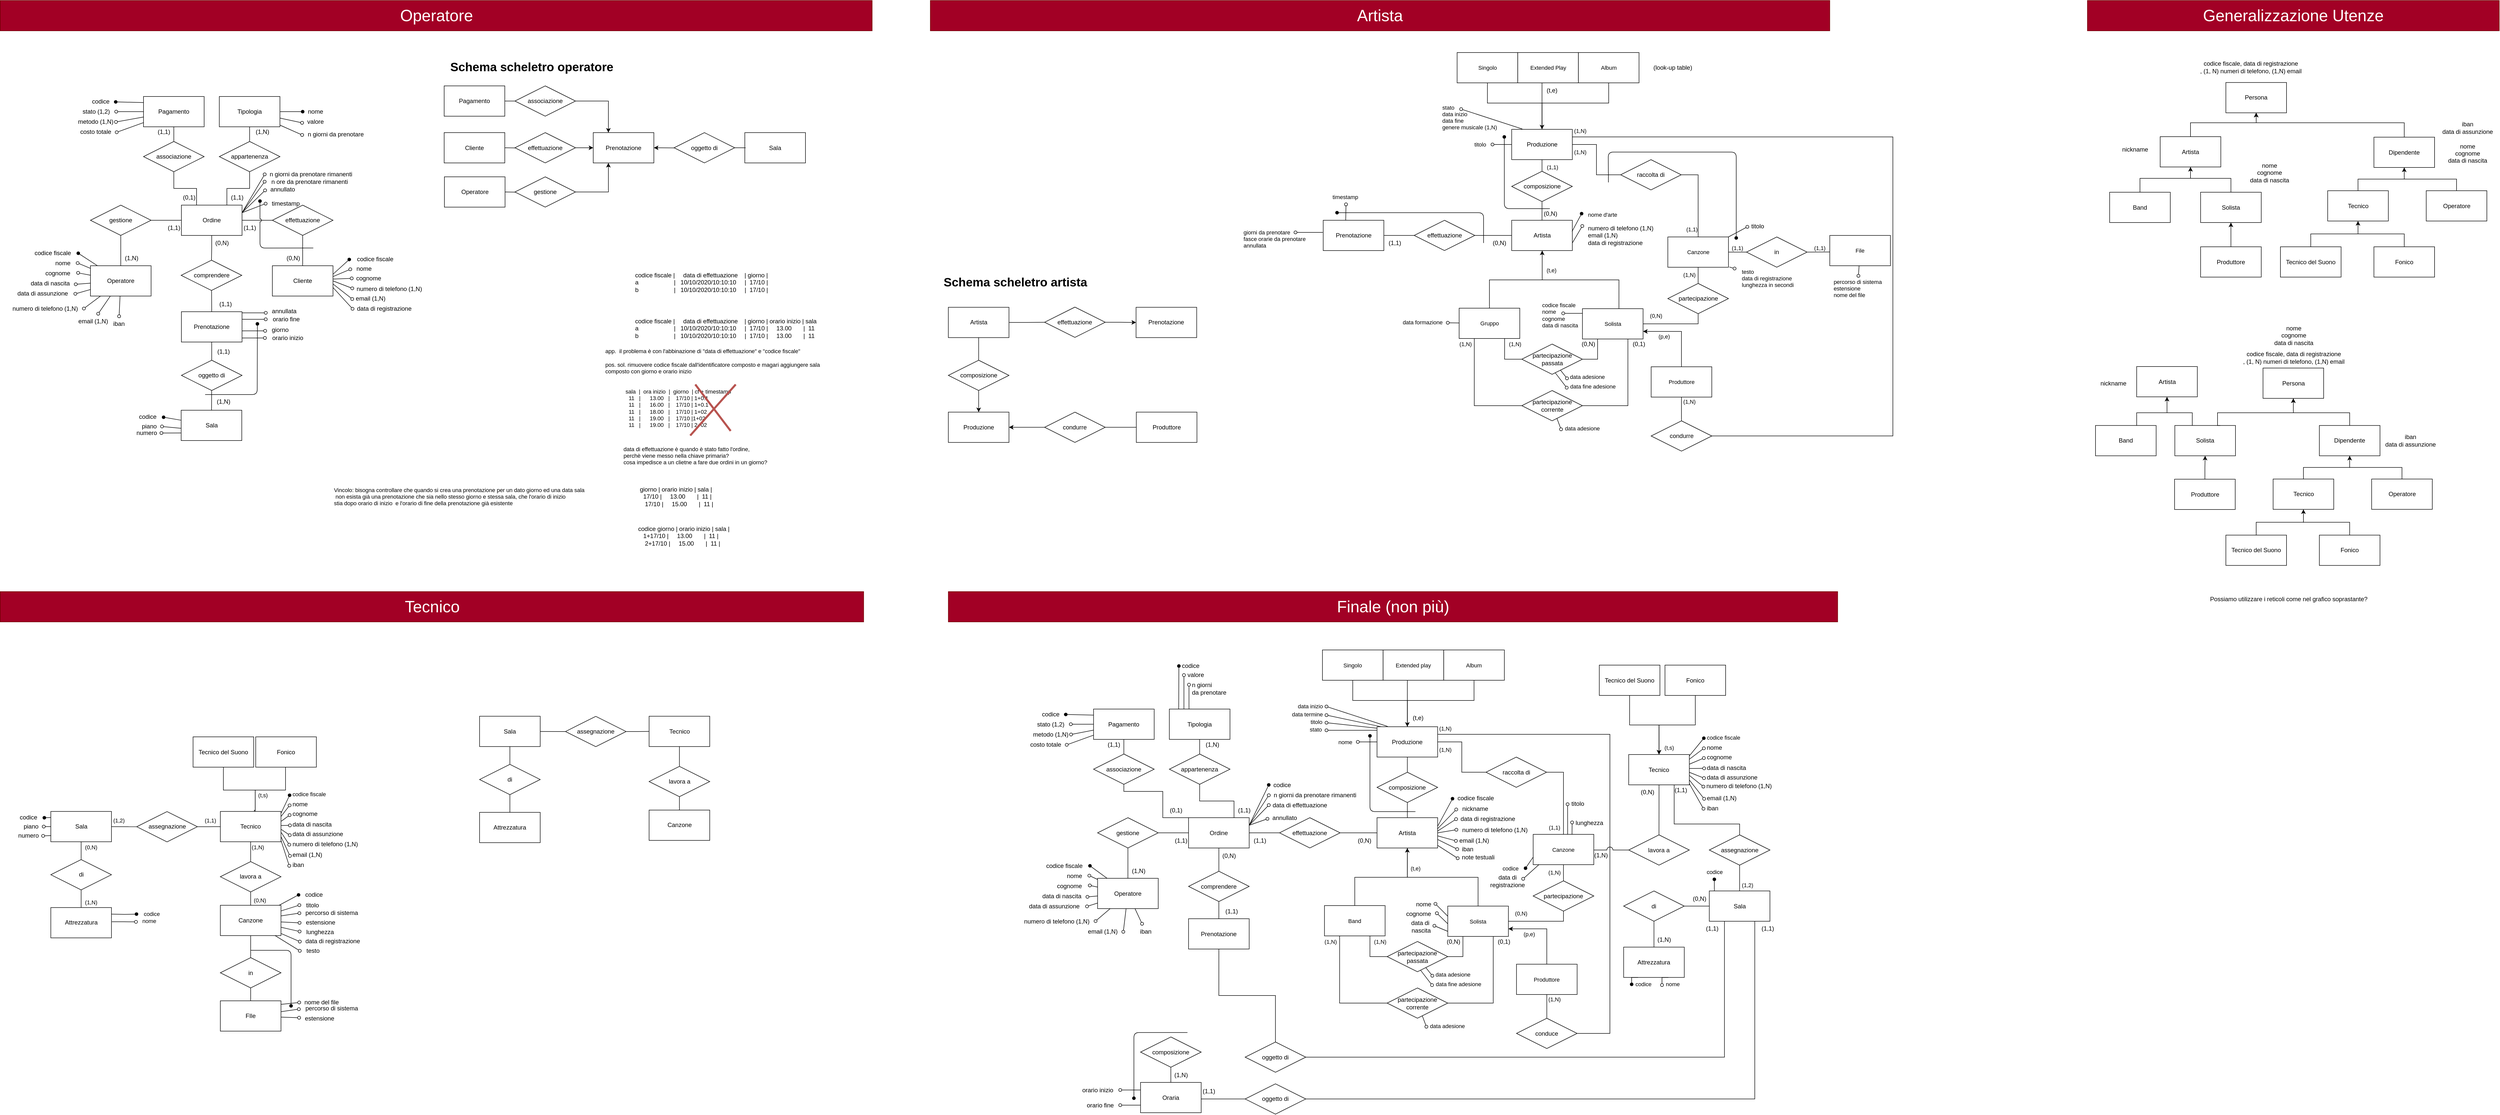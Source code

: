 <mxfile>
    <diagram id="GWADvrvoFI6P3o4RngvT" name="Page-1">
        <mxGraphModel dx="307" dy="177" grid="1" gridSize="10" guides="1" tooltips="1" connect="1" arrows="1" fold="1" page="1" pageScale="1" pageWidth="827" pageHeight="1169" math="0" shadow="0">
            <root>
                <mxCell id="0"/>
                <mxCell id="1" parent="0"/>
                <mxCell id="524" value="" style="edgeStyle=none;orthogonalLoop=1;jettySize=auto;html=1;rounded=0;strokeColor=default;align=center;verticalAlign=middle;fontFamily=Helvetica;fontSize=11;fontColor=default;labelBackgroundColor=default;endArrow=oval;endFill=1;exitX=0.113;exitY=-0.014;exitDx=0;exitDy=0;exitPerimeter=0;startArrow=none;startFill=0;" parent="1" edge="1">
                    <mxGeometry width="100" relative="1" as="geometry">
                        <mxPoint x="2336.56" y="1436.46" as="sourcePoint"/>
                        <mxPoint x="2337" y="1327.3" as="targetPoint"/>
                        <Array as="points"/>
                    </mxGeometry>
                </mxCell>
                <mxCell id="525" value="" style="edgeStyle=none;orthogonalLoop=1;jettySize=auto;html=1;rounded=0;strokeColor=default;align=center;verticalAlign=middle;fontFamily=Helvetica;fontSize=11;fontColor=default;labelBackgroundColor=default;endArrow=none;endFill=0;entryX=0.2;entryY=0.002;entryDx=0;entryDy=0;entryPerimeter=0;startArrow=oval;startFill=0;" parent="1" edge="1">
                    <mxGeometry width="100" relative="1" as="geometry">
                        <mxPoint x="2347" y="1345.3" as="sourcePoint"/>
                        <mxPoint x="2347" y="1437.42" as="targetPoint"/>
                        <Array as="points"/>
                    </mxGeometry>
                </mxCell>
                <mxCell id="526" value="" style="edgeStyle=none;orthogonalLoop=1;jettySize=auto;html=1;rounded=0;strokeColor=default;align=center;verticalAlign=middle;fontFamily=Helvetica;fontSize=11;fontColor=default;labelBackgroundColor=default;endArrow=none;endFill=0;entryX=0.367;entryY=-0.03;entryDx=0;entryDy=0;entryPerimeter=0;startArrow=oval;startFill=0;" parent="1" edge="1">
                    <mxGeometry width="100" relative="1" as="geometry">
                        <mxPoint x="2357" y="1364.3" as="sourcePoint"/>
                        <mxPoint x="2357.04" y="1437.5" as="targetPoint"/>
                        <Array as="points"/>
                    </mxGeometry>
                </mxCell>
                <mxCell id="121" value="" style="edgeStyle=orthogonalEdgeStyle;rounded=0;orthogonalLoop=1;jettySize=auto;html=1;endArrow=none;endFill=0;" parent="1" source="123" target="167" edge="1">
                    <mxGeometry relative="1" as="geometry"/>
                </mxCell>
                <mxCell id="123" value="Prenotazione" style="whiteSpace=wrap;html=1;" parent="1" vertex="1">
                    <mxGeometry x="2622.64" y="445" width="120" height="60" as="geometry"/>
                </mxCell>
                <mxCell id="164" value="" style="edgeStyle=none;rounded=0;orthogonalLoop=1;jettySize=auto;html=1;strokeColor=default;align=center;verticalAlign=middle;fontFamily=Helvetica;fontSize=11;fontColor=default;labelBackgroundColor=default;endArrow=none;endFill=0;" parent="1" source="165" target="227" edge="1">
                    <mxGeometry relative="1" as="geometry"/>
                </mxCell>
                <mxCell id="1800" style="rounded=0;html=1;exitX=1;exitY=0.75;exitDx=0;exitDy=0;startArrow=none;startFill=0;endArrow=oval;endFill=0;entryX=-0.002;entryY=0.374;entryDx=0;entryDy=0;entryPerimeter=0;" parent="1" source="165" target="832" edge="1">
                    <mxGeometry relative="1" as="geometry">
                        <mxPoint x="3130" y="480.0" as="targetPoint"/>
                    </mxGeometry>
                </mxCell>
                <mxCell id="165" value="Artista" style="whiteSpace=wrap;html=1;" parent="1" vertex="1">
                    <mxGeometry x="2995.64" y="445" width="120" height="60" as="geometry"/>
                </mxCell>
                <mxCell id="166" value="" style="edgeStyle=orthogonalEdgeStyle;rounded=0;orthogonalLoop=1;jettySize=auto;html=1;endArrow=none;endFill=0;" parent="1" source="167" target="165" edge="1">
                    <mxGeometry relative="1" as="geometry"/>
                </mxCell>
                <mxCell id="167" value="effettuazione" style="shape=rhombus;perimeter=rhombusPerimeter;whiteSpace=wrap;html=1;align=center;" parent="1" vertex="1">
                    <mxGeometry x="2802.64" y="445" width="120" height="60" as="geometry"/>
                </mxCell>
                <mxCell id="173" value="(1,1)" style="text;html=1;align=center;verticalAlign=middle;resizable=0;points=[];autosize=1;strokeColor=none;fillColor=none;" parent="1" vertex="1">
                    <mxGeometry x="2738.64" y="475" width="50" height="30" as="geometry"/>
                </mxCell>
                <mxCell id="175" value="(0,N)" style="text;html=1;align=center;verticalAlign=middle;resizable=0;points=[];autosize=1;strokeColor=none;fillColor=none;" parent="1" vertex="1">
                    <mxGeometry x="2945.64" y="475" width="50" height="30" as="geometry"/>
                </mxCell>
                <mxCell id="201" value="" style="rounded=0;orthogonalLoop=1;jettySize=auto;html=1;startArrow=oval;startFill=1;endArrow=none;endFill=0;entryX=0.995;entryY=0.372;entryDx=0;entryDy=0;entryPerimeter=0;exitX=-0.011;exitY=0.129;exitDx=0;exitDy=0;exitPerimeter=0;" parent="1" source="832" target="165" edge="1">
                    <mxGeometry relative="1" as="geometry">
                        <mxPoint x="3120.64" y="475" as="targetPoint"/>
                    </mxGeometry>
                </mxCell>
                <mxCell id="224" value="" style="edgeStyle=none;rounded=0;orthogonalLoop=1;jettySize=auto;html=1;strokeColor=default;align=center;verticalAlign=middle;fontFamily=Helvetica;fontSize=11;fontColor=default;labelBackgroundColor=default;endArrow=none;endFill=0;" parent="1" source="226" target="227" edge="1">
                    <mxGeometry relative="1" as="geometry"/>
                </mxCell>
                <mxCell id="225" value="" style="edgeStyle=orthogonalEdgeStyle;rounded=0;orthogonalLoop=1;jettySize=auto;html=1;strokeColor=default;align=center;verticalAlign=middle;fontFamily=Helvetica;fontSize=11;fontColor=default;labelBackgroundColor=default;endArrow=none;endFill=0;" parent="1" source="226" target="280" edge="1">
                    <mxGeometry relative="1" as="geometry"/>
                </mxCell>
                <mxCell id="226" value="Produzione" style="whiteSpace=wrap;html=1;" parent="1" vertex="1">
                    <mxGeometry x="2995.64" y="265" width="120" height="60" as="geometry"/>
                </mxCell>
                <mxCell id="227" value="composizione" style="shape=rhombus;perimeter=rhombusPerimeter;whiteSpace=wrap;html=1;align=center;" parent="1" vertex="1">
                    <mxGeometry x="2995.64" y="348" width="120" height="60" as="geometry"/>
                </mxCell>
                <mxCell id="228" style="edgeStyle=orthogonalEdgeStyle;rounded=0;orthogonalLoop=1;jettySize=auto;html=1;entryX=0.5;entryY=0;entryDx=0;entryDy=0;strokeColor=default;align=center;verticalAlign=middle;fontFamily=Helvetica;fontSize=11;fontColor=default;labelBackgroundColor=default;endArrow=none;endFill=0;" parent="1" source="229" target="226" edge="1">
                    <mxGeometry relative="1" as="geometry">
                        <Array as="points">
                            <mxPoint x="2947.64" y="213"/>
                            <mxPoint x="3055.64" y="213"/>
                        </Array>
                    </mxGeometry>
                </mxCell>
                <mxCell id="229" value="Singolo" style="whiteSpace=wrap;html=1;fontFamily=Helvetica;fontSize=11;fontColor=default;labelBackgroundColor=default;" parent="1" vertex="1">
                    <mxGeometry x="2887.64" y="113" width="120" height="60" as="geometry"/>
                </mxCell>
                <mxCell id="230" style="edgeStyle=orthogonalEdgeStyle;rounded=0;orthogonalLoop=1;jettySize=auto;html=1;strokeColor=default;align=center;verticalAlign=middle;fontFamily=Helvetica;fontSize=11;fontColor=default;labelBackgroundColor=default;endArrow=none;endFill=0;entryX=0.5;entryY=0;entryDx=0;entryDy=0;" parent="1" source="231" target="226" edge="1">
                    <mxGeometry relative="1" as="geometry">
                        <mxPoint x="3091.64" y="233" as="targetPoint"/>
                        <Array as="points">
                            <mxPoint x="3055.64" y="193"/>
                            <mxPoint x="3055.64" y="193"/>
                        </Array>
                    </mxGeometry>
                </mxCell>
                <mxCell id="231" value="Extended Play" style="whiteSpace=wrap;html=1;fontFamily=Helvetica;fontSize=11;fontColor=default;labelBackgroundColor=default;" parent="1" vertex="1">
                    <mxGeometry x="3007.64" y="113" width="120" height="60" as="geometry"/>
                </mxCell>
                <mxCell id="232" style="edgeStyle=orthogonalEdgeStyle;rounded=0;orthogonalLoop=1;jettySize=auto;html=1;entryX=0.5;entryY=0;entryDx=0;entryDy=0;strokeColor=default;align=center;verticalAlign=middle;fontFamily=Helvetica;fontSize=11;fontColor=default;labelBackgroundColor=default;endArrow=classic;endFill=1;" parent="1" source="233" target="226" edge="1">
                    <mxGeometry relative="1" as="geometry">
                        <Array as="points">
                            <mxPoint x="3187.64" y="213"/>
                            <mxPoint x="3055.64" y="213"/>
                        </Array>
                    </mxGeometry>
                </mxCell>
                <mxCell id="233" value="Album" style="whiteSpace=wrap;html=1;fontFamily=Helvetica;fontSize=11;fontColor=default;labelBackgroundColor=default;" parent="1" vertex="1">
                    <mxGeometry x="3127.64" y="113" width="120" height="60" as="geometry"/>
                </mxCell>
                <mxCell id="237" value="" style="edgeStyle=none;rounded=0;orthogonalLoop=1;jettySize=auto;html=1;strokeColor=default;align=center;verticalAlign=middle;fontFamily=Helvetica;fontSize=11;fontColor=default;labelBackgroundColor=default;endArrow=none;endFill=0;startArrow=oval;startFill=0;" parent="1" source="238" target="226" edge="1">
                    <mxGeometry relative="1" as="geometry"/>
                </mxCell>
                <mxCell id="238" value="titolo" style="text;html=1;align=center;verticalAlign=middle;resizable=0;points=[];autosize=1;strokeColor=none;fillColor=none;fontFamily=Helvetica;fontSize=11;fontColor=default;labelBackgroundColor=default;" parent="1" vertex="1">
                    <mxGeometry x="2907.64" y="280" width="50" height="30" as="geometry"/>
                </mxCell>
                <mxCell id="243" value="" style="edgeStyle=none;orthogonalLoop=1;jettySize=auto;html=1;rounded=1;strokeColor=default;align=center;verticalAlign=middle;fontFamily=Helvetica;fontSize=11;fontColor=default;labelBackgroundColor=default;endArrow=none;endFill=0;startArrow=oval;startFill=1;curved=0;" parent="1" edge="1">
                    <mxGeometry width="100" relative="1" as="geometry">
                        <mxPoint x="2981" y="280" as="sourcePoint"/>
                        <mxPoint x="3071.14" y="422" as="targetPoint"/>
                        <Array as="points">
                            <mxPoint x="2981.14" y="422"/>
                        </Array>
                    </mxGeometry>
                </mxCell>
                <mxCell id="244" style="edgeStyle=orthogonalEdgeStyle;rounded=0;orthogonalLoop=1;jettySize=auto;html=1;entryX=0.5;entryY=1;entryDx=0;entryDy=0;strokeColor=default;align=center;verticalAlign=middle;fontFamily=Helvetica;fontSize=11;fontColor=default;labelBackgroundColor=default;endArrow=none;endFill=0;" parent="1" edge="1">
                    <mxGeometry relative="1" as="geometry">
                        <Array as="points">
                            <mxPoint x="3208" y="563"/>
                            <mxPoint x="3056" y="563"/>
                            <mxPoint x="3056" y="505"/>
                        </Array>
                        <mxPoint x="3207.87" y="620" as="sourcePoint"/>
                        <mxPoint x="3067.91" y="505" as="targetPoint"/>
                    </mxGeometry>
                </mxCell>
                <mxCell id="245" style="edgeStyle=orthogonalEdgeStyle;rounded=0;orthogonalLoop=1;jettySize=auto;html=1;entryX=1;entryY=0.5;entryDx=0;entryDy=0;strokeColor=default;align=center;verticalAlign=middle;fontFamily=Helvetica;fontSize=11;fontColor=default;labelBackgroundColor=default;endArrow=none;endFill=0;exitX=0.25;exitY=1;exitDx=0;exitDy=0;" parent="1" source="248" target="253" edge="1">
                    <mxGeometry relative="1" as="geometry">
                        <mxPoint x="3199.64" y="817.364" as="sourcePoint"/>
                    </mxGeometry>
                </mxCell>
                <mxCell id="246" style="edgeStyle=orthogonalEdgeStyle;rounded=0;orthogonalLoop=1;jettySize=auto;html=1;entryX=1;entryY=0.5;entryDx=0;entryDy=0;strokeColor=default;align=center;verticalAlign=middle;fontFamily=Helvetica;fontSize=11;fontColor=default;labelBackgroundColor=default;endArrow=none;endFill=0;exitX=0.75;exitY=1;exitDx=0;exitDy=0;" parent="1" source="248" target="255" edge="1">
                    <mxGeometry relative="1" as="geometry">
                        <mxPoint x="3197.64" y="792.909" as="sourcePoint"/>
                    </mxGeometry>
                </mxCell>
                <mxCell id="247" style="edgeStyle=orthogonalEdgeStyle;rounded=0;orthogonalLoop=1;jettySize=auto;html=1;entryX=0.5;entryY=1;entryDx=0;entryDy=0;strokeColor=default;align=center;verticalAlign=middle;fontFamily=Helvetica;fontSize=11;fontColor=default;labelBackgroundColor=default;endArrow=none;endFill=0;" parent="1" source="248" target="274" edge="1">
                    <mxGeometry relative="1" as="geometry"/>
                </mxCell>
                <mxCell id="249" style="edgeStyle=orthogonalEdgeStyle;rounded=0;orthogonalLoop=1;jettySize=auto;html=1;entryX=0.5;entryY=1;entryDx=0;entryDy=0;strokeColor=default;align=center;verticalAlign=middle;fontFamily=Helvetica;fontSize=11;fontColor=default;labelBackgroundColor=default;endArrow=classic;endFill=1;" parent="1" source="252" target="165" edge="1">
                    <mxGeometry relative="1" as="geometry">
                        <Array as="points">
                            <mxPoint x="2952" y="563"/>
                            <mxPoint x="3056" y="563"/>
                            <mxPoint x="3056" y="505"/>
                        </Array>
                    </mxGeometry>
                </mxCell>
                <mxCell id="250" style="edgeStyle=orthogonalEdgeStyle;rounded=0;orthogonalLoop=1;jettySize=auto;html=1;entryX=0;entryY=0.5;entryDx=0;entryDy=0;strokeColor=default;align=center;verticalAlign=middle;fontFamily=Helvetica;fontSize=11;fontColor=default;labelBackgroundColor=default;endArrow=none;endFill=0;exitX=0.75;exitY=1;exitDx=0;exitDy=0;" parent="1" source="252" target="253" edge="1">
                    <mxGeometry relative="1" as="geometry">
                        <mxPoint x="2928.64" y="818.05" as="sourcePoint"/>
                    </mxGeometry>
                </mxCell>
                <mxCell id="251" style="edgeStyle=orthogonalEdgeStyle;rounded=0;orthogonalLoop=1;jettySize=auto;html=1;entryX=0;entryY=0.5;entryDx=0;entryDy=0;strokeColor=default;align=center;verticalAlign=middle;fontFamily=Helvetica;fontSize=11;fontColor=default;labelBackgroundColor=default;endArrow=none;endFill=0;exitX=0.25;exitY=1;exitDx=0;exitDy=0;" parent="1" source="252" target="255" edge="1">
                    <mxGeometry relative="1" as="geometry">
                        <mxPoint x="2926.64" y="792.108" as="sourcePoint"/>
                    </mxGeometry>
                </mxCell>
                <mxCell id="816" value="" style="edgeStyle=none;shape=connector;rounded=1;html=1;labelBackgroundColor=default;strokeColor=default;fontFamily=Helvetica;fontSize=11;fontColor=default;endArrow=oval;endFill=0;" parent="1" source="252" target="815" edge="1">
                    <mxGeometry relative="1" as="geometry"/>
                </mxCell>
                <mxCell id="253" value="partecipazione passata" style="shape=rhombus;perimeter=rhombusPerimeter;whiteSpace=wrap;html=1;align=center;fontSize=12;" parent="1" vertex="1">
                    <mxGeometry x="3015.64" y="690" width="120" height="60" as="geometry"/>
                </mxCell>
                <mxCell id="254" value="" style="edgeStyle=none;rounded=0;orthogonalLoop=1;jettySize=auto;html=1;strokeColor=default;align=center;verticalAlign=middle;fontFamily=Helvetica;fontSize=11;fontColor=default;labelBackgroundColor=default;endArrow=oval;endFill=0;entryX=0.041;entryY=0.559;entryDx=0;entryDy=0;entryPerimeter=0;" parent="1" source="255" target="260" edge="1">
                    <mxGeometry relative="1" as="geometry"/>
                </mxCell>
                <mxCell id="255" value="partecipazione corrente" style="shape=rhombus;perimeter=rhombusPerimeter;whiteSpace=wrap;html=1;align=center;verticalAlign=middle;" parent="1" vertex="1">
                    <mxGeometry x="3015.64" y="782" width="120" height="60" as="geometry"/>
                </mxCell>
                <mxCell id="256" value="(t,e)" style="text;html=1;align=center;verticalAlign=middle;resizable=0;points=[];autosize=1;strokeColor=none;fillColor=none;fontFamily=Helvetica;fontSize=11;fontColor=default;labelBackgroundColor=default;" parent="1" vertex="1">
                    <mxGeometry x="3053.64" y="528.87" width="40" height="30" as="geometry"/>
                </mxCell>
                <mxCell id="257" value="(0,1)" style="text;html=1;align=center;verticalAlign=middle;resizable=0;points=[];autosize=1;strokeColor=none;fillColor=none;" parent="1" vertex="1">
                    <mxGeometry x="3221.64" y="675" width="50" height="30" as="geometry"/>
                </mxCell>
                <mxCell id="258" value="(1,N)" style="text;html=1;align=center;verticalAlign=middle;resizable=0;points=[];autosize=1;strokeColor=none;fillColor=none;fontFamily=Helvetica;fontSize=11;fontColor=default;labelBackgroundColor=default;" parent="1" vertex="1">
                    <mxGeometry x="2878.64" y="675" width="50" height="30" as="geometry"/>
                </mxCell>
                <mxCell id="259" value="(1,N)" style="text;html=1;align=center;verticalAlign=middle;resizable=0;points=[];autosize=1;strokeColor=none;fillColor=none;fontFamily=Helvetica;fontSize=11;fontColor=default;labelBackgroundColor=default;" parent="1" vertex="1">
                    <mxGeometry x="2976.64" y="675" width="50" height="30" as="geometry"/>
                </mxCell>
                <mxCell id="260" value="data adesione" style="text;html=1;align=center;verticalAlign=middle;resizable=0;points=[];autosize=1;strokeColor=none;fillColor=none;fontFamily=Helvetica;fontSize=11;fontColor=default;labelBackgroundColor=default;" parent="1" vertex="1">
                    <mxGeometry x="3089.64" y="842" width="90" height="30" as="geometry"/>
                </mxCell>
                <mxCell id="261" value="data adesione" style="text;html=1;align=center;verticalAlign=middle;resizable=0;points=[];autosize=1;strokeColor=none;fillColor=none;fontFamily=Helvetica;fontSize=11;fontColor=default;labelBackgroundColor=default;" parent="1" vertex="1">
                    <mxGeometry x="3100.2" y="740.2" width="90" height="30" as="geometry"/>
                </mxCell>
                <mxCell id="262" value="data fine adesione" style="text;html=1;align=center;verticalAlign=middle;resizable=0;points=[];autosize=1;strokeColor=none;fillColor=none;fontFamily=Helvetica;fontSize=11;fontColor=default;labelBackgroundColor=default;" parent="1" vertex="1">
                    <mxGeometry x="3101.2" y="759.2" width="110" height="30" as="geometry"/>
                </mxCell>
                <mxCell id="263" style="edgeStyle=none;rounded=0;orthogonalLoop=1;jettySize=auto;html=1;entryX=0.638;entryY=0.862;entryDx=0;entryDy=0;entryPerimeter=0;strokeColor=default;align=center;verticalAlign=middle;fontFamily=Helvetica;fontSize=11;fontColor=default;labelBackgroundColor=default;endArrow=none;endFill=0;exitX=0.032;exitY=0.457;exitDx=0;exitDy=0;exitPerimeter=0;startArrow=oval;startFill=0;" parent="1" target="253" edge="1">
                    <mxGeometry relative="1" as="geometry">
                        <mxPoint x="3105.08" y="757.91" as="sourcePoint"/>
                        <mxPoint x="3051.64" y="781.44" as="targetPoint"/>
                    </mxGeometry>
                </mxCell>
                <mxCell id="264" style="edgeStyle=none;rounded=0;orthogonalLoop=1;jettySize=auto;html=1;entryX=0.552;entryY=0.95;entryDx=0;entryDy=0;strokeColor=default;align=center;verticalAlign=middle;fontFamily=Helvetica;fontSize=11;fontColor=default;labelBackgroundColor=default;endArrow=none;endFill=0;exitX=0.03;exitY=0.574;exitDx=0;exitDy=0;exitPerimeter=0;startArrow=oval;startFill=0;entryPerimeter=0;" parent="1" source="262" target="253" edge="1">
                    <mxGeometry relative="1" as="geometry">
                        <mxPoint x="3072.76" y="792" as="targetPoint"/>
                    </mxGeometry>
                </mxCell>
                <mxCell id="268" value="" style="edgeStyle=none;orthogonalLoop=1;jettySize=auto;html=1;rounded=0;strokeColor=default;align=center;verticalAlign=middle;fontFamily=Helvetica;fontSize=11;fontColor=default;labelBackgroundColor=default;endArrow=none;endFill=0;entryX=0.175;entryY=-0.011;entryDx=0;entryDy=0;entryPerimeter=0;startArrow=oval;startFill=0;" parent="1" target="226" edge="1">
                    <mxGeometry width="100" relative="1" as="geometry">
                        <mxPoint x="2895.64" y="225" as="sourcePoint"/>
                        <mxPoint x="2995.64" y="225" as="targetPoint"/>
                        <Array as="points"/>
                    </mxGeometry>
                </mxCell>
                <mxCell id="269" value="" style="edgeStyle=orthogonalEdgeStyle;rounded=0;orthogonalLoop=1;jettySize=auto;html=1;strokeColor=default;align=center;verticalAlign=middle;fontFamily=Helvetica;fontSize=11;fontColor=default;labelBackgroundColor=default;endArrow=none;endFill=0;" parent="1" source="270" edge="1">
                    <mxGeometry relative="1" as="geometry">
                        <mxPoint x="3331.64" y="842.0" as="targetPoint"/>
                    </mxGeometry>
                </mxCell>
                <mxCell id="270" value="Produttore" style="whiteSpace=wrap;html=1;fontFamily=Helvetica;fontSize=11;fontColor=default;labelBackgroundColor=default;" parent="1" vertex="1">
                    <mxGeometry x="3271.64" y="735" width="120" height="60" as="geometry"/>
                </mxCell>
                <mxCell id="272" value="(0,N)" style="text;html=1;align=center;verticalAlign=middle;resizable=0;points=[];autosize=1;strokeColor=none;fillColor=none;" parent="1" vertex="1">
                    <mxGeometry x="3121.64" y="675" width="50" height="30" as="geometry"/>
                </mxCell>
                <mxCell id="763" value="di" style="edgeStyle=none;rounded=0;html=1;exitX=0.25;exitY=1;exitDx=0;exitDy=0;endArrow=oval;endFill=0;" parent="1" edge="1">
                    <mxGeometry x="961.5" y="1546.5" width="137" height="53.5" as="geometry"/>
                </mxCell>
                <mxCell id="273" value="" style="edgeStyle=orthogonalEdgeStyle;rounded=0;orthogonalLoop=1;jettySize=auto;html=1;strokeColor=default;align=center;verticalAlign=middle;fontFamily=Helvetica;fontSize=11;fontColor=default;labelBackgroundColor=default;endArrow=none;endFill=0;" parent="1" source="274" target="271" edge="1">
                    <mxGeometry relative="1" as="geometry"/>
                </mxCell>
                <mxCell id="274" value="partecipazione" style="shape=rhombus;perimeter=rhombusPerimeter;whiteSpace=wrap;html=1;align=center;" parent="1" vertex="1">
                    <mxGeometry x="3304.64" y="570" width="120" height="60" as="geometry"/>
                </mxCell>
                <mxCell id="275" value="" style="edgeStyle=orthogonalEdgeStyle;rounded=0;orthogonalLoop=1;jettySize=auto;html=1;strokeColor=default;align=center;verticalAlign=middle;fontFamily=Helvetica;fontSize=11;fontColor=default;labelBackgroundColor=default;endArrow=none;endFill=0;exitX=1;exitY=0.75;exitDx=0;exitDy=0;startArrow=classic;startFill=1;" parent="1" source="248" target="270" edge="1">
                    <mxGeometry relative="1" as="geometry">
                        <mxPoint x="3501.64" y="705" as="sourcePoint"/>
                    </mxGeometry>
                </mxCell>
                <mxCell id="276" value="(p,e)" style="text;html=1;align=center;verticalAlign=middle;resizable=0;points=[];autosize=1;strokeColor=none;fillColor=none;fontFamily=Helvetica;fontSize=11;fontColor=default;labelBackgroundColor=default;" parent="1" vertex="1">
                    <mxGeometry x="3271.64" y="660" width="50" height="30" as="geometry"/>
                </mxCell>
                <mxCell id="277" value="(0,N)" style="text;html=1;align=center;verticalAlign=middle;resizable=0;points=[];autosize=1;strokeColor=none;fillColor=none;fontFamily=Helvetica;fontSize=11;fontColor=default;labelBackgroundColor=default;" parent="1" vertex="1">
                    <mxGeometry x="3255.64" y="619" width="50" height="30" as="geometry"/>
                </mxCell>
                <mxCell id="278" value="(1,N)" style="text;html=1;align=center;verticalAlign=middle;resizable=0;points=[];autosize=1;strokeColor=none;fillColor=none;fontFamily=Helvetica;fontSize=11;fontColor=default;labelBackgroundColor=default;" parent="1" vertex="1">
                    <mxGeometry x="3321.64" y="538" width="50" height="30" as="geometry"/>
                </mxCell>
                <mxCell id="279" style="edgeStyle=orthogonalEdgeStyle;rounded=0;orthogonalLoop=1;jettySize=auto;html=1;entryX=0.5;entryY=0;entryDx=0;entryDy=0;strokeColor=default;align=center;verticalAlign=middle;fontFamily=Helvetica;fontSize=11;fontColor=default;labelBackgroundColor=default;endArrow=none;endFill=0;exitX=1;exitY=0.5;exitDx=0;exitDy=0;" parent="1" source="280" target="271" edge="1">
                    <mxGeometry relative="1" as="geometry"/>
                </mxCell>
                <mxCell id="280" value="raccolta di" style="shape=rhombus;perimeter=rhombusPerimeter;whiteSpace=wrap;html=1;align=center;" parent="1" vertex="1">
                    <mxGeometry x="3211.2" y="325" width="120" height="60" as="geometry"/>
                </mxCell>
                <mxCell id="282" value="(1,N)" style="text;html=1;align=center;verticalAlign=middle;resizable=0;points=[];autosize=1;strokeColor=none;fillColor=none;fontFamily=Helvetica;fontSize=11;fontColor=default;labelBackgroundColor=default;" parent="1" vertex="1">
                    <mxGeometry x="3105.64" y="295" width="50" height="30" as="geometry"/>
                </mxCell>
                <mxCell id="283" value="(1,1)" style="text;html=1;align=center;verticalAlign=middle;resizable=0;points=[];autosize=1;strokeColor=none;fillColor=none;fontFamily=Helvetica;fontSize=11;fontColor=default;labelBackgroundColor=default;" parent="1" vertex="1">
                    <mxGeometry x="3326.64" y="448" width="50" height="30" as="geometry"/>
                </mxCell>
                <mxCell id="284" style="edgeStyle=orthogonalEdgeStyle;rounded=0;orthogonalLoop=1;jettySize=auto;html=1;strokeColor=default;align=center;verticalAlign=middle;fontFamily=Helvetica;fontSize=11;fontColor=default;labelBackgroundColor=default;endArrow=none;endFill=0;entryX=1;entryY=0.25;entryDx=0;entryDy=0;" parent="1" target="226" edge="1">
                    <mxGeometry relative="1" as="geometry">
                        <mxPoint x="3511.64" y="873" as="targetPoint"/>
                        <Array as="points">
                            <mxPoint x="3750" y="872"/>
                            <mxPoint x="3750" y="280"/>
                        </Array>
                        <mxPoint x="3391.354" y="871.857" as="sourcePoint"/>
                    </mxGeometry>
                </mxCell>
                <mxCell id="285" value="condurre" style="shape=rhombus;perimeter=rhombusPerimeter;whiteSpace=wrap;html=1;align=center;" parent="1" vertex="1">
                    <mxGeometry x="3271.64" y="842" width="120" height="60" as="geometry"/>
                </mxCell>
                <mxCell id="286" value="(1,N)" style="text;html=1;align=center;verticalAlign=middle;resizable=0;points=[];autosize=1;strokeColor=none;fillColor=none;fontFamily=Helvetica;fontSize=11;fontColor=default;labelBackgroundColor=default;" parent="1" vertex="1">
                    <mxGeometry x="3321.64" y="789.2" width="50" height="30" as="geometry"/>
                </mxCell>
                <mxCell id="287" value="(1,N)" style="text;html=1;align=center;verticalAlign=middle;resizable=0;points=[];autosize=1;strokeColor=none;fillColor=none;fontFamily=Helvetica;fontSize=11;fontColor=default;labelBackgroundColor=default;" parent="1" vertex="1">
                    <mxGeometry x="3105.64" y="253" width="50" height="30" as="geometry"/>
                </mxCell>
                <mxCell id="404" value="" style="edgeStyle=orthogonalEdgeStyle;rounded=0;orthogonalLoop=1;jettySize=auto;html=1;endArrow=none;endFill=0;" parent="1" source="408" edge="1">
                    <mxGeometry relative="1" as="geometry">
                        <mxPoint x="2228.14" y="1503.5" as="targetPoint"/>
                    </mxGeometry>
                </mxCell>
                <mxCell id="405" style="rounded=0;orthogonalLoop=1;jettySize=auto;html=1;endArrow=oval;endFill=0;" parent="1" source="408" target="467" edge="1">
                    <mxGeometry relative="1" as="geometry"/>
                </mxCell>
                <mxCell id="406" style="rounded=0;orthogonalLoop=1;jettySize=auto;html=1;endArrow=oval;endFill=0;entryX=0.95;entryY=0.512;entryDx=0;entryDy=0;entryPerimeter=0;" parent="1" source="408" target="468" edge="1">
                    <mxGeometry relative="1" as="geometry"/>
                </mxCell>
                <mxCell id="407" style="rounded=0;orthogonalLoop=1;jettySize=auto;html=1;endArrow=oval;endFill=0;entryX=0.966;entryY=0.527;entryDx=0;entryDy=0;entryPerimeter=0;" parent="1" source="408" target="469" edge="1">
                    <mxGeometry relative="1" as="geometry"/>
                </mxCell>
                <mxCell id="408" value="Pagamento" style="whiteSpace=wrap;html=1;" parent="1" vertex="1">
                    <mxGeometry x="2168.14" y="1412.5" width="120" height="60" as="geometry"/>
                </mxCell>
                <mxCell id="409" value="" style="edgeStyle=orthogonalEdgeStyle;rounded=0;orthogonalLoop=1;jettySize=auto;html=1;endArrow=none;endFill=0;exitX=0.75;exitY=0;exitDx=0;exitDy=0;entryX=0.5;entryY=1;entryDx=0;entryDy=0;" parent="1" source="413" target="426" edge="1">
                    <mxGeometry relative="1" as="geometry"/>
                </mxCell>
                <mxCell id="410" value="" style="edgeStyle=orthogonalEdgeStyle;rounded=0;orthogonalLoop=1;jettySize=auto;html=1;endArrow=none;endFill=0;" parent="1" source="413" target="429" edge="1">
                    <mxGeometry relative="1" as="geometry"/>
                </mxCell>
                <mxCell id="411" value="" style="edgeStyle=orthogonalEdgeStyle;rounded=0;orthogonalLoop=1;jettySize=auto;html=1;endArrow=none;endFill=0;" parent="1" source="413" target="457" edge="1">
                    <mxGeometry relative="1" as="geometry"/>
                </mxCell>
                <mxCell id="412" style="rounded=0;orthogonalLoop=1;jettySize=auto;html=1;exitX=1;exitY=0.25;exitDx=0;exitDy=0;endArrow=oval;endFill=0;entryX=0.016;entryY=0.576;entryDx=0;entryDy=0;entryPerimeter=0;" parent="1" source="413" target="485" edge="1">
                    <mxGeometry relative="1" as="geometry">
                        <mxPoint x="2612.14" y="1598.5" as="targetPoint"/>
                    </mxGeometry>
                </mxCell>
                <mxCell id="413" value="Ordine" style="whiteSpace=wrap;html=1;" parent="1" vertex="1">
                    <mxGeometry x="2356.14" y="1627.5" width="120" height="60" as="geometry"/>
                </mxCell>
                <mxCell id="414" style="rounded=0;orthogonalLoop=1;jettySize=auto;html=1;endArrow=oval;endFill=1;entryX=1.009;entryY=0.51;entryDx=0;entryDy=0;entryPerimeter=0;" parent="1" source="420" target="471" edge="1">
                    <mxGeometry relative="1" as="geometry"/>
                </mxCell>
                <mxCell id="415" style="rounded=0;orthogonalLoop=1;jettySize=auto;html=1;endArrow=oval;endFill=0;entryX=0.995;entryY=0.49;entryDx=0;entryDy=0;entryPerimeter=0;" parent="1" source="420" target="472" edge="1">
                    <mxGeometry relative="1" as="geometry"/>
                </mxCell>
                <mxCell id="416" style="rounded=0;orthogonalLoop=1;jettySize=auto;html=1;strokeColor=default;align=center;verticalAlign=middle;fontFamily=Helvetica;fontSize=11;fontColor=default;labelBackgroundColor=default;endArrow=oval;endFill=0;entryX=1.007;entryY=0.471;entryDx=0;entryDy=0;entryPerimeter=0;" parent="1" source="420" target="473" edge="1">
                    <mxGeometry relative="1" as="geometry"/>
                </mxCell>
                <mxCell id="417" style="rounded=0;orthogonalLoop=1;jettySize=auto;html=1;strokeColor=default;align=center;verticalAlign=middle;fontFamily=Helvetica;fontSize=11;fontColor=default;labelBackgroundColor=default;endArrow=oval;endFill=0;entryX=1.009;entryY=0.557;entryDx=0;entryDy=0;entryPerimeter=0;" parent="1" source="420" target="474" edge="1">
                    <mxGeometry relative="1" as="geometry"/>
                </mxCell>
                <mxCell id="418" style="rounded=0;orthogonalLoop=1;jettySize=auto;html=1;strokeColor=default;align=center;verticalAlign=middle;fontFamily=Helvetica;fontSize=11;fontColor=default;labelBackgroundColor=default;endArrow=oval;endFill=0;entryX=1.001;entryY=0.519;entryDx=0;entryDy=0;entryPerimeter=0;" parent="1" source="420" target="475" edge="1">
                    <mxGeometry relative="1" as="geometry"/>
                </mxCell>
                <mxCell id="419" value="" style="edgeStyle=orthogonalEdgeStyle;rounded=0;orthogonalLoop=1;jettySize=auto;html=1;endArrow=none;endFill=0;" parent="1" source="420" target="424" edge="1">
                    <mxGeometry relative="1" as="geometry"/>
                </mxCell>
                <mxCell id="420" value="Operatore" style="whiteSpace=wrap;html=1;" parent="1" vertex="1">
                    <mxGeometry x="2176.14" y="1747.5" width="120" height="60" as="geometry"/>
                </mxCell>
                <mxCell id="421" style="edgeStyle=orthogonalEdgeStyle;rounded=0;orthogonalLoop=1;jettySize=auto;html=1;entryX=0.25;entryY=0;entryDx=0;entryDy=0;endArrow=none;endFill=0;" parent="1" source="422" target="413" edge="1">
                    <mxGeometry relative="1" as="geometry">
                        <Array as="points">
                            <mxPoint x="2228.14" y="1575.5"/>
                            <mxPoint x="2305.14" y="1575.5"/>
                            <mxPoint x="2305.14" y="1627.5"/>
                        </Array>
                    </mxGeometry>
                </mxCell>
                <mxCell id="422" value="associazione" style="shape=rhombus;perimeter=rhombusPerimeter;whiteSpace=wrap;html=1;align=center;" parent="1" vertex="1">
                    <mxGeometry x="2168.14" y="1501.5" width="120" height="60" as="geometry"/>
                </mxCell>
                <mxCell id="423" value="" style="edgeStyle=orthogonalEdgeStyle;rounded=0;orthogonalLoop=1;jettySize=auto;html=1;endArrow=none;endFill=0;" parent="1" source="424" target="413" edge="1">
                    <mxGeometry relative="1" as="geometry"/>
                </mxCell>
                <mxCell id="424" value="gestione" style="shape=rhombus;perimeter=rhombusPerimeter;whiteSpace=wrap;html=1;align=center;" parent="1" vertex="1">
                    <mxGeometry x="2176.14" y="1627.5" width="120" height="60" as="geometry"/>
                </mxCell>
                <mxCell id="425" value="" style="edgeStyle=orthogonalEdgeStyle;rounded=0;orthogonalLoop=1;jettySize=auto;html=1;endArrow=none;endFill=0;entryX=0.5;entryY=1;entryDx=0;entryDy=0;" parent="1" target="427" edge="1">
                    <mxGeometry relative="1" as="geometry">
                        <mxPoint x="2378.14" y="1503.5" as="sourcePoint"/>
                    </mxGeometry>
                </mxCell>
                <mxCell id="426" value="appartenenza" style="shape=rhombus;perimeter=rhombusPerimeter;whiteSpace=wrap;html=1;align=center;" parent="1" vertex="1">
                    <mxGeometry x="2318.14" y="1501.5" width="120" height="60" as="geometry"/>
                </mxCell>
                <mxCell id="427" value="Tipologia" style="whiteSpace=wrap;html=1;" parent="1" vertex="1">
                    <mxGeometry x="2318.14" y="1412.5" width="120" height="60" as="geometry"/>
                </mxCell>
                <mxCell id="428" value="" style="edgeStyle=orthogonalEdgeStyle;rounded=0;orthogonalLoop=1;jettySize=auto;html=1;endArrow=none;endFill=0;" parent="1" source="429" target="430" edge="1">
                    <mxGeometry relative="1" as="geometry"/>
                </mxCell>
                <mxCell id="429" value="comprendere" style="shape=rhombus;perimeter=rhombusPerimeter;whiteSpace=wrap;html=1;align=center;" parent="1" vertex="1">
                    <mxGeometry x="2356.14" y="1733.5" width="120" height="60" as="geometry"/>
                </mxCell>
                <mxCell id="430" value="Prenotazione" style="whiteSpace=wrap;html=1;" parent="1" vertex="1">
                    <mxGeometry x="2356.14" y="1827.5" width="120" height="60" as="geometry"/>
                </mxCell>
                <mxCell id="431" value="" style="edgeStyle=orthogonalEdgeStyle;rounded=0;orthogonalLoop=1;jettySize=auto;html=1;endArrow=none;endFill=0;exitX=0.5;exitY=1;exitDx=0;exitDy=0;" parent="1" source="430" target="442" edge="1">
                    <mxGeometry relative="1" as="geometry">
                        <mxPoint x="2528.14" y="2024.5" as="sourcePoint"/>
                    </mxGeometry>
                </mxCell>
                <mxCell id="438" value="Oraria" style="whiteSpace=wrap;html=1;" parent="1" vertex="1">
                    <mxGeometry x="2261.14" y="2151.5" width="120" height="60" as="geometry"/>
                </mxCell>
                <mxCell id="443" value="" style="edgeStyle=orthogonalEdgeStyle;rounded=0;orthogonalLoop=1;jettySize=auto;html=1;endArrow=none;endFill=0;exitX=0;exitY=0.5;exitDx=0;exitDy=0;" parent="1" source="444" edge="1">
                    <mxGeometry relative="1" as="geometry">
                        <Array as="points">
                            <mxPoint x="2436.14" y="2184.3"/>
                            <mxPoint x="2436.14" y="2184.3"/>
                        </Array>
                        <mxPoint x="2381.14" y="2184.276" as="targetPoint"/>
                    </mxGeometry>
                </mxCell>
                <mxCell id="444" value="oggetto di" style="shape=rhombus;perimeter=rhombusPerimeter;whiteSpace=wrap;html=1;align=center;" parent="1" vertex="1">
                    <mxGeometry x="2468.14" y="2154.3" width="120" height="60" as="geometry"/>
                </mxCell>
                <mxCell id="739" style="edgeStyle=orthogonalEdgeStyle;html=1;rounded=0;" parent="1" source="588" target="586" edge="1">
                    <mxGeometry relative="1" as="geometry">
                        <mxPoint x="3240.0" y="1410" as="targetPoint"/>
                    </mxGeometry>
                </mxCell>
                <mxCell id="588" value="Tecnico del Suono" style="whiteSpace=wrap;html=1;" parent="1" vertex="1">
                    <mxGeometry x="3169" y="1325.5" width="120" height="60" as="geometry"/>
                </mxCell>
                <mxCell id="447" value="composizione" style="shape=rhombus;perimeter=rhombusPerimeter;whiteSpace=wrap;html=1;align=center;" parent="1" vertex="1">
                    <mxGeometry x="2261.14" y="2061.5" width="120" height="60" as="geometry"/>
                </mxCell>
                <mxCell id="449" value="(1,1)" style="text;html=1;align=center;verticalAlign=middle;resizable=0;points=[];autosize=1;strokeColor=none;fillColor=none;" parent="1" vertex="1">
                    <mxGeometry x="3366.7" y="1831.5" width="50" height="30" as="geometry"/>
                </mxCell>
                <mxCell id="450" value="(1,1)" style="text;html=1;align=center;verticalAlign=middle;resizable=0;points=[];autosize=1;strokeColor=none;fillColor=none;" parent="1" vertex="1">
                    <mxGeometry x="2371.14" y="2154.3" width="50" height="30" as="geometry"/>
                </mxCell>
                <mxCell id="451" value="(1,1)" style="text;html=1;align=center;verticalAlign=middle;resizable=0;points=[];autosize=1;strokeColor=none;fillColor=none;" parent="1" vertex="1">
                    <mxGeometry x="3476.7" y="1831.5" width="50" height="30" as="geometry"/>
                </mxCell>
                <mxCell id="453" value="(1,N)" style="text;html=1;align=center;verticalAlign=middle;resizable=0;points=[];autosize=1;strokeColor=none;fillColor=none;" parent="1" vertex="1">
                    <mxGeometry x="2316.14" y="2121.5" width="50" height="30" as="geometry"/>
                </mxCell>
                <mxCell id="454" value="" style="edgeStyle=none;rounded=0;orthogonalLoop=1;jettySize=auto;html=1;strokeColor=default;align=center;verticalAlign=middle;fontFamily=Helvetica;fontSize=11;fontColor=default;labelBackgroundColor=default;endArrow=none;endFill=0;" parent="1" source="455" target="517" edge="1">
                    <mxGeometry relative="1" as="geometry"/>
                </mxCell>
                <mxCell id="455" value="Artista" style="whiteSpace=wrap;html=1;" parent="1" vertex="1">
                    <mxGeometry x="2729.14" y="1627.5" width="120" height="60" as="geometry"/>
                </mxCell>
                <mxCell id="456" value="" style="edgeStyle=orthogonalEdgeStyle;rounded=0;orthogonalLoop=1;jettySize=auto;html=1;endArrow=none;endFill=0;" parent="1" source="457" target="455" edge="1">
                    <mxGeometry relative="1" as="geometry"/>
                </mxCell>
                <mxCell id="457" value="effettuazione" style="shape=rhombus;perimeter=rhombusPerimeter;whiteSpace=wrap;html=1;align=center;" parent="1" vertex="1">
                    <mxGeometry x="2536.14" y="1627.5" width="120" height="60" as="geometry"/>
                </mxCell>
                <mxCell id="458" value="(1,1)" style="text;html=1;align=center;verticalAlign=middle;resizable=0;points=[];autosize=1;strokeColor=none;fillColor=none;" parent="1" vertex="1">
                    <mxGeometry x="2183.14" y="1467.5" width="50" height="30" as="geometry"/>
                </mxCell>
                <mxCell id="459" value="(1,1)" style="text;html=1;align=center;verticalAlign=middle;resizable=0;points=[];autosize=1;strokeColor=none;fillColor=none;" parent="1" vertex="1">
                    <mxGeometry x="2316.14" y="1657.5" width="50" height="30" as="geometry"/>
                </mxCell>
                <mxCell id="460" value="(1,1)" style="text;html=1;align=center;verticalAlign=middle;resizable=0;points=[];autosize=1;strokeColor=none;fillColor=none;" parent="1" vertex="1">
                    <mxGeometry x="2441.14" y="1597.5" width="50" height="30" as="geometry"/>
                </mxCell>
                <mxCell id="461" value="(0,1)" style="text;html=1;align=center;verticalAlign=middle;resizable=0;points=[];autosize=1;strokeColor=none;fillColor=none;" parent="1" vertex="1">
                    <mxGeometry x="2306.14" y="1597.5" width="50" height="30" as="geometry"/>
                </mxCell>
                <mxCell id="462" value="(1,N)" style="text;html=1;align=center;verticalAlign=middle;resizable=0;points=[];autosize=1;strokeColor=none;fillColor=none;" parent="1" vertex="1">
                    <mxGeometry x="2378.14" y="1467.5" width="50" height="30" as="geometry"/>
                </mxCell>
                <mxCell id="463" value="(1,1)" style="text;html=1;align=center;verticalAlign=middle;resizable=0;points=[];autosize=1;strokeColor=none;fillColor=none;" parent="1" vertex="1">
                    <mxGeometry x="2472.14" y="1657.5" width="50" height="30" as="geometry"/>
                </mxCell>
                <mxCell id="464" value="(1,N)" style="text;html=1;align=center;verticalAlign=middle;resizable=0;points=[];autosize=1;strokeColor=none;fillColor=none;" parent="1" vertex="1">
                    <mxGeometry x="2232.14" y="1717.5" width="50" height="30" as="geometry"/>
                </mxCell>
                <mxCell id="465" value="(0,N)" style="text;html=1;align=center;verticalAlign=middle;resizable=0;points=[];autosize=1;strokeColor=none;fillColor=none;" parent="1" vertex="1">
                    <mxGeometry x="2679.14" y="1657.5" width="50" height="30" as="geometry"/>
                </mxCell>
                <mxCell id="466" value="codice" style="text;html=1;align=center;verticalAlign=middle;resizable=0;points=[];autosize=1;strokeColor=none;fillColor=none;horizontal=1;" parent="1" vertex="1">
                    <mxGeometry x="2053.14" y="1407.5" width="60" height="30" as="geometry"/>
                </mxCell>
                <mxCell id="467" value="&lt;div&gt;stato (1,2)&lt;/div&gt;" style="text;html=1;align=center;verticalAlign=middle;resizable=0;points=[];autosize=1;strokeColor=none;fillColor=none;" parent="1" vertex="1">
                    <mxGeometry x="2043.14" y="1427.5" width="80" height="30" as="geometry"/>
                </mxCell>
                <mxCell id="468" value="&lt;div align=&quot;center&quot;&gt;metodo (1,N)&lt;/div&gt;" style="text;html=1;align=center;verticalAlign=middle;resizable=0;points=[];autosize=1;strokeColor=none;fillColor=none;" parent="1" vertex="1">
                    <mxGeometry x="2038.14" y="1447.5" width="90" height="30" as="geometry"/>
                </mxCell>
                <mxCell id="469" value="&lt;div&gt;costo totale&lt;br&gt;&lt;/div&gt;" style="text;html=1;align=center;verticalAlign=middle;resizable=0;points=[];autosize=1;strokeColor=none;fillColor=none;" parent="1" vertex="1">
                    <mxGeometry x="2028.14" y="1467.5" width="90" height="30" as="geometry"/>
                </mxCell>
                <mxCell id="470" style="rounded=0;orthogonalLoop=1;jettySize=auto;html=1;endArrow=oval;endFill=1;exitX=0.003;exitY=0.2;exitDx=0;exitDy=0;exitPerimeter=0;" parent="1" source="408" target="466" edge="1">
                    <mxGeometry relative="1" as="geometry">
                        <mxPoint x="2178.14" y="1382.5" as="targetPoint"/>
                    </mxGeometry>
                </mxCell>
                <mxCell id="471" value="codice fiscale" style="text;html=1;align=center;verticalAlign=middle;resizable=0;points=[];autosize=1;strokeColor=none;fillColor=none;" parent="1" vertex="1">
                    <mxGeometry x="2060.14" y="1707.5" width="100" height="30" as="geometry"/>
                </mxCell>
                <mxCell id="472" value="nome" style="text;html=1;align=center;verticalAlign=middle;resizable=0;points=[];autosize=1;strokeColor=none;fillColor=none;" parent="1" vertex="1">
                    <mxGeometry x="2100.14" y="1727.5" width="60" height="30" as="geometry"/>
                </mxCell>
                <mxCell id="473" value="cognome" style="text;html=1;align=center;verticalAlign=middle;resizable=0;points=[];autosize=1;strokeColor=none;fillColor=none;" parent="1" vertex="1">
                    <mxGeometry x="2080.14" y="1747.5" width="80" height="30" as="geometry"/>
                </mxCell>
                <mxCell id="474" value="data di nascita" style="text;html=1;align=center;verticalAlign=middle;resizable=0;points=[];autosize=1;strokeColor=none;fillColor=none;" parent="1" vertex="1">
                    <mxGeometry x="2055.14" y="1767.5" width="100" height="30" as="geometry"/>
                </mxCell>
                <mxCell id="475" value="data di assunzione" style="text;html=1;align=center;verticalAlign=middle;resizable=0;points=[];autosize=1;strokeColor=none;fillColor=none;" parent="1" vertex="1">
                    <mxGeometry x="2025.14" y="1787.5" width="130" height="30" as="geometry"/>
                </mxCell>
                <mxCell id="476" value="numero di telefono (1,N)" style="text;html=1;align=center;verticalAlign=middle;resizable=0;points=[];autosize=1;strokeColor=none;fillColor=none;" parent="1" vertex="1">
                    <mxGeometry x="2015.14" y="1817.5" width="160" height="30" as="geometry"/>
                </mxCell>
                <mxCell id="477" value="iban" style="text;html=1;align=center;verticalAlign=middle;resizable=0;points=[];autosize=1;strokeColor=none;fillColor=none;" parent="1" vertex="1">
                    <mxGeometry x="2246.14" y="1837.5" width="50" height="30" as="geometry"/>
                </mxCell>
                <mxCell id="478" style="rounded=0;orthogonalLoop=1;jettySize=auto;html=1;entryX=0.981;entryY=0.49;entryDx=0;entryDy=0;entryPerimeter=0;strokeColor=default;align=center;verticalAlign=middle;fontFamily=Helvetica;fontSize=11;fontColor=default;labelBackgroundColor=default;endArrow=oval;endFill=0;" parent="1" source="420" target="476" edge="1">
                    <mxGeometry relative="1" as="geometry"/>
                </mxCell>
                <mxCell id="479" style="rounded=0;orthogonalLoop=1;jettySize=auto;html=1;strokeColor=default;align=center;verticalAlign=middle;fontFamily=Helvetica;fontSize=11;fontColor=default;labelBackgroundColor=default;endArrow=oval;endFill=0;" parent="1" source="420" target="477" edge="1">
                    <mxGeometry relative="1" as="geometry">
                        <mxPoint x="2246.14" y="1852.5" as="targetPoint"/>
                    </mxGeometry>
                </mxCell>
                <mxCell id="480" value="email (1,N)" style="text;html=1;align=center;verticalAlign=middle;resizable=0;points=[];autosize=1;strokeColor=none;fillColor=none;" parent="1" vertex="1">
                    <mxGeometry x="2146.14" y="1837.5" width="80" height="30" as="geometry"/>
                </mxCell>
                <mxCell id="481" style="rounded=0;orthogonalLoop=1;jettySize=auto;html=1;entryX=1.011;entryY=0.529;entryDx=0;entryDy=0;entryPerimeter=0;strokeColor=default;align=center;verticalAlign=middle;fontFamily=Helvetica;fontSize=11;fontColor=default;labelBackgroundColor=default;endArrow=oval;endFill=0;" parent="1" source="420" target="480" edge="1">
                    <mxGeometry relative="1" as="geometry"/>
                </mxCell>
                <mxCell id="482" value="codice" style="text;html=1;align=center;verticalAlign=middle;resizable=0;points=[];autosize=1;strokeColor=none;fillColor=none;" parent="1" vertex="1">
                    <mxGeometry x="2511.14" y="1547.5" width="60" height="30" as="geometry"/>
                </mxCell>
                <mxCell id="483" value="n giorni da prenotare rimanenti" style="text;html=1;align=center;verticalAlign=middle;resizable=0;points=[];autosize=1;strokeColor=none;fillColor=none;" parent="1" vertex="1">
                    <mxGeometry x="2511.14" y="1567.5" width="190" height="30" as="geometry"/>
                </mxCell>
                <mxCell id="484" value="data di effettuazione" style="text;html=1;align=center;verticalAlign=middle;resizable=0;points=[];autosize=1;strokeColor=none;fillColor=none;" parent="1" vertex="1">
                    <mxGeometry x="2511.14" y="1587.5" width="130" height="30" as="geometry"/>
                </mxCell>
                <mxCell id="485" value="annullato" style="text;html=1;align=center;verticalAlign=middle;resizable=0;points=[];autosize=1;strokeColor=none;fillColor=none;" parent="1" vertex="1">
                    <mxGeometry x="2511.14" y="1612.5" width="70" height="30" as="geometry"/>
                </mxCell>
                <mxCell id="486" value="codice" style="text;html=1;align=center;verticalAlign=middle;resizable=0;points=[];autosize=1;strokeColor=none;fillColor=none;" parent="1" vertex="1">
                    <mxGeometry x="2330" y="1312.3" width="60" height="30" as="geometry"/>
                </mxCell>
                <mxCell id="487" value="valore" style="text;html=1;align=center;verticalAlign=middle;resizable=0;points=[];autosize=1;strokeColor=none;fillColor=none;" parent="1" vertex="1">
                    <mxGeometry x="2340" y="1330.3" width="60" height="30" as="geometry"/>
                </mxCell>
                <mxCell id="488" value="&lt;div&gt;n giorni&amp;nbsp;&lt;/div&gt;&lt;div&gt;da prenotare&lt;/div&gt;" style="text;html=1;align=left;verticalAlign=middle;resizable=0;points=[];autosize=1;strokeColor=none;fillColor=none;" parent="1" vertex="1">
                    <mxGeometry x="2361" y="1352.3" width="90" height="40" as="geometry"/>
                </mxCell>
                <mxCell id="489" value="" style="rounded=0;orthogonalLoop=1;jettySize=auto;html=1;startArrow=oval;startFill=1;endArrow=none;endFill=0;entryX=1.002;entryY=0.276;entryDx=0;entryDy=0;entryPerimeter=0;exitX=0.044;exitY=0.547;exitDx=0;exitDy=0;exitPerimeter=0;" parent="1" source="490" target="455" edge="1">
                    <mxGeometry relative="1" as="geometry"/>
                </mxCell>
                <mxCell id="490" value="codice fiscale" style="text;html=1;align=center;verticalAlign=middle;resizable=0;points=[];autosize=1;strokeColor=none;fillColor=none;" parent="1" vertex="1">
                    <mxGeometry x="2874.14" y="1573.5" width="100" height="30" as="geometry"/>
                </mxCell>
                <mxCell id="491" value="" style="rounded=0;orthogonalLoop=1;jettySize=auto;html=1;startArrow=oval;startFill=0;endArrow=none;endFill=0;entryX=0.995;entryY=0.372;entryDx=0;entryDy=0;entryPerimeter=0;exitX=0.035;exitY=0.56;exitDx=0;exitDy=0;exitPerimeter=0;" parent="1" source="492" target="455" edge="1">
                    <mxGeometry relative="1" as="geometry">
                        <mxPoint x="2854.14" y="1657.5" as="targetPoint"/>
                    </mxGeometry>
                </mxCell>
                <mxCell id="492" value="nickname" style="text;html=1;align=center;verticalAlign=middle;resizable=0;points=[];autosize=1;strokeColor=none;fillColor=none;" parent="1" vertex="1">
                    <mxGeometry x="2883.14" y="1594.5" width="80" height="30" as="geometry"/>
                </mxCell>
                <mxCell id="493" value="" style="rounded=0;orthogonalLoop=1;jettySize=auto;html=1;startArrow=oval;startFill=0;endArrow=none;endFill=0;entryX=1.001;entryY=0.439;entryDx=0;entryDy=0;exitX=0.019;exitY=0.529;exitDx=0;exitDy=0;exitPerimeter=0;entryPerimeter=0;" parent="1" source="494" target="455" edge="1">
                    <mxGeometry relative="1" as="geometry"/>
                </mxCell>
                <mxCell id="494" value="data di registrazione" style="text;html=1;align=center;verticalAlign=middle;resizable=0;points=[];autosize=1;strokeColor=none;fillColor=none;" parent="1" vertex="1">
                    <mxGeometry x="2883.14" y="1614.5" width="130" height="30" as="geometry"/>
                </mxCell>
                <mxCell id="495" value="" style="rounded=0;orthogonalLoop=1;jettySize=auto;html=1;entryX=1;entryY=0.5;entryDx=0;entryDy=0;startArrow=oval;startFill=0;endArrow=none;endFill=0;exitX=0.026;exitY=0.49;exitDx=0;exitDy=0;exitPerimeter=0;" parent="1" source="496" target="455" edge="1">
                    <mxGeometry relative="1" as="geometry"/>
                </mxCell>
                <mxCell id="496" value="numero di telefono (1,N)" style="text;html=1;align=center;verticalAlign=middle;resizable=0;points=[];autosize=1;strokeColor=none;fillColor=none;" parent="1" vertex="1">
                    <mxGeometry x="2882" y="1636.7" width="160" height="30" as="geometry"/>
                </mxCell>
                <mxCell id="497" style="rounded=0;orthogonalLoop=1;jettySize=auto;html=1;entryX=0.999;entryY=0.6;entryDx=0;entryDy=0;startArrow=oval;startFill=0;endArrow=none;endFill=0;exitX=0.051;exitY=0.529;exitDx=0;exitDy=0;exitPerimeter=0;entryPerimeter=0;" parent="1" source="498" target="455" edge="1">
                    <mxGeometry relative="1" as="geometry"/>
                </mxCell>
                <mxCell id="498" value="email (1,N)" style="text;html=1;align=center;verticalAlign=middle;resizable=0;points=[];autosize=1;strokeColor=none;fillColor=none;" parent="1" vertex="1">
                    <mxGeometry x="2881.14" y="1657.5" width="80" height="30" as="geometry"/>
                </mxCell>
                <mxCell id="499" style="rounded=0;orthogonalLoop=1;jettySize=auto;html=1;entryX=1.001;entryY=0.72;entryDx=0;entryDy=0;startArrow=oval;startFill=0;endArrow=none;endFill=0;exitX=0.094;exitY=0.51;exitDx=0;exitDy=0;exitPerimeter=0;entryPerimeter=0;" parent="1" source="500" target="455" edge="1">
                    <mxGeometry relative="1" as="geometry"/>
                </mxCell>
                <mxCell id="500" value="iban" style="text;html=1;align=center;verticalAlign=middle;resizable=0;points=[];autosize=1;strokeColor=none;fillColor=none;" parent="1" vertex="1">
                    <mxGeometry x="2883.14" y="1674.5" width="50" height="30" as="geometry"/>
                </mxCell>
                <mxCell id="501" style="rounded=0;orthogonalLoop=1;jettySize=auto;html=1;entryX=1.003;entryY=0.917;entryDx=0;entryDy=0;startArrow=oval;startFill=0;endArrow=none;endFill=0;exitX=0.051;exitY=0.576;exitDx=0;exitDy=0;exitPerimeter=0;entryPerimeter=0;" parent="1" source="502" target="455" edge="1">
                    <mxGeometry relative="1" as="geometry"/>
                </mxCell>
                <mxCell id="502" value="note testuali" style="text;html=1;align=center;verticalAlign=middle;resizable=0;points=[];autosize=1;strokeColor=none;fillColor=none;" parent="1" vertex="1">
                    <mxGeometry x="2884.14" y="1690.5" width="90" height="30" as="geometry"/>
                </mxCell>
                <mxCell id="504" value="" style="rounded=0;orthogonalLoop=1;jettySize=auto;html=1;strokeColor=default;align=center;verticalAlign=middle;fontFamily=Helvetica;fontSize=11;fontColor=default;labelBackgroundColor=default;endArrow=none;endFill=0;startArrow=oval;startFill=0;entryX=0;entryY=0.25;entryDx=0;entryDy=0;" parent="1" source="505" target="438" edge="1">
                    <mxGeometry relative="1" as="geometry">
                        <mxPoint x="2277.33" y="2166.5" as="targetPoint"/>
                    </mxGeometry>
                </mxCell>
                <mxCell id="505" value="orario inizio" style="text;html=1;align=center;verticalAlign=middle;resizable=0;points=[];autosize=1;strokeColor=none;fillColor=none;" parent="1" vertex="1">
                    <mxGeometry x="2130.95" y="2151.5" width="90" height="30" as="geometry"/>
                </mxCell>
                <mxCell id="506" value="" style="rounded=0;orthogonalLoop=1;jettySize=auto;html=1;strokeColor=default;align=center;verticalAlign=middle;fontFamily=Helvetica;fontSize=11;fontColor=default;labelBackgroundColor=default;endArrow=none;endFill=0;startArrow=oval;startFill=0;entryX=0;entryY=0.75;entryDx=0;entryDy=0;" parent="1" source="507" target="438" edge="1">
                    <mxGeometry relative="1" as="geometry">
                        <mxPoint x="2277.33" y="2196.5" as="targetPoint"/>
                    </mxGeometry>
                </mxCell>
                <mxCell id="507" value="orario fine" style="text;html=1;align=center;verticalAlign=middle;resizable=0;points=[];autosize=1;strokeColor=none;fillColor=none;" parent="1" vertex="1">
                    <mxGeometry x="2140.95" y="2181.5" width="80" height="30" as="geometry"/>
                </mxCell>
                <mxCell id="508" value="" style="edgeStyle=none;orthogonalLoop=1;jettySize=auto;html=1;rounded=1;endArrow=oval;endFill=1;curved=0;" parent="1" edge="1">
                    <mxGeometry width="100" relative="1" as="geometry">
                        <mxPoint x="2354" y="2052.8" as="sourcePoint"/>
                        <mxPoint x="2248" y="2182.8" as="targetPoint"/>
                        <Array as="points">
                            <mxPoint x="2248" y="2052.8"/>
                            <mxPoint x="2248" y="2120.8"/>
                        </Array>
                    </mxGeometry>
                </mxCell>
                <mxCell id="509" style="rounded=0;orthogonalLoop=1;jettySize=auto;html=1;exitX=1;exitY=0.25;exitDx=0;exitDy=0;entryX=0.029;entryY=0.503;entryDx=0;entryDy=0;entryPerimeter=0;strokeColor=default;align=center;verticalAlign=middle;fontFamily=Helvetica;fontSize=11;fontColor=default;labelBackgroundColor=default;endArrow=oval;endFill=0;" parent="1" source="413" target="484" edge="1">
                    <mxGeometry relative="1" as="geometry"/>
                </mxCell>
                <mxCell id="510" style="rounded=0;orthogonalLoop=1;jettySize=auto;html=1;exitX=1;exitY=0.25;exitDx=0;exitDy=0;entryX=0.02;entryY=0.521;entryDx=0;entryDy=0;entryPerimeter=0;strokeColor=default;align=center;verticalAlign=middle;fontFamily=Helvetica;fontSize=11;fontColor=default;labelBackgroundColor=default;endArrow=oval;endFill=0;" parent="1" source="413" target="483" edge="1">
                    <mxGeometry relative="1" as="geometry"/>
                </mxCell>
                <mxCell id="511" style="rounded=0;orthogonalLoop=1;jettySize=auto;html=1;exitX=1;exitY=0.25;exitDx=0;exitDy=0;entryX=0.062;entryY=0.503;entryDx=0;entryDy=0;entryPerimeter=0;strokeColor=default;align=center;verticalAlign=middle;fontFamily=Helvetica;fontSize=11;fontColor=default;labelBackgroundColor=default;endArrow=oval;endFill=1;" parent="1" source="413" target="482" edge="1">
                    <mxGeometry relative="1" as="geometry"/>
                </mxCell>
                <mxCell id="512" value="(1,1)" style="text;html=1;align=center;verticalAlign=middle;resizable=0;points=[];autosize=1;strokeColor=none;fillColor=none;" parent="1" vertex="1">
                    <mxGeometry x="2416.14" y="1797.5" width="50" height="30" as="geometry"/>
                </mxCell>
                <mxCell id="513" value="(0,N)" style="text;html=1;align=center;verticalAlign=middle;resizable=0;points=[];autosize=1;strokeColor=none;fillColor=none;" parent="1" vertex="1">
                    <mxGeometry x="2411.14" y="1687.5" width="50" height="30" as="geometry"/>
                </mxCell>
                <mxCell id="514" value="" style="edgeStyle=none;rounded=0;orthogonalLoop=1;jettySize=auto;html=1;strokeColor=default;align=center;verticalAlign=middle;fontFamily=Helvetica;fontSize=11;fontColor=default;labelBackgroundColor=default;endArrow=none;endFill=0;" parent="1" source="516" target="517" edge="1">
                    <mxGeometry relative="1" as="geometry"/>
                </mxCell>
                <mxCell id="515" value="" style="edgeStyle=orthogonalEdgeStyle;rounded=0;orthogonalLoop=1;jettySize=auto;html=1;strokeColor=default;align=center;verticalAlign=middle;fontFamily=Helvetica;fontSize=11;fontColor=default;labelBackgroundColor=default;endArrow=none;endFill=0;" parent="1" source="516" target="570" edge="1">
                    <mxGeometry relative="1" as="geometry"/>
                </mxCell>
                <mxCell id="516" value="Produzione" style="whiteSpace=wrap;html=1;" parent="1" vertex="1">
                    <mxGeometry x="2729.14" y="1447.5" width="120" height="60" as="geometry"/>
                </mxCell>
                <mxCell id="517" value="composizione" style="shape=rhombus;perimeter=rhombusPerimeter;whiteSpace=wrap;html=1;align=center;" parent="1" vertex="1">
                    <mxGeometry x="2729.14" y="1537.5" width="120" height="60" as="geometry"/>
                </mxCell>
                <mxCell id="518" style="edgeStyle=orthogonalEdgeStyle;rounded=0;orthogonalLoop=1;jettySize=auto;html=1;entryX=0.5;entryY=0;entryDx=0;entryDy=0;strokeColor=default;align=center;verticalAlign=middle;fontFamily=Helvetica;fontSize=11;fontColor=default;labelBackgroundColor=default;endArrow=none;endFill=0;" parent="1" source="519" target="516" edge="1">
                    <mxGeometry relative="1" as="geometry">
                        <Array as="points">
                            <mxPoint x="2681.14" y="1395.5"/>
                            <mxPoint x="2789.14" y="1395.5"/>
                        </Array>
                    </mxGeometry>
                </mxCell>
                <mxCell id="519" value="Singolo" style="whiteSpace=wrap;html=1;fontFamily=Helvetica;fontSize=11;fontColor=default;labelBackgroundColor=default;" parent="1" vertex="1">
                    <mxGeometry x="2621.14" y="1295.5" width="120" height="60" as="geometry"/>
                </mxCell>
                <mxCell id="520" style="edgeStyle=orthogonalEdgeStyle;rounded=0;orthogonalLoop=1;jettySize=auto;html=1;strokeColor=default;align=center;verticalAlign=middle;fontFamily=Helvetica;fontSize=11;fontColor=default;labelBackgroundColor=default;endArrow=none;endFill=0;entryX=0.5;entryY=0;entryDx=0;entryDy=0;" parent="1" source="521" target="516" edge="1">
                    <mxGeometry relative="1" as="geometry">
                        <mxPoint x="2825.14" y="1415.5" as="targetPoint"/>
                        <Array as="points">
                            <mxPoint x="2789.14" y="1375.5"/>
                            <mxPoint x="2789.14" y="1375.5"/>
                        </Array>
                    </mxGeometry>
                </mxCell>
                <mxCell id="521" value="Extended play" style="whiteSpace=wrap;html=1;fontFamily=Helvetica;fontSize=11;fontColor=default;labelBackgroundColor=default;" parent="1" vertex="1">
                    <mxGeometry x="2741.14" y="1295.5" width="120" height="60" as="geometry"/>
                </mxCell>
                <mxCell id="522" style="edgeStyle=orthogonalEdgeStyle;rounded=0;orthogonalLoop=1;jettySize=auto;html=1;entryX=0.5;entryY=0;entryDx=0;entryDy=0;strokeColor=default;align=center;verticalAlign=middle;fontFamily=Helvetica;fontSize=11;fontColor=default;labelBackgroundColor=default;endArrow=classic;endFill=1;" parent="1" source="523" target="516" edge="1">
                    <mxGeometry relative="1" as="geometry">
                        <Array as="points">
                            <mxPoint x="2921.14" y="1395.5"/>
                            <mxPoint x="2789.14" y="1395.5"/>
                        </Array>
                    </mxGeometry>
                </mxCell>
                <mxCell id="523" value="Album" style="whiteSpace=wrap;html=1;fontFamily=Helvetica;fontSize=11;fontColor=default;labelBackgroundColor=default;" parent="1" vertex="1">
                    <mxGeometry x="2861.14" y="1295.5" width="120" height="60" as="geometry"/>
                </mxCell>
                <mxCell id="527" value="" style="edgeStyle=none;rounded=0;orthogonalLoop=1;jettySize=auto;html=1;strokeColor=default;align=center;verticalAlign=middle;fontFamily=Helvetica;fontSize=11;fontColor=default;labelBackgroundColor=default;endArrow=none;endFill=0;startArrow=oval;startFill=0;" parent="1" source="528" target="516" edge="1">
                    <mxGeometry relative="1" as="geometry"/>
                </mxCell>
                <mxCell id="528" value="nome" style="text;html=1;align=center;verticalAlign=middle;resizable=0;points=[];autosize=1;strokeColor=none;fillColor=none;fontFamily=Helvetica;fontSize=11;fontColor=default;labelBackgroundColor=default;" parent="1" vertex="1">
                    <mxGeometry x="2641.14" y="1462.5" width="50" height="30" as="geometry"/>
                </mxCell>
                <mxCell id="529" value="data inizio" style="text;html=1;align=right;verticalAlign=middle;resizable=0;points=[];autosize=1;strokeColor=none;fillColor=none;fontFamily=Helvetica;fontSize=11;fontColor=default;labelBackgroundColor=default;" parent="1" vertex="1">
                    <mxGeometry x="2553.14" y="1391.5" width="70" height="30" as="geometry"/>
                </mxCell>
                <mxCell id="530" value="data termine" style="text;html=1;align=right;verticalAlign=middle;resizable=0;points=[];autosize=1;strokeColor=none;fillColor=none;fontFamily=Helvetica;fontSize=11;fontColor=default;labelBackgroundColor=default;" parent="1" vertex="1">
                    <mxGeometry x="2543.14" y="1407.5" width="80" height="30" as="geometry"/>
                </mxCell>
                <mxCell id="531" value="titolo" style="text;html=1;align=right;verticalAlign=middle;resizable=0;points=[];autosize=1;strokeColor=none;fillColor=none;fontFamily=Helvetica;fontSize=11;fontColor=default;labelBackgroundColor=default;" parent="1" vertex="1">
                    <mxGeometry x="2572.14" y="1422.5" width="50" height="30" as="geometry"/>
                </mxCell>
                <mxCell id="532" value="stato" style="text;html=1;align=right;verticalAlign=middle;resizable=0;points=[];autosize=1;strokeColor=none;fillColor=none;fontFamily=Helvetica;fontSize=11;fontColor=default;labelBackgroundColor=default;" parent="1" vertex="1">
                    <mxGeometry x="2571.14" y="1437.5" width="50" height="30" as="geometry"/>
                </mxCell>
                <mxCell id="533" value="" style="edgeStyle=none;orthogonalLoop=1;jettySize=auto;html=1;rounded=1;strokeColor=default;align=center;verticalAlign=middle;fontFamily=Helvetica;fontSize=11;fontColor=default;labelBackgroundColor=default;endArrow=none;endFill=0;startArrow=oval;startFill=1;curved=0;" parent="1" edge="1">
                    <mxGeometry width="100" relative="1" as="geometry">
                        <mxPoint x="2715.14" y="1465.5" as="sourcePoint"/>
                        <mxPoint x="2805.14" y="1615.5" as="targetPoint"/>
                        <Array as="points">
                            <mxPoint x="2715.14" y="1615.5"/>
                        </Array>
                    </mxGeometry>
                </mxCell>
                <mxCell id="534" style="edgeStyle=orthogonalEdgeStyle;rounded=0;orthogonalLoop=1;jettySize=auto;html=1;entryX=0.5;entryY=1;entryDx=0;entryDy=0;strokeColor=default;align=center;verticalAlign=middle;fontFamily=Helvetica;fontSize=11;fontColor=default;labelBackgroundColor=default;endArrow=none;endFill=0;" parent="1" source="538" target="455" edge="1">
                    <mxGeometry relative="1" as="geometry">
                        <Array as="points">
                            <mxPoint x="2929.14" y="1745.5"/>
                            <mxPoint x="2789.14" y="1745.5"/>
                        </Array>
                    </mxGeometry>
                </mxCell>
                <mxCell id="535" style="edgeStyle=orthogonalEdgeStyle;rounded=0;orthogonalLoop=1;jettySize=auto;html=1;entryX=1;entryY=0.5;entryDx=0;entryDy=0;strokeColor=default;align=center;verticalAlign=middle;fontFamily=Helvetica;fontSize=11;fontColor=default;labelBackgroundColor=default;endArrow=none;endFill=0;exitX=0.25;exitY=1;exitDx=0;exitDy=0;" parent="1" source="538" target="543" edge="1">
                    <mxGeometry relative="1" as="geometry">
                        <mxPoint x="2933.14" y="1999.864" as="sourcePoint"/>
                    </mxGeometry>
                </mxCell>
                <mxCell id="536" style="edgeStyle=orthogonalEdgeStyle;rounded=0;orthogonalLoop=1;jettySize=auto;html=1;entryX=1;entryY=0.5;entryDx=0;entryDy=0;strokeColor=default;align=center;verticalAlign=middle;fontFamily=Helvetica;fontSize=11;fontColor=default;labelBackgroundColor=default;endArrow=none;endFill=0;exitX=0.75;exitY=1;exitDx=0;exitDy=0;" parent="1" source="538" target="545" edge="1">
                    <mxGeometry relative="1" as="geometry">
                        <mxPoint x="2931.14" y="1975.409" as="sourcePoint"/>
                    </mxGeometry>
                </mxCell>
                <mxCell id="537" style="edgeStyle=orthogonalEdgeStyle;rounded=0;orthogonalLoop=1;jettySize=auto;html=1;entryX=0.5;entryY=1;entryDx=0;entryDy=0;strokeColor=default;align=center;verticalAlign=middle;fontFamily=Helvetica;fontSize=11;fontColor=default;labelBackgroundColor=default;endArrow=none;endFill=0;" parent="1" source="538" target="564" edge="1">
                    <mxGeometry relative="1" as="geometry"/>
                </mxCell>
                <mxCell id="538" value="Solista" style="whiteSpace=wrap;html=1;fontFamily=Helvetica;fontSize=11;fontColor=default;labelBackgroundColor=default;" parent="1" vertex="1">
                    <mxGeometry x="2869.14" y="1802.5" width="120" height="60" as="geometry"/>
                </mxCell>
                <mxCell id="539" style="edgeStyle=orthogonalEdgeStyle;rounded=0;orthogonalLoop=1;jettySize=auto;html=1;entryX=0.5;entryY=1;entryDx=0;entryDy=0;strokeColor=default;align=center;verticalAlign=middle;fontFamily=Helvetica;fontSize=11;fontColor=default;labelBackgroundColor=default;endArrow=classic;endFill=1;" parent="1" source="542" target="455" edge="1">
                    <mxGeometry relative="1" as="geometry">
                        <Array as="points">
                            <mxPoint x="2685.14" y="1745.5"/>
                            <mxPoint x="2789.14" y="1745.5"/>
                        </Array>
                    </mxGeometry>
                </mxCell>
                <mxCell id="540" style="edgeStyle=orthogonalEdgeStyle;rounded=0;orthogonalLoop=1;jettySize=auto;html=1;entryX=0;entryY=0.5;entryDx=0;entryDy=0;strokeColor=default;align=center;verticalAlign=middle;fontFamily=Helvetica;fontSize=11;fontColor=default;labelBackgroundColor=default;endArrow=none;endFill=0;exitX=0.75;exitY=1;exitDx=0;exitDy=0;" parent="1" source="542" target="543" edge="1">
                    <mxGeometry relative="1" as="geometry">
                        <mxPoint x="2662.14" y="2000.55" as="sourcePoint"/>
                    </mxGeometry>
                </mxCell>
                <mxCell id="541" style="edgeStyle=orthogonalEdgeStyle;rounded=0;orthogonalLoop=1;jettySize=auto;html=1;entryX=0;entryY=0.5;entryDx=0;entryDy=0;strokeColor=default;align=center;verticalAlign=middle;fontFamily=Helvetica;fontSize=11;fontColor=default;labelBackgroundColor=default;endArrow=none;endFill=0;exitX=0.25;exitY=1;exitDx=0;exitDy=0;" parent="1" source="542" target="545" edge="1">
                    <mxGeometry relative="1" as="geometry">
                        <mxPoint x="2660.14" y="1974.608" as="sourcePoint"/>
                    </mxGeometry>
                </mxCell>
                <mxCell id="542" value="Band" style="whiteSpace=wrap;html=1;fontFamily=Helvetica;fontSize=11;fontColor=default;labelBackgroundColor=default;" parent="1" vertex="1">
                    <mxGeometry x="2625.14" y="1801.5" width="120" height="60" as="geometry"/>
                </mxCell>
                <mxCell id="543" value="partecipazione passata" style="shape=rhombus;perimeter=rhombusPerimeter;whiteSpace=wrap;html=1;align=center;" parent="1" vertex="1">
                    <mxGeometry x="2749.14" y="1872.5" width="120" height="60" as="geometry"/>
                </mxCell>
                <mxCell id="544" value="" style="edgeStyle=none;rounded=0;orthogonalLoop=1;jettySize=auto;html=1;strokeColor=default;align=center;verticalAlign=middle;fontFamily=Helvetica;fontSize=11;fontColor=default;labelBackgroundColor=default;endArrow=oval;endFill=0;entryX=0.041;entryY=0.559;entryDx=0;entryDy=0;entryPerimeter=0;" parent="1" source="545" target="550" edge="1">
                    <mxGeometry relative="1" as="geometry"/>
                </mxCell>
                <mxCell id="545" value="partecipazione corrente" style="shape=rhombus;perimeter=rhombusPerimeter;whiteSpace=wrap;html=1;align=center;" parent="1" vertex="1">
                    <mxGeometry x="2749.14" y="1964.5" width="120" height="60" as="geometry"/>
                </mxCell>
                <mxCell id="546" value="(t,e)" style="text;html=1;align=center;verticalAlign=middle;resizable=0;points=[];autosize=1;strokeColor=none;fillColor=none;fontFamily=Helvetica;fontSize=11;fontColor=default;labelBackgroundColor=default;" parent="1" vertex="1">
                    <mxGeometry x="2785.14" y="1712.5" width="40" height="30" as="geometry"/>
                </mxCell>
                <mxCell id="547" value="(0,1)" style="text;html=1;align=center;verticalAlign=middle;resizable=0;points=[];autosize=1;strokeColor=none;fillColor=none;" parent="1" vertex="1">
                    <mxGeometry x="2955.14" y="1857.5" width="50" height="30" as="geometry"/>
                </mxCell>
                <mxCell id="548" value="(1,N)" style="text;html=1;align=center;verticalAlign=middle;resizable=0;points=[];autosize=1;strokeColor=none;fillColor=none;fontFamily=Helvetica;fontSize=11;fontColor=default;labelBackgroundColor=default;" parent="1" vertex="1">
                    <mxGeometry x="2612.14" y="1857.5" width="50" height="30" as="geometry"/>
                </mxCell>
                <mxCell id="549" value="(1,N)" style="text;html=1;align=center;verticalAlign=middle;resizable=0;points=[];autosize=1;strokeColor=none;fillColor=none;fontFamily=Helvetica;fontSize=11;fontColor=default;labelBackgroundColor=default;" parent="1" vertex="1">
                    <mxGeometry x="2710.14" y="1857.5" width="50" height="30" as="geometry"/>
                </mxCell>
                <mxCell id="550" value="data adesione" style="text;html=1;align=center;verticalAlign=middle;resizable=0;points=[];autosize=1;strokeColor=none;fillColor=none;fontFamily=Helvetica;fontSize=11;fontColor=default;labelBackgroundColor=default;" parent="1" vertex="1">
                    <mxGeometry x="2823.14" y="2024.5" width="90" height="30" as="geometry"/>
                </mxCell>
                <mxCell id="551" value="data adesione" style="text;html=1;align=center;verticalAlign=middle;resizable=0;points=[];autosize=1;strokeColor=none;fillColor=none;fontFamily=Helvetica;fontSize=11;fontColor=default;labelBackgroundColor=default;" parent="1" vertex="1">
                    <mxGeometry x="2833.7" y="1922.7" width="90" height="30" as="geometry"/>
                </mxCell>
                <mxCell id="552" value="data fine adesione" style="text;html=1;align=center;verticalAlign=middle;resizable=0;points=[];autosize=1;strokeColor=none;fillColor=none;fontFamily=Helvetica;fontSize=11;fontColor=default;labelBackgroundColor=default;" parent="1" vertex="1">
                    <mxGeometry x="2834.7" y="1941.7" width="110" height="30" as="geometry"/>
                </mxCell>
                <mxCell id="553" style="edgeStyle=none;rounded=0;orthogonalLoop=1;jettySize=auto;html=1;entryX=0.638;entryY=0.862;entryDx=0;entryDy=0;entryPerimeter=0;strokeColor=default;align=center;verticalAlign=middle;fontFamily=Helvetica;fontSize=11;fontColor=default;labelBackgroundColor=default;endArrow=none;endFill=0;exitX=0.032;exitY=0.457;exitDx=0;exitDy=0;exitPerimeter=0;startArrow=oval;startFill=0;" parent="1" target="543" edge="1">
                    <mxGeometry relative="1" as="geometry">
                        <mxPoint x="2838.58" y="1940.41" as="sourcePoint"/>
                        <mxPoint x="2785.14" y="1963.94" as="targetPoint"/>
                    </mxGeometry>
                </mxCell>
                <mxCell id="554" style="edgeStyle=none;rounded=0;orthogonalLoop=1;jettySize=auto;html=1;entryX=0.552;entryY=0.95;entryDx=0;entryDy=0;strokeColor=default;align=center;verticalAlign=middle;fontFamily=Helvetica;fontSize=11;fontColor=default;labelBackgroundColor=default;endArrow=none;endFill=0;exitX=0.03;exitY=0.574;exitDx=0;exitDy=0;exitPerimeter=0;startArrow=oval;startFill=0;entryPerimeter=0;" parent="1" source="552" target="543" edge="1">
                    <mxGeometry relative="1" as="geometry">
                        <mxPoint x="2806.26" y="1974.5" as="targetPoint"/>
                    </mxGeometry>
                </mxCell>
                <mxCell id="555" value="" style="edgeStyle=none;orthogonalLoop=1;jettySize=auto;html=1;rounded=0;strokeColor=default;align=center;verticalAlign=middle;fontFamily=Helvetica;fontSize=11;fontColor=default;labelBackgroundColor=default;endArrow=none;endFill=0;startArrow=oval;startFill=0;" parent="1" edge="1">
                    <mxGeometry width="100" relative="1" as="geometry">
                        <mxPoint x="2629.14" y="1454.5" as="sourcePoint"/>
                        <mxPoint x="2729.14" y="1454.5" as="targetPoint"/>
                        <Array as="points"/>
                    </mxGeometry>
                </mxCell>
                <mxCell id="556" value="" style="edgeStyle=none;orthogonalLoop=1;jettySize=auto;html=1;rounded=0;strokeColor=default;align=center;verticalAlign=middle;fontFamily=Helvetica;fontSize=11;fontColor=default;labelBackgroundColor=default;endArrow=none;endFill=0;entryX=-0.003;entryY=0.047;entryDx=0;entryDy=0;entryPerimeter=0;startArrow=oval;startFill=0;" parent="1" target="516" edge="1">
                    <mxGeometry width="100" relative="1" as="geometry">
                        <mxPoint x="2629.14" y="1439.5" as="sourcePoint"/>
                        <mxPoint x="2729.14" y="1439.5" as="targetPoint"/>
                        <Array as="points"/>
                    </mxGeometry>
                </mxCell>
                <mxCell id="557" value="" style="edgeStyle=none;orthogonalLoop=1;jettySize=auto;html=1;rounded=0;strokeColor=default;align=center;verticalAlign=middle;fontFamily=Helvetica;fontSize=11;fontColor=default;labelBackgroundColor=default;endArrow=none;endFill=0;entryX=0.061;entryY=-0.003;entryDx=0;entryDy=0;entryPerimeter=0;startArrow=oval;startFill=0;" parent="1" target="516" edge="1">
                    <mxGeometry width="100" relative="1" as="geometry">
                        <mxPoint x="2629.14" y="1424.5" as="sourcePoint"/>
                        <mxPoint x="2729.14" y="1424.5" as="targetPoint"/>
                        <Array as="points"/>
                    </mxGeometry>
                </mxCell>
                <mxCell id="558" value="" style="edgeStyle=none;orthogonalLoop=1;jettySize=auto;html=1;rounded=0;strokeColor=default;align=center;verticalAlign=middle;fontFamily=Helvetica;fontSize=11;fontColor=default;labelBackgroundColor=default;endArrow=none;endFill=0;entryX=0.175;entryY=-0.011;entryDx=0;entryDy=0;entryPerimeter=0;startArrow=oval;startFill=0;" parent="1" target="516" edge="1">
                    <mxGeometry width="100" relative="1" as="geometry">
                        <mxPoint x="2629.14" y="1407.5" as="sourcePoint"/>
                        <mxPoint x="2729.14" y="1407.5" as="targetPoint"/>
                        <Array as="points"/>
                    </mxGeometry>
                </mxCell>
                <mxCell id="559" value="" style="edgeStyle=orthogonalEdgeStyle;rounded=0;orthogonalLoop=1;jettySize=auto;html=1;strokeColor=default;align=center;verticalAlign=middle;fontFamily=Helvetica;fontSize=11;fontColor=default;labelBackgroundColor=default;endArrow=none;endFill=0;" parent="1" source="560" target="575" edge="1">
                    <mxGeometry relative="1" as="geometry"/>
                </mxCell>
                <mxCell id="560" value="Produttore" style="whiteSpace=wrap;html=1;fontFamily=Helvetica;fontSize=11;fontColor=default;labelBackgroundColor=default;" parent="1" vertex="1">
                    <mxGeometry x="3005.14" y="1917.5" width="120" height="60" as="geometry"/>
                </mxCell>
                <mxCell id="746" style="rounded=0;html=1;exitX=0;exitY=0.75;exitDx=0;exitDy=0;entryX=0.998;entryY=0.5;entryDx=0;entryDy=0;entryPerimeter=0;endArrow=oval;endFill=1;" parent="1" source="561" target="571" edge="1">
                    <mxGeometry relative="1" as="geometry"/>
                </mxCell>
                <mxCell id="563" value="" style="edgeStyle=orthogonalEdgeStyle;rounded=0;orthogonalLoop=1;jettySize=auto;html=1;strokeColor=default;align=center;verticalAlign=middle;fontFamily=Helvetica;fontSize=11;fontColor=default;labelBackgroundColor=default;endArrow=none;endFill=0;" parent="1" source="564" target="561" edge="1">
                    <mxGeometry relative="1" as="geometry"/>
                </mxCell>
                <mxCell id="564" value="partecipazione" style="shape=rhombus;perimeter=rhombusPerimeter;whiteSpace=wrap;html=1;align=center;" parent="1" vertex="1">
                    <mxGeometry x="3038.14" y="1752.5" width="120" height="60" as="geometry"/>
                </mxCell>
                <mxCell id="565" value="" style="edgeStyle=orthogonalEdgeStyle;rounded=0;orthogonalLoop=1;jettySize=auto;html=1;strokeColor=default;align=center;verticalAlign=middle;fontFamily=Helvetica;fontSize=11;fontColor=default;labelBackgroundColor=default;endArrow=none;endFill=0;exitX=1;exitY=0.75;exitDx=0;exitDy=0;startArrow=classic;startFill=1;" parent="1" source="538" target="560" edge="1">
                    <mxGeometry relative="1" as="geometry">
                        <mxPoint x="3235.14" y="1887.5" as="sourcePoint"/>
                    </mxGeometry>
                </mxCell>
                <mxCell id="566" value="(p,e)" style="text;html=1;align=center;verticalAlign=middle;resizable=0;points=[];autosize=1;strokeColor=none;fillColor=none;fontFamily=Helvetica;fontSize=11;fontColor=default;labelBackgroundColor=default;" parent="1" vertex="1">
                    <mxGeometry x="3005.14" y="1842.5" width="50" height="30" as="geometry"/>
                </mxCell>
                <mxCell id="567" value="(0,N)" style="text;html=1;align=center;verticalAlign=middle;resizable=0;points=[];autosize=1;strokeColor=none;fillColor=none;fontFamily=Helvetica;fontSize=11;fontColor=default;labelBackgroundColor=default;" parent="1" vertex="1">
                    <mxGeometry x="2989.14" y="1801.5" width="50" height="30" as="geometry"/>
                </mxCell>
                <mxCell id="568" value="(1,N)" style="text;html=1;align=center;verticalAlign=middle;resizable=0;points=[];autosize=1;strokeColor=none;fillColor=none;fontFamily=Helvetica;fontSize=11;fontColor=default;labelBackgroundColor=default;" parent="1" vertex="1">
                    <mxGeometry x="3055.14" y="1720.5" width="50" height="30" as="geometry"/>
                </mxCell>
                <mxCell id="569" style="edgeStyle=orthogonalEdgeStyle;rounded=0;orthogonalLoop=1;jettySize=auto;html=1;entryX=0.5;entryY=0;entryDx=0;entryDy=0;strokeColor=default;align=center;verticalAlign=middle;fontFamily=Helvetica;fontSize=11;fontColor=default;labelBackgroundColor=default;endArrow=none;endFill=0;exitX=1;exitY=0.5;exitDx=0;exitDy=0;" parent="1" source="570" target="561" edge="1">
                    <mxGeometry relative="1" as="geometry"/>
                </mxCell>
                <mxCell id="570" value="raccolta di" style="shape=rhombus;perimeter=rhombusPerimeter;whiteSpace=wrap;html=1;align=center;" parent="1" vertex="1">
                    <mxGeometry x="2944.7" y="1507.5" width="120" height="60" as="geometry"/>
                </mxCell>
                <mxCell id="571" value="codice" style="text;html=1;align=center;verticalAlign=middle;resizable=0;points=[];autosize=1;strokeColor=none;fillColor=none;fontFamily=Helvetica;fontSize=11;fontColor=default;labelBackgroundColor=default;" parent="1" vertex="1">
                    <mxGeometry x="2963.14" y="1712.5" width="60" height="30" as="geometry"/>
                </mxCell>
                <mxCell id="572" value="(1,N)" style="text;html=1;align=center;verticalAlign=middle;resizable=0;points=[];autosize=1;strokeColor=none;fillColor=none;fontFamily=Helvetica;fontSize=11;fontColor=default;labelBackgroundColor=default;" parent="1" vertex="1">
                    <mxGeometry x="2839.14" y="1477.5" width="50" height="30" as="geometry"/>
                </mxCell>
                <mxCell id="573" value="(1,1)" style="text;html=1;align=center;verticalAlign=middle;resizable=0;points=[];autosize=1;strokeColor=none;fillColor=none;fontFamily=Helvetica;fontSize=11;fontColor=default;labelBackgroundColor=default;" parent="1" vertex="1">
                    <mxGeometry x="3055.14" y="1631.5" width="50" height="30" as="geometry"/>
                </mxCell>
                <mxCell id="574" style="edgeStyle=orthogonalEdgeStyle;rounded=0;orthogonalLoop=1;jettySize=auto;html=1;strokeColor=default;align=center;verticalAlign=middle;fontFamily=Helvetica;fontSize=11;fontColor=default;labelBackgroundColor=default;endArrow=none;endFill=0;entryX=1;entryY=0.25;entryDx=0;entryDy=0;" parent="1" source="575" target="516" edge="1">
                    <mxGeometry relative="1" as="geometry">
                        <mxPoint x="3245.14" y="2055.5" as="targetPoint"/>
                        <Array as="points">
                            <mxPoint x="3190" y="2055"/>
                            <mxPoint x="3190" y="1463"/>
                        </Array>
                    </mxGeometry>
                </mxCell>
                <mxCell id="575" value="conduce" style="shape=rhombus;perimeter=rhombusPerimeter;whiteSpace=wrap;html=1;align=center;" parent="1" vertex="1">
                    <mxGeometry x="3005.14" y="2024.5" width="120" height="60" as="geometry"/>
                </mxCell>
                <mxCell id="576" value="(1,N)" style="text;html=1;align=center;verticalAlign=middle;resizable=0;points=[];autosize=1;strokeColor=none;fillColor=none;fontFamily=Helvetica;fontSize=11;fontColor=default;labelBackgroundColor=default;" parent="1" vertex="1">
                    <mxGeometry x="3055.14" y="1971.7" width="50" height="30" as="geometry"/>
                </mxCell>
                <mxCell id="577" value="(1,N)" style="text;html=1;align=center;verticalAlign=middle;resizable=0;points=[];autosize=1;strokeColor=none;fillColor=none;fontFamily=Helvetica;fontSize=11;fontColor=default;labelBackgroundColor=default;" parent="1" vertex="1">
                    <mxGeometry x="2839.14" y="1435.5" width="50" height="30" as="geometry"/>
                </mxCell>
                <mxCell id="578" style="edgeStyle=orthogonalEdgeStyle;rounded=0;orthogonalLoop=1;jettySize=auto;html=1;entryX=0.5;entryY=1;entryDx=0;entryDy=0;strokeColor=default;align=center;verticalAlign=middle;fontFamily=Helvetica;fontSize=11;fontColor=default;labelBackgroundColor=default;endArrow=none;endFill=0;" parent="1" source="579" target="580" edge="1">
                    <mxGeometry relative="1" as="geometry"/>
                </mxCell>
                <mxCell id="579" value="Attrezzatura" style="whiteSpace=wrap;html=1;" parent="1" vertex="1">
                    <mxGeometry x="3217.2" y="1883.7" width="120" height="60" as="geometry"/>
                </mxCell>
                <mxCell id="580" value="di" style="shape=rhombus;perimeter=rhombusPerimeter;whiteSpace=wrap;html=1;align=center;" parent="1" vertex="1">
                    <mxGeometry x="3217.2" y="1772.5" width="120" height="60" as="geometry"/>
                </mxCell>
                <mxCell id="582" style="edgeStyle=orthogonalEdgeStyle;rounded=0;orthogonalLoop=1;jettySize=auto;html=1;entryX=1;entryY=0.5;entryDx=0;entryDy=0;strokeColor=default;align=center;verticalAlign=middle;fontFamily=Helvetica;fontSize=11;fontColor=default;labelBackgroundColor=default;endArrow=none;endFill=0;" parent="1" source="583" target="580" edge="1">
                    <mxGeometry relative="1" as="geometry"/>
                </mxCell>
                <mxCell id="583" value="Sala" style="whiteSpace=wrap;html=1;" parent="1" vertex="1">
                    <mxGeometry x="3386.7" y="1772.5" width="120" height="60" as="geometry"/>
                </mxCell>
                <mxCell id="735" style="edgeStyle=orthogonalEdgeStyle;rounded=0;html=1;endArrow=none;endFill=0;" parent="1" source="585" target="583" edge="1">
                    <mxGeometry relative="1" as="geometry"/>
                </mxCell>
                <mxCell id="442" value="oggetto di" style="shape=rhombus;perimeter=rhombusPerimeter;whiteSpace=wrap;html=1;align=center;" parent="1" vertex="1">
                    <mxGeometry x="2468.14" y="2071.5" width="120" height="60" as="geometry"/>
                </mxCell>
                <mxCell id="593" value="" style="edgeStyle=orthogonalEdgeStyle;rounded=0;orthogonalLoop=1;jettySize=auto;html=1;strokeColor=default;align=center;verticalAlign=middle;fontFamily=Helvetica;fontSize=11;fontColor=default;labelBackgroundColor=default;endArrow=none;endFill=0;jumpStyle=arc;jumpSize=12;" parent="1" target="592" edge="1">
                    <mxGeometry relative="1" as="geometry">
                        <mxPoint x="3158.14" y="1691.5" as="sourcePoint"/>
                    </mxGeometry>
                </mxCell>
                <mxCell id="742" value="(0,N)" style="text;html=1;align=center;verticalAlign=middle;resizable=0;points=[];autosize=1;strokeColor=none;fillColor=none;" parent="1" vertex="1">
                    <mxGeometry x="3341.64" y="1772.5" width="50" height="30" as="geometry"/>
                </mxCell>
                <mxCell id="586" value="Tecnico" style="whiteSpace=wrap;html=1;" parent="1" vertex="1">
                    <mxGeometry x="3227.2" y="1502.5" width="120" height="60" as="geometry"/>
                </mxCell>
                <mxCell id="732" style="edgeStyle=orthogonalEdgeStyle;html=1;entryX=0.5;entryY=0;entryDx=0;entryDy=0;rounded=0;" parent="1" source="590" target="586" edge="1">
                    <mxGeometry relative="1" as="geometry">
                        <mxPoint x="3359" y="1410" as="targetPoint"/>
                    </mxGeometry>
                </mxCell>
                <mxCell id="594" value="(t,s)" style="text;html=1;align=center;verticalAlign=middle;resizable=0;points=[];autosize=1;strokeColor=none;fillColor=none;fontFamily=Helvetica;fontSize=11;fontColor=default;labelBackgroundColor=default;" parent="1" vertex="1">
                    <mxGeometry x="3286.64" y="1473.5" width="40" height="30" as="geometry"/>
                </mxCell>
                <mxCell id="595" style="rounded=0;orthogonalLoop=1;jettySize=auto;html=1;strokeColor=default;align=center;verticalAlign=middle;fontFamily=Helvetica;fontSize=11;fontColor=default;labelBackgroundColor=default;endArrow=none;endFill=0;entryX=1;entryY=0.044;entryDx=0;entryDy=0;entryPerimeter=0;exitX=-0.048;exitY=0.556;exitDx=0;exitDy=0;exitPerimeter=0;startArrow=oval;startFill=1;" parent="1" source="596" target="586" edge="1">
                    <mxGeometry relative="1" as="geometry">
                        <mxPoint x="3377.2" y="1477.5" as="targetPoint"/>
                    </mxGeometry>
                </mxCell>
                <mxCell id="596" value="&lt;div&gt;codice fiscale&lt;br&gt;&lt;/div&gt;" style="text;html=1;align=left;verticalAlign=middle;resizable=0;points=[];autosize=1;strokeColor=none;fillColor=none;fontFamily=Helvetica;fontSize=11;fontColor=default;labelBackgroundColor=default;" parent="1" vertex="1">
                    <mxGeometry x="3380.2" y="1453.5" width="90" height="30" as="geometry"/>
                </mxCell>
                <mxCell id="597" value="nome" style="text;html=1;align=left;verticalAlign=middle;resizable=0;points=[];autosize=1;strokeColor=none;fillColor=none;" parent="1" vertex="1">
                    <mxGeometry x="3380.2" y="1473.5" width="60" height="30" as="geometry"/>
                </mxCell>
                <mxCell id="598" value="cognome" style="text;html=1;align=left;verticalAlign=middle;resizable=0;points=[];autosize=1;strokeColor=none;fillColor=none;" parent="1" vertex="1">
                    <mxGeometry x="3380.2" y="1492.5" width="80" height="30" as="geometry"/>
                </mxCell>
                <mxCell id="599" value="data di nascita" style="text;html=1;align=left;verticalAlign=middle;resizable=0;points=[];autosize=1;strokeColor=none;fillColor=none;" parent="1" vertex="1">
                    <mxGeometry x="3380.2" y="1513.5" width="100" height="30" as="geometry"/>
                </mxCell>
                <mxCell id="600" value="data di assunzione" style="text;html=1;align=left;verticalAlign=middle;resizable=0;points=[];autosize=1;strokeColor=none;fillColor=none;" parent="1" vertex="1">
                    <mxGeometry x="3380.2" y="1532.5" width="130" height="30" as="geometry"/>
                </mxCell>
                <mxCell id="601" value="numero di telefono (1,N)" style="text;html=1;align=left;verticalAlign=middle;resizable=0;points=[];autosize=1;strokeColor=none;fillColor=none;" parent="1" vertex="1">
                    <mxGeometry x="3378.7" y="1549.5" width="160" height="30" as="geometry"/>
                </mxCell>
                <mxCell id="602" value="iban" style="text;html=1;align=left;verticalAlign=middle;resizable=0;points=[];autosize=1;strokeColor=none;fillColor=none;spacing=2;spacingTop=0;" parent="1" vertex="1">
                    <mxGeometry x="3380.2" y="1593.5" width="50" height="30" as="geometry"/>
                </mxCell>
                <mxCell id="603" value="email (1,N)" style="text;html=1;align=left;verticalAlign=middle;resizable=0;points=[];autosize=1;strokeColor=none;fillColor=none;" parent="1" vertex="1">
                    <mxGeometry x="3380.2" y="1573.5" width="80" height="30" as="geometry"/>
                </mxCell>
                <mxCell id="604" style="edgeStyle=none;rounded=0;orthogonalLoop=1;jettySize=auto;html=1;entryX=1;entryY=0.156;entryDx=0;entryDy=0;entryPerimeter=0;strokeColor=default;align=center;verticalAlign=middle;fontFamily=Helvetica;fontSize=11;fontColor=default;labelBackgroundColor=default;endArrow=none;endFill=0;exitX=-0.072;exitY=0.556;exitDx=0;exitDy=0;exitPerimeter=0;startArrow=oval;startFill=0;" parent="1" source="597" target="586" edge="1">
                    <mxGeometry relative="1" as="geometry"/>
                </mxCell>
                <mxCell id="605" style="edgeStyle=none;rounded=0;orthogonalLoop=1;jettySize=auto;html=1;entryX=1.003;entryY=0.317;entryDx=0;entryDy=0;entryPerimeter=0;strokeColor=default;align=center;verticalAlign=middle;fontFamily=Helvetica;fontSize=11;fontColor=default;labelBackgroundColor=default;endArrow=none;endFill=0;startArrow=oval;startFill=0;exitX=-0.054;exitY=0.567;exitDx=0;exitDy=0;exitPerimeter=0;" parent="1" source="598" target="586" edge="1">
                    <mxGeometry relative="1" as="geometry"/>
                </mxCell>
                <mxCell id="606" style="edgeStyle=none;rounded=0;orthogonalLoop=1;jettySize=auto;html=1;entryX=1;entryY=0.461;entryDx=0;entryDy=0;entryPerimeter=0;strokeColor=default;align=center;verticalAlign=middle;fontFamily=Helvetica;fontSize=11;fontColor=default;labelBackgroundColor=default;endArrow=none;endFill=0;startArrow=oval;startFill=0;exitX=-0.037;exitY=0.544;exitDx=0;exitDy=0;exitPerimeter=0;" parent="1" source="599" target="586" edge="1">
                    <mxGeometry relative="1" as="geometry"/>
                </mxCell>
                <mxCell id="607" style="edgeStyle=none;rounded=0;orthogonalLoop=1;jettySize=auto;html=1;entryX=0.997;entryY=0.583;entryDx=0;entryDy=0;entryPerimeter=0;strokeColor=default;align=center;verticalAlign=middle;fontFamily=Helvetica;fontSize=11;fontColor=default;labelBackgroundColor=default;endArrow=none;endFill=0;startArrow=oval;startFill=0;exitX=-0.031;exitY=0.556;exitDx=0;exitDy=0;exitPerimeter=0;" parent="1" source="600" target="586" edge="1">
                    <mxGeometry relative="1" as="geometry">
                        <mxPoint x="3407.2" y="1547.5" as="sourcePoint"/>
                    </mxGeometry>
                </mxCell>
                <mxCell id="608" style="edgeStyle=none;rounded=0;orthogonalLoop=1;jettySize=auto;html=1;entryX=1.003;entryY=0.694;entryDx=0;entryDy=0;entryPerimeter=0;strokeColor=default;align=center;verticalAlign=middle;fontFamily=Helvetica;fontSize=11;fontColor=default;labelBackgroundColor=default;endArrow=none;endFill=0;startArrow=oval;startFill=0;" parent="1" target="586" edge="1">
                    <mxGeometry relative="1" as="geometry">
                        <mxPoint x="3375" y="1566" as="sourcePoint"/>
                    </mxGeometry>
                </mxCell>
                <mxCell id="609" style="edgeStyle=none;rounded=0;orthogonalLoop=1;jettySize=auto;html=1;entryX=1;entryY=0.839;entryDx=0;entryDy=0;entryPerimeter=0;strokeColor=default;align=center;verticalAlign=middle;fontFamily=Helvetica;fontSize=11;fontColor=default;labelBackgroundColor=default;endArrow=none;endFill=0;exitX=-0.046;exitY=0.556;exitDx=0;exitDy=0;exitPerimeter=0;startArrow=oval;startFill=0;" parent="1" source="603" target="586" edge="1">
                    <mxGeometry relative="1" as="geometry"/>
                </mxCell>
                <mxCell id="610" style="edgeStyle=none;rounded=0;orthogonalLoop=1;jettySize=auto;html=1;entryX=0.997;entryY=0.95;entryDx=0;entryDy=0;entryPerimeter=0;strokeColor=default;align=center;verticalAlign=middle;fontFamily=Helvetica;fontSize=11;fontColor=default;labelBackgroundColor=default;endArrow=none;endFill=0;exitX=-0.1;exitY=0.544;exitDx=0;exitDy=0;exitPerimeter=0;startArrow=oval;startFill=0;" parent="1" source="602" target="586" edge="1">
                    <mxGeometry relative="1" as="geometry"/>
                </mxCell>
                <mxCell id="613" value="(1,2)" style="text;html=1;align=center;verticalAlign=middle;resizable=0;points=[];autosize=1;strokeColor=none;fillColor=none;fontFamily=Helvetica;fontSize=11;fontColor=default;labelBackgroundColor=default;" parent="1" vertex="1">
                    <mxGeometry x="3437" y="1746" width="50" height="30" as="geometry"/>
                </mxCell>
                <mxCell id="617" value="Finale (non più)" style="whiteSpace=wrap;html=1;fontSize=32;fillColor=#a20025;strokeColor=#6F0000;fontColor=#ffffff;" parent="1" vertex="1">
                    <mxGeometry x="1880.76" y="1180" width="1760" height="60" as="geometry"/>
                </mxCell>
                <mxCell id="618" value="Artista" style="whiteSpace=wrap;html=1;fontSize=32;fillColor=#a20025;strokeColor=#6F0000;fontColor=#ffffff;" parent="1" vertex="1">
                    <mxGeometry x="1845.14" y="10" width="1780" height="60" as="geometry"/>
                </mxCell>
                <mxCell id="619" value="Operatore" style="whiteSpace=wrap;html=1;fontSize=32;fillColor=#a20025;strokeColor=#6F0000;fontColor=#ffffff;" parent="1" vertex="1">
                    <mxGeometry x="4.5" y="10" width="1725.5" height="60" as="geometry"/>
                </mxCell>
                <mxCell id="620" value="Tecnico" style="whiteSpace=wrap;html=1;fontSize=32;fillColor=#a20025;strokeColor=#6F0000;fontColor=#ffffff;" parent="1" vertex="1">
                    <mxGeometry x="4.5" y="1180" width="1708.69" height="60" as="geometry"/>
                </mxCell>
                <mxCell id="628" value="nome" style="text;html=1;align=center;verticalAlign=middle;resizable=0;points=[];autosize=1;strokeColor=none;fillColor=none;fontFamily=Helvetica;fontSize=11;fontColor=default;labelBackgroundColor=default;" parent="1" vertex="1">
                    <mxGeometry x="3288.7" y="1941.7" width="50" height="30" as="geometry"/>
                </mxCell>
                <mxCell id="629" style="edgeStyle=orthogonalEdgeStyle;rounded=0;orthogonalLoop=1;jettySize=auto;html=1;exitX=0.25;exitY=1;exitDx=0;exitDy=0;strokeColor=default;align=center;verticalAlign=middle;fontFamily=Helvetica;fontSize=11;fontColor=default;labelBackgroundColor=default;endArrow=oval;endFill=1;" parent="1" edge="1">
                    <mxGeometry relative="1" as="geometry">
                        <mxPoint x="3233.033" y="1957.367" as="targetPoint"/>
                        <mxPoint x="3245.7" y="1943.7" as="sourcePoint"/>
                    </mxGeometry>
                </mxCell>
                <mxCell id="630" style="edgeStyle=orthogonalEdgeStyle;rounded=0;orthogonalLoop=1;jettySize=auto;html=1;exitX=0.75;exitY=1;exitDx=0;exitDy=0;strokeColor=default;align=center;verticalAlign=middle;fontFamily=Helvetica;fontSize=11;fontColor=default;labelBackgroundColor=default;endArrow=oval;endFill=0;" parent="1" edge="1">
                    <mxGeometry relative="1" as="geometry">
                        <mxPoint x="3293.074" y="1958.756" as="targetPoint"/>
                        <mxPoint x="3305.7" y="1943.7" as="sourcePoint"/>
                    </mxGeometry>
                </mxCell>
                <mxCell id="631" value="codice" style="text;html=1;align=center;verticalAlign=middle;resizable=0;points=[];autosize=1;strokeColor=none;fillColor=none;fontFamily=Helvetica;fontSize=11;fontColor=default;labelBackgroundColor=default;" parent="1" vertex="1">
                    <mxGeometry x="3225.7" y="1941.7" width="60" height="30" as="geometry"/>
                </mxCell>
                <mxCell id="632" value="codice" style="text;html=1;align=center;verticalAlign=middle;resizable=0;points=[];autosize=1;strokeColor=none;fillColor=none;fontFamily=Helvetica;fontSize=11;fontColor=default;labelBackgroundColor=default;" parent="1" vertex="1">
                    <mxGeometry x="3366.7" y="1719.5" width="60" height="30" as="geometry"/>
                </mxCell>
                <mxCell id="633" style="edgeStyle=orthogonalEdgeStyle;rounded=0;orthogonalLoop=1;jettySize=auto;html=1;entryX=0.796;entryY=-0.011;entryDx=0;entryDy=0;entryPerimeter=0;strokeColor=default;align=center;verticalAlign=middle;fontFamily=Helvetica;fontSize=11;fontColor=default;labelBackgroundColor=default;endArrow=none;endFill=0;startArrow=oval;startFill=1;" parent="1" source="632" edge="1">
                    <mxGeometry relative="1" as="geometry">
                        <mxPoint x="3396.7" y="1772.5" as="targetPoint"/>
                    </mxGeometry>
                </mxCell>
                <mxCell id="634" value="Schema scheletro artista" style="text;strokeColor=none;fillColor=none;html=1;fontSize=24;fontStyle=1;verticalAlign=middle;align=center;rounded=0;" parent="1" vertex="1">
                    <mxGeometry x="1805.51" y="548" width="415.5" height="40" as="geometry"/>
                </mxCell>
                <mxCell id="650" style="edgeStyle=orthogonalEdgeStyle;html=1;entryX=0.5;entryY=0;entryDx=0;entryDy=0;endArrow=none;endFill=0;" parent="1" source="635" target="648" edge="1">
                    <mxGeometry relative="1" as="geometry"/>
                </mxCell>
                <mxCell id="693" value="Schema scheletro operatore" style="text;strokeColor=none;fillColor=none;html=1;fontSize=24;fontStyle=1;verticalAlign=middle;align=center;rounded=0;" parent="1" vertex="1">
                    <mxGeometry x="848.5" y="122.0" width="415.5" height="40" as="geometry"/>
                </mxCell>
                <mxCell id="694" value="Cliente" style="rounded=0;whiteSpace=wrap;html=1;" parent="1" vertex="1">
                    <mxGeometry x="883" y="271.5" width="120" height="60" as="geometry"/>
                </mxCell>
                <mxCell id="635" value="Artista" style="rounded=0;whiteSpace=wrap;html=1;" parent="1" vertex="1">
                    <mxGeometry x="1880.76" y="617.25" width="120" height="60" as="geometry"/>
                </mxCell>
                <mxCell id="651" value="" style="edgeStyle=orthogonalEdgeStyle;html=1;" parent="1" source="648" target="642" edge="1">
                    <mxGeometry relative="1" as="geometry"/>
                </mxCell>
                <mxCell id="654" value="effettuazione" style="shape=rhombus;perimeter=rhombusPerimeter;whiteSpace=wrap;html=1;align=center;" parent="1" vertex="1">
                    <mxGeometry x="2071.26" y="616.87" width="120" height="60" as="geometry"/>
                </mxCell>
                <mxCell id="644" value="Produttore" style="rounded=0;whiteSpace=wrap;html=1;" parent="1" vertex="1">
                    <mxGeometry x="2252.76" y="824.75" width="120" height="60" as="geometry"/>
                </mxCell>
                <mxCell id="652" value="" style="edgeStyle=none;html=1;endArrow=none;endFill=0;" parent="1" source="644" target="649" edge="1">
                    <mxGeometry relative="1" as="geometry"/>
                </mxCell>
                <mxCell id="655" value="" style="edgeStyle=orthogonalEdgeStyle;html=1;endArrow=none;endFill=0;" parent="1" source="635" target="654" edge="1">
                    <mxGeometry relative="1" as="geometry"/>
                </mxCell>
                <mxCell id="649" value="condurre" style="shape=rhombus;perimeter=rhombusPerimeter;whiteSpace=wrap;html=1;align=center;" parent="1" vertex="1">
                    <mxGeometry x="2071.26" y="824.75" width="120" height="60" as="geometry"/>
                </mxCell>
                <mxCell id="642" value="Produzione" style="rounded=0;whiteSpace=wrap;html=1;" parent="1" vertex="1">
                    <mxGeometry x="1880.76" y="824.75" width="120" height="60" as="geometry"/>
                </mxCell>
                <mxCell id="656" value="" style="edgeStyle=orthogonalEdgeStyle;html=1;endArrow=classic;endFill=1;rounded=0;" parent="1" source="654" target="639" edge="1">
                    <mxGeometry relative="1" as="geometry"/>
                </mxCell>
                <mxCell id="648" value="composizione" style="shape=rhombus;perimeter=rhombusPerimeter;whiteSpace=wrap;html=1;align=center;" parent="1" vertex="1">
                    <mxGeometry x="1880.76" y="722" width="120" height="60" as="geometry"/>
                </mxCell>
                <mxCell id="639" value="Prenotazione" style="rounded=0;whiteSpace=wrap;html=1;" parent="1" vertex="1">
                    <mxGeometry x="2252.26" y="617.25" width="120" height="60" as="geometry"/>
                </mxCell>
                <mxCell id="698" value="Prenotazione" style="rounded=0;whiteSpace=wrap;html=1;" parent="1" vertex="1">
                    <mxGeometry x="1178" y="271.5" width="120" height="60" as="geometry"/>
                </mxCell>
                <mxCell id="695" value="" style="edgeStyle=orthogonalEdgeStyle;html=1;endArrow=none;endFill=0;rounded=0;" parent="1" target="694" edge="1">
                    <mxGeometry relative="1" as="geometry">
                        <mxPoint x="1063" y="301.5" as="sourcePoint"/>
                    </mxGeometry>
                </mxCell>
                <mxCell id="653" value="" style="edgeStyle=none;html=1;" parent="1" source="649" target="642" edge="1">
                    <mxGeometry relative="1" as="geometry"/>
                </mxCell>
                <mxCell id="699" value="Sala" style="rounded=0;whiteSpace=wrap;html=1;" parent="1" vertex="1">
                    <mxGeometry x="1478" y="271.5" width="120" height="60" as="geometry"/>
                </mxCell>
                <mxCell id="700" style="edgeStyle=none;html=1;rounded=0;exitX=1;exitY=0.5;exitDx=0;exitDy=0;entryX=0;entryY=0.5;entryDx=0;entryDy=0;endArrow=none;endFill=0;" parent="1" target="699" edge="1">
                    <mxGeometry relative="1" as="geometry">
                        <mxPoint x="1499.5" y="363.5" as="targetPoint"/>
                        <Array as="points">
                            <mxPoint x="1479.5" y="301.5"/>
                        </Array>
                        <mxPoint x="1458" y="301.5" as="sourcePoint"/>
                    </mxGeometry>
                </mxCell>
                <mxCell id="701" value="" style="edgeStyle=orthogonalEdgeStyle;html=1;endArrow=classic;endFill=1;rounded=0;startArrow=none;startFill=0;" parent="1" target="698" edge="1">
                    <mxGeometry relative="1" as="geometry">
                        <mxPoint x="1433" y="301.5" as="sourcePoint"/>
                    </mxGeometry>
                </mxCell>
                <mxCell id="703" style="edgeStyle=orthogonalEdgeStyle;html=1;entryX=0;entryY=0.5;entryDx=0;entryDy=0;endArrow=none;endFill=0;rounded=0;" parent="1" source="704" edge="1">
                    <mxGeometry relative="1" as="geometry">
                        <mxPoint x="1063.5" y="209" as="targetPoint"/>
                    </mxGeometry>
                </mxCell>
                <mxCell id="704" value="Pagamento" style="rounded=0;whiteSpace=wrap;html=1;" parent="1" vertex="1">
                    <mxGeometry x="883" y="179.0" width="120" height="60" as="geometry"/>
                </mxCell>
                <mxCell id="707" value="Operatore" style="rounded=0;whiteSpace=wrap;html=1;fillStyle=auto;" parent="1" vertex="1">
                    <mxGeometry x="883.5" y="359.0" width="120" height="60" as="geometry"/>
                </mxCell>
                <mxCell id="708" value="" style="edgeStyle=orthogonalEdgeStyle;html=1;endArrow=none;endFill=0;rounded=0;" parent="1" target="707" edge="1">
                    <mxGeometry relative="1" as="geometry">
                        <mxPoint x="1063.5" y="389" as="sourcePoint"/>
                    </mxGeometry>
                </mxCell>
                <mxCell id="821" style="edgeStyle=orthogonalEdgeStyle;shape=connector;rounded=0;html=1;entryX=0.25;entryY=1;entryDx=0;entryDy=0;labelBackgroundColor=default;strokeColor=default;fontFamily=Helvetica;fontSize=11;fontColor=default;endArrow=classic;endFill=1;" parent="1" source="711" target="698" edge="1">
                    <mxGeometry relative="1" as="geometry"/>
                </mxCell>
                <mxCell id="820" style="edgeStyle=orthogonalEdgeStyle;shape=connector;rounded=0;html=1;entryX=0;entryY=0.5;entryDx=0;entryDy=0;labelBackgroundColor=default;strokeColor=default;fontFamily=Helvetica;fontSize=11;fontColor=default;endArrow=classic;endFill=1;" parent="1" source="712" target="698" edge="1">
                    <mxGeometry relative="1" as="geometry"/>
                </mxCell>
                <mxCell id="819" style="edgeStyle=orthogonalEdgeStyle;shape=connector;rounded=0;html=1;entryX=0.25;entryY=0;entryDx=0;entryDy=0;labelBackgroundColor=default;strokeColor=default;fontFamily=Helvetica;fontSize=11;fontColor=default;endArrow=classic;endFill=1;" parent="1" source="713" target="698" edge="1">
                    <mxGeometry relative="1" as="geometry"/>
                </mxCell>
                <mxCell id="714" value="oggetto di" style="shape=rhombus;perimeter=rhombusPerimeter;whiteSpace=wrap;html=1;align=center;" parent="1" vertex="1">
                    <mxGeometry x="1338" y="271.5" width="120" height="60" as="geometry"/>
                </mxCell>
                <mxCell id="1582" value="" style="edgeStyle=orthogonalEdgeStyle;rounded=0;html=1;startArrow=none;startFill=0;endArrow=none;endFill=0;" parent="1" source="718" target="729" edge="1">
                    <mxGeometry relative="1" as="geometry"/>
                </mxCell>
                <mxCell id="1585" value="" style="edgeStyle=orthogonalEdgeStyle;rounded=0;html=1;startArrow=none;startFill=0;endArrow=none;endFill=0;" parent="1" source="719" target="772" edge="1">
                    <mxGeometry relative="1" as="geometry"/>
                </mxCell>
                <mxCell id="722" value="" style="edgeStyle=none;html=1;startArrow=none;startFill=0;endArrow=none;endFill=0;rounded=0;entryX=0;entryY=0.5;entryDx=0;entryDy=0;" parent="1" source="719" target="771" edge="1">
                    <mxGeometry relative="1" as="geometry">
                        <mxPoint x="890.07" y="1655.15" as="sourcePoint"/>
                        <mxPoint x="267.57" y="1645.15" as="targetPoint"/>
                    </mxGeometry>
                </mxCell>
                <mxCell id="1567" style="edgeStyle=orthogonalEdgeStyle;html=1;exitX=1;exitY=0.25;exitDx=0;exitDy=0;startArrow=none;startFill=0;endArrow=oval;endFill=1;entryX=0.001;entryY=0.5;entryDx=0;entryDy=0;entryPerimeter=0;rounded=0;" parent="1" target="1562" edge="1">
                    <mxGeometry relative="1" as="geometry">
                        <mxPoint x="274.57" y="1818.4" as="targetPoint"/>
                        <mxPoint x="224.57" y="1818.4" as="sourcePoint"/>
                    </mxGeometry>
                </mxCell>
                <mxCell id="1851" style="edgeStyle=none;html=1;entryX=-0.009;entryY=0.498;entryDx=0;entryDy=0;entryPerimeter=0;strokeWidth=1;endArrow=oval;endFill=0;" parent="1" source="728" target="1844" edge="1">
                    <mxGeometry relative="1" as="geometry"/>
                </mxCell>
                <mxCell id="1852" style="edgeStyle=none;html=1;entryX=0.008;entryY=0.516;entryDx=0;entryDy=0;entryPerimeter=0;strokeWidth=1;endArrow=oval;endFill=0;" parent="1" source="728" target="1842" edge="1">
                    <mxGeometry relative="1" as="geometry"/>
                </mxCell>
                <mxCell id="1854" style="edgeStyle=none;html=1;entryX=-0.013;entryY=0.521;entryDx=0;entryDy=0;entryPerimeter=0;strokeWidth=1;endArrow=oval;endFill=0;" parent="1" source="728" target="1843" edge="1">
                    <mxGeometry relative="1" as="geometry"/>
                </mxCell>
                <mxCell id="1855" style="edgeStyle=none;html=1;entryX=0;entryY=0.474;entryDx=0;entryDy=0;entryPerimeter=0;strokeWidth=1;endArrow=oval;endFill=0;" parent="1" source="728" target="1847" edge="1">
                    <mxGeometry relative="1" as="geometry"/>
                </mxCell>
                <mxCell id="1863" style="edgeStyle=none;html=1;entryX=-0.001;entryY=0.514;entryDx=0;entryDy=0;entryPerimeter=0;strokeWidth=1;endArrow=oval;endFill=0;" parent="1" source="728" target="1846" edge="1">
                    <mxGeometry relative="1" as="geometry"/>
                </mxCell>
                <mxCell id="1864" style="edgeStyle=none;html=1;entryX=-0.012;entryY=0.518;entryDx=0;entryDy=0;entryPerimeter=0;strokeWidth=1;endArrow=oval;endFill=0;" parent="1" source="728" target="1845" edge="1">
                    <mxGeometry relative="1" as="geometry"/>
                </mxCell>
                <mxCell id="1871" style="edgeStyle=none;html=1;entryX=-0.01;entryY=0.501;entryDx=0;entryDy=0;entryPerimeter=0;strokeWidth=1;endArrow=oval;endFill=1;" parent="1" source="728" target="1848" edge="1">
                    <mxGeometry relative="1" as="geometry"/>
                </mxCell>
                <mxCell id="1887" value="" style="edgeStyle=none;html=1;startArrow=none;startFill=0;endArrow=none;endFill=0;" parent="1" source="728" target="1885" edge="1">
                    <mxGeometry relative="1" as="geometry"/>
                </mxCell>
                <mxCell id="728" value="Canzone" style="rounded=0;whiteSpace=wrap;html=1;" parent="1" vertex="1">
                    <mxGeometry x="440.07" y="1800.9" width="120" height="60" as="geometry"/>
                </mxCell>
                <mxCell id="1584" style="edgeStyle=orthogonalEdgeStyle;rounded=0;html=1;entryX=0.5;entryY=0;entryDx=0;entryDy=0;startArrow=none;startFill=0;endArrow=none;endFill=0;" parent="1" source="729" target="728" edge="1">
                    <mxGeometry relative="1" as="geometry"/>
                </mxCell>
                <mxCell id="737" style="edgeStyle=orthogonalEdgeStyle;rounded=0;html=1;entryX=0.25;entryY=1;entryDx=0;entryDy=0;endArrow=none;endFill=0;" parent="1" source="442" target="583" edge="1">
                    <mxGeometry relative="1" as="geometry"/>
                </mxCell>
                <mxCell id="736" style="edgeStyle=orthogonalEdgeStyle;rounded=0;html=1;entryX=0.75;entryY=1;entryDx=0;entryDy=0;endArrow=none;endFill=0;" parent="1" source="585" target="586" edge="1">
                    <mxGeometry relative="1" as="geometry">
                        <Array as="points">
                            <mxPoint x="3447" y="1640"/>
                            <mxPoint x="3317" y="1640"/>
                        </Array>
                    </mxGeometry>
                </mxCell>
                <mxCell id="741" value="(1,N)" style="text;html=1;align=center;verticalAlign=middle;resizable=0;points=[];autosize=1;strokeColor=none;fillColor=none;" parent="1" vertex="1">
                    <mxGeometry x="3271.64" y="1853.7" width="50" height="30" as="geometry"/>
                </mxCell>
                <mxCell id="733" value="" style="edgeStyle=orthogonalEdgeStyle;rounded=0;html=1;endArrow=none;endFill=0;" parent="1" source="586" edge="1">
                    <mxGeometry relative="1" as="geometry">
                        <mxPoint x="3287.114" y="1661.513" as="targetPoint"/>
                    </mxGeometry>
                </mxCell>
                <mxCell id="585" value="assegnazione" style="shape=rhombus;perimeter=rhombusPerimeter;whiteSpace=wrap;html=1;align=center;" parent="1" vertex="1">
                    <mxGeometry x="3386.7" y="1661.5" width="120" height="60" as="geometry"/>
                </mxCell>
                <mxCell id="592" value="lavora a" style="shape=rhombus;perimeter=rhombusPerimeter;whiteSpace=wrap;html=1;align=center;" parent="1" vertex="1">
                    <mxGeometry x="3227.14" y="1661.5" width="120" height="60" as="geometry"/>
                </mxCell>
                <mxCell id="446" value="" style="edgeStyle=orthogonalEdgeStyle;rounded=0;orthogonalLoop=1;jettySize=auto;html=1;endArrow=none;endFill=0;" parent="1" source="447" target="438" edge="1">
                    <mxGeometry relative="1" as="geometry"/>
                </mxCell>
                <mxCell id="738" style="edgeStyle=orthogonalEdgeStyle;rounded=0;html=1;entryX=0.75;entryY=1;entryDx=0;entryDy=0;endArrow=none;endFill=0;" parent="1" source="444" target="583" edge="1">
                    <mxGeometry relative="1" as="geometry"/>
                </mxCell>
                <mxCell id="590" value="Fonico" style="whiteSpace=wrap;html=1;" parent="1" vertex="1">
                    <mxGeometry x="3299" y="1325.5" width="120" height="60" as="geometry"/>
                </mxCell>
                <mxCell id="743" value="(1,1)" style="text;html=1;align=center;verticalAlign=middle;resizable=0;points=[];autosize=1;strokeColor=none;fillColor=none;" parent="1" vertex="1">
                    <mxGeometry x="3304.64" y="1557.5" width="50" height="30" as="geometry"/>
                </mxCell>
                <mxCell id="744" value="(0,N)" style="text;html=1;align=center;verticalAlign=middle;resizable=0;points=[];autosize=1;strokeColor=none;fillColor=none;" parent="1" vertex="1">
                    <mxGeometry x="3238.7" y="1561.5" width="50" height="30" as="geometry"/>
                </mxCell>
                <mxCell id="745" value="(1,N)" style="text;html=1;align=center;verticalAlign=middle;resizable=0;points=[];autosize=1;strokeColor=none;fillColor=none;" parent="1" vertex="1">
                    <mxGeometry x="3146.64" y="1686.5" width="50" height="30" as="geometry"/>
                </mxCell>
                <mxCell id="747" value="titolo" style="text;html=1;align=center;verticalAlign=middle;resizable=0;points=[];autosize=1;strokeColor=none;fillColor=none;" parent="1" vertex="1">
                    <mxGeometry x="3100.64" y="1584.5" width="50" height="30" as="geometry"/>
                </mxCell>
                <mxCell id="562" value="(0,N)" style="text;html=1;align=center;verticalAlign=middle;resizable=0;points=[];autosize=1;strokeColor=none;fillColor=none;" parent="1" vertex="1">
                    <mxGeometry x="2855.14" y="1857.5" width="50" height="30" as="geometry"/>
                </mxCell>
                <mxCell id="752" style="edgeStyle=none;rounded=0;html=1;exitX=0.569;exitY=-0.001;exitDx=0;exitDy=0;endArrow=oval;endFill=0;exitPerimeter=0;" parent="1" source="561" edge="1">
                    <mxGeometry relative="1" as="geometry">
                        <mxPoint x="3106.255" y="1600.894" as="targetPoint"/>
                    </mxGeometry>
                </mxCell>
                <mxCell id="750" value="data di &lt;br&gt;registrazione" style="text;html=1;align=center;verticalAlign=middle;resizable=0;points=[];autosize=1;strokeColor=none;fillColor=none;" parent="1" vertex="1">
                    <mxGeometry x="2941.64" y="1732.5" width="90" height="40" as="geometry"/>
                </mxCell>
                <mxCell id="753" style="edgeStyle=none;rounded=0;html=1;exitX=0.699;exitY=0.008;exitDx=0;exitDy=0;endArrow=oval;endFill=0;exitPerimeter=0;" parent="1" edge="1">
                    <mxGeometry relative="1" as="geometry">
                        <mxPoint x="3115.255" y="1636.894" as="targetPoint"/>
                        <mxPoint x="3115.02" y="1660.98" as="sourcePoint"/>
                    </mxGeometry>
                </mxCell>
                <mxCell id="748" value="lunghezza" style="text;html=1;align=center;verticalAlign=middle;resizable=0;points=[];autosize=1;strokeColor=none;fillColor=none;" parent="1" vertex="1">
                    <mxGeometry x="3108.64" y="1622.5" width="80" height="30" as="geometry"/>
                </mxCell>
                <mxCell id="755" style="edgeStyle=none;rounded=0;html=1;exitX=0.095;exitY=0.998;exitDx=0;exitDy=0;endArrow=oval;endFill=0;exitPerimeter=0;" parent="1" source="561" edge="1">
                    <mxGeometry relative="1" as="geometry">
                        <mxPoint x="3018.381" y="1748.515" as="targetPoint"/>
                    </mxGeometry>
                </mxCell>
                <mxCell id="761" value="assegnata" style="edgeStyle=none;rounded=0;html=1;exitX=0;exitY=0.75;exitDx=0;exitDy=0;endArrow=oval;endFill=1;" parent="1" edge="1">
                    <mxGeometry x="1163" y="1432.25" width="137" height="60" as="geometry"/>
                </mxCell>
                <mxCell id="776" value="" style="edgeStyle=orthogonalEdgeStyle;html=1;endArrow=none;endFill=0;" parent="1" source="771" target="718" edge="1">
                    <mxGeometry relative="1" as="geometry"/>
                </mxCell>
                <mxCell id="561" value="Canzone" style="whiteSpace=wrap;html=1;fontFamily=Helvetica;fontSize=11;fontColor=default;labelBackgroundColor=default;" parent="1" vertex="1">
                    <mxGeometry x="3038.14" y="1660.5" width="120" height="60" as="geometry"/>
                </mxCell>
                <mxCell id="796" style="edgeStyle=none;rounded=0;html=1;exitX=1;exitY=0;exitDx=0;exitDy=0;endArrow=oval;endFill=0;" parent="1" source="271" edge="1">
                    <mxGeometry relative="1" as="geometry">
                        <mxPoint x="3462" y="458" as="targetPoint"/>
                    </mxGeometry>
                </mxCell>
                <mxCell id="1586" value="" style="edgeStyle=orthogonalEdgeStyle;rounded=0;html=1;startArrow=none;startFill=0;endArrow=none;endFill=0;" parent="1" source="772" target="724" edge="1">
                    <mxGeometry relative="1" as="geometry"/>
                </mxCell>
                <mxCell id="782" value="(t,e)" style="text;html=1;align=center;verticalAlign=middle;resizable=0;points=[];autosize=1;strokeColor=none;fillColor=none;" parent="1" vertex="1">
                    <mxGeometry x="3055.14" y="173" width="40" height="30" as="geometry"/>
                </mxCell>
                <mxCell id="771" value="assegnazione" style="shape=rhombus;perimeter=rhombusPerimeter;whiteSpace=wrap;html=1;align=center;" parent="1" vertex="1">
                    <mxGeometry x="274.57" y="1615.4" width="120" height="60" as="geometry"/>
                </mxCell>
                <mxCell id="783" value="(t,e)" style="text;html=1;align=center;verticalAlign=middle;resizable=0;points=[];autosize=1;strokeColor=none;fillColor=none;" parent="1" vertex="1">
                    <mxGeometry x="2790" y="1415" width="40" height="30" as="geometry"/>
                </mxCell>
                <mxCell id="791" value="(0,N)" style="text;html=1;align=center;verticalAlign=middle;resizable=0;points=[];autosize=1;strokeColor=none;fillColor=none;" parent="1" vertex="1">
                    <mxGeometry x="3046.64" y="417" width="50" height="30" as="geometry"/>
                </mxCell>
                <mxCell id="792" value="(1,1)" style="text;html=1;align=center;verticalAlign=middle;resizable=0;points=[];autosize=1;strokeColor=none;fillColor=none;fontFamily=Helvetica;fontSize=11;fontColor=default;labelBackgroundColor=default;" parent="1" vertex="1">
                    <mxGeometry x="3051.2" y="325" width="50" height="30" as="geometry"/>
                </mxCell>
                <mxCell id="797" value="" style="edgeStyle=none;orthogonalLoop=1;jettySize=auto;html=1;endArrow=oval;endFill=1;rounded=1;" parent="1" edge="1">
                    <mxGeometry width="100" relative="1" as="geometry">
                        <mxPoint x="3187.06" y="370" as="sourcePoint"/>
                        <mxPoint x="3440" y="480" as="targetPoint"/>
                        <Array as="points">
                            <mxPoint x="3186.7" y="310"/>
                            <mxPoint x="3440" y="310"/>
                        </Array>
                    </mxGeometry>
                </mxCell>
                <mxCell id="1808" value="" style="edgeStyle=none;html=1;startArrow=none;startFill=0;endArrow=none;endFill=0;entryX=0;entryY=0.5;entryDx=0;entryDy=0;" parent="1" source="271" target="1806" edge="1">
                    <mxGeometry relative="1" as="geometry"/>
                </mxCell>
                <mxCell id="271" value="Canzone" style="whiteSpace=wrap;html=1;fontFamily=Helvetica;fontSize=11;fontColor=default;labelBackgroundColor=default;" parent="1" vertex="1">
                    <mxGeometry x="3304.64" y="478" width="120" height="60" as="geometry"/>
                </mxCell>
                <mxCell id="798" value="titolo" style="text;html=1;align=center;verticalAlign=middle;resizable=0;points=[];autosize=1;strokeColor=none;fillColor=none;" parent="1" vertex="1">
                    <mxGeometry x="3456.7" y="442" width="50" height="30" as="geometry"/>
                </mxCell>
                <mxCell id="815" value="data formazione" style="text;html=1;align=center;verticalAlign=middle;resizable=0;points=[];autosize=1;strokeColor=none;fillColor=none;fontSize=11;fontFamily=Helvetica;fontColor=default;" parent="1" vertex="1">
                    <mxGeometry x="2769.14" y="632.25" width="100" height="30" as="geometry"/>
                </mxCell>
                <mxCell id="248" value="Solista" style="whiteSpace=wrap;html=1;fontFamily=Helvetica;fontSize=11;fontColor=default;labelBackgroundColor=default;" parent="1" vertex="1">
                    <mxGeometry x="3135.64" y="620" width="120" height="60" as="geometry"/>
                </mxCell>
                <mxCell id="831" value="codice fiscale |&amp;nbsp; &amp;nbsp; &amp;nbsp;data di effettuazione&amp;nbsp; &amp;nbsp; | giorno | orario inizio | sala&lt;br&gt;&lt;div style=&quot;text-align: left;&quot;&gt;&lt;span style=&quot;background-color: initial;&quot;&gt;a&amp;nbsp; &amp;nbsp; &amp;nbsp; &amp;nbsp; &amp;nbsp; &amp;nbsp; &amp;nbsp; &amp;nbsp; &amp;nbsp; &amp;nbsp; &amp;nbsp;|&amp;nbsp; &amp;nbsp;10/10/2020/10:10:10&amp;nbsp; &amp;nbsp; &amp;nbsp;|&amp;nbsp; 17/10 |&amp;nbsp; &amp;nbsp; &amp;nbsp;13.00&amp;nbsp; &amp;nbsp; &amp;nbsp; &amp;nbsp;|&amp;nbsp; 11&lt;/span&gt;&lt;/div&gt;&lt;div style=&quot;text-align: left;&quot;&gt;&lt;span style=&quot;background-color: initial;&quot;&gt;b&amp;nbsp; &amp;nbsp; &amp;nbsp; &amp;nbsp; &amp;nbsp; &amp;nbsp; &amp;nbsp; &amp;nbsp; &amp;nbsp; &amp;nbsp; &amp;nbsp;|&amp;nbsp; &amp;nbsp;10/10/2020/10:10:10&amp;nbsp; &amp;nbsp; &amp;nbsp;|&amp;nbsp; 17/10 |&amp;nbsp; &amp;nbsp; &amp;nbsp;13.00&amp;nbsp; &amp;nbsp; &amp;nbsp; &amp;nbsp;|&amp;nbsp; 11&lt;/span&gt;&lt;/div&gt;" style="text;html=1;align=left;verticalAlign=middle;resizable=0;points=[];autosize=1;strokeColor=none;fillColor=none;" parent="1" vertex="1">
                    <mxGeometry x="1258.5" y="629.2" width="380" height="60" as="geometry"/>
                </mxCell>
                <mxCell id="252" value="Gruppo" style="whiteSpace=wrap;html=1;fontFamily=Helvetica;fontSize=11;fontColor=default;labelBackgroundColor=default;" parent="1" vertex="1">
                    <mxGeometry x="2891.64" y="619" width="120" height="60" as="geometry"/>
                </mxCell>
                <mxCell id="713" value="associazione" style="shape=rhombus;perimeter=rhombusPerimeter;whiteSpace=wrap;html=1;align=center;" parent="1" vertex="1">
                    <mxGeometry x="1023" y="179" width="120" height="60" as="geometry"/>
                </mxCell>
                <mxCell id="712" value="effettuazione" style="shape=rhombus;perimeter=rhombusPerimeter;whiteSpace=wrap;html=1;align=center;" parent="1" vertex="1">
                    <mxGeometry x="1023" y="271.5" width="120" height="60" as="geometry"/>
                </mxCell>
                <mxCell id="711" value="gestione" style="shape=rhombus;perimeter=rhombusPerimeter;whiteSpace=wrap;html=1;align=center;" parent="1" vertex="1">
                    <mxGeometry x="1023" y="359" width="120" height="60" as="geometry"/>
                </mxCell>
                <mxCell id="832" value="&lt;div style=&quot;text-align: left;&quot;&gt;nome d'arte&lt;/div&gt;&lt;div style=&quot;text-align: left;&quot;&gt;&lt;br&gt;&lt;/div&gt;&lt;div style=&quot;text-align: left;&quot;&gt;&lt;span style=&quot;text-align: center; font-size: 12px;&quot;&gt;&lt;div style=&quot;text-align: left;&quot;&gt;&lt;span style=&quot;background-color: initial;&quot;&gt;numero di telefono (1,N)&lt;/span&gt;&lt;/div&gt;&lt;/span&gt;&lt;span style=&quot;text-align: center; font-size: 12px;&quot;&gt;&lt;div style=&quot;text-align: left;&quot;&gt;&lt;span style=&quot;background-color: initial;&quot;&gt;email (1,N)&lt;/span&gt;&lt;/div&gt;&lt;/span&gt;&lt;/div&gt;&lt;span style=&quot;font-size: 12px;&quot;&gt;&lt;div style=&quot;text-align: left;&quot;&gt;&lt;span style=&quot;background-color: initial;&quot;&gt;data di registrazione&lt;/span&gt;&lt;br&gt;&lt;/div&gt;&lt;/span&gt;&lt;span style=&quot;font-size: 12px;&quot;&gt;&lt;div style=&quot;text-align: left;&quot;&gt;&lt;br&gt;&lt;/div&gt;&lt;/span&gt;" style="text;html=1;align=center;verticalAlign=middle;resizable=0;points=[];autosize=1;strokeColor=none;fillColor=none;fontSize=11;fontFamily=Helvetica;fontColor=default;" parent="1" vertex="1">
                    <mxGeometry x="3135.64" y="419" width="150" height="100" as="geometry"/>
                </mxCell>
                <mxCell id="839" value="sala&amp;nbsp; |&amp;nbsp; ora inizio&amp;nbsp; |&amp;nbsp; giorno&amp;nbsp; | cf + timestamp&lt;br&gt;&amp;nbsp; 11&amp;nbsp; &amp;nbsp;|&amp;nbsp; &amp;nbsp; &amp;nbsp; 13.00&amp;nbsp; &amp;nbsp;|&amp;nbsp; &amp;nbsp; 17/10 | 1+0.1&lt;br&gt;&amp;nbsp; 11&amp;nbsp; &amp;nbsp;|&amp;nbsp; &amp;nbsp; &amp;nbsp; 16.00&amp;nbsp; &amp;nbsp;|&amp;nbsp; &amp;nbsp; 17/10 | 1+0.1&lt;br&gt;&amp;nbsp; 11&amp;nbsp; &amp;nbsp;|&amp;nbsp; &amp;nbsp; &amp;nbsp; 18.00&amp;nbsp; &amp;nbsp;|&amp;nbsp; &amp;nbsp; 17/10 | 1+02&lt;br&gt;&amp;nbsp; 11&amp;nbsp; &amp;nbsp;|&amp;nbsp; &amp;nbsp; &amp;nbsp; 19.00&amp;nbsp; &amp;nbsp;|&amp;nbsp; &amp;nbsp; 17/10 |1+02&lt;br&gt;&amp;nbsp; 11&amp;nbsp; &amp;nbsp;|&amp;nbsp; &amp;nbsp; &amp;nbsp; 19.00&amp;nbsp; &amp;nbsp;|&amp;nbsp; &amp;nbsp; 17/10 | 2+02" style="text;html=1;align=left;verticalAlign=middle;resizable=0;points=[];autosize=1;strokeColor=none;fillColor=none;fontSize=11;fontFamily=Helvetica;fontColor=default;" parent="1" vertex="1">
                    <mxGeometry x="1240" y="772.0" width="230" height="90" as="geometry"/>
                </mxCell>
                <mxCell id="840" value="app.&amp;nbsp; il problema è con l'abbinazione di &quot;data di effettuazione&quot; e &quot;codice fiscale&quot;&amp;nbsp;&lt;br&gt;&lt;br&gt;pos. sol. rimuovere codice fiscale dall'identificatore composto e magari aggiungere sala&lt;br&gt;composto con giorno e orario inizio&amp;nbsp;" style="text;html=1;align=left;verticalAlign=middle;resizable=0;points=[];autosize=1;strokeColor=none;fillColor=none;fontSize=11;fontFamily=Helvetica;fontColor=default;" parent="1" vertex="1">
                    <mxGeometry x="1200" y="689.2" width="450" height="70" as="geometry"/>
                </mxCell>
                <mxCell id="841" value="data di effettuazione è quando è stato fatto l'ordine, &lt;br&gt;perchè viene messo nella chiave primaria? &lt;br&gt;&lt;div style=&quot;&quot;&gt;&lt;span style=&quot;background-color: initial;&quot;&gt;cosa impedisce a un clietne a fare due ordini in un giorno?&lt;/span&gt;&lt;/div&gt;" style="text;html=1;align=left;verticalAlign=middle;resizable=0;points=[];autosize=1;strokeColor=none;fillColor=none;fontSize=11;fontFamily=Helvetica;fontColor=default;" parent="1" vertex="1">
                    <mxGeometry x="1235.62" y="885.75" width="310" height="50" as="geometry"/>
                </mxCell>
                <mxCell id="847" value="" style="edgeStyle=none;orthogonalLoop=1;jettySize=auto;html=1;strokeWidth=4;endArrow=none;endFill=0;fillColor=#f8cecc;strokeColor=#b85450;" parent="1" edge="1">
                    <mxGeometry width="100" relative="1" as="geometry">
                        <mxPoint x="1380" y="770.0" as="sourcePoint"/>
                        <mxPoint x="1450" y="862.0" as="targetPoint"/>
                        <Array as="points"/>
                    </mxGeometry>
                </mxCell>
                <mxCell id="848" value="" style="edgeStyle=none;orthogonalLoop=1;jettySize=auto;html=1;strokeWidth=4;endArrow=none;endFill=0;fillColor=#f8cecc;strokeColor=#b85450;" parent="1" edge="1">
                    <mxGeometry width="100" relative="1" as="geometry">
                        <mxPoint x="1370" y="871.05" as="sourcePoint"/>
                        <mxPoint x="1460" y="770.0" as="targetPoint"/>
                        <Array as="points"/>
                    </mxGeometry>
                </mxCell>
                <mxCell id="857" value="codice fiscale |&amp;nbsp; &amp;nbsp; &amp;nbsp;data di effettuazione&amp;nbsp; &amp;nbsp; | giorno |&amp;nbsp; &amp;nbsp;&amp;nbsp;&lt;br&gt;&lt;div style=&quot;text-align: left;&quot;&gt;&lt;span style=&quot;background-color: initial;&quot;&gt;a&amp;nbsp; &amp;nbsp; &amp;nbsp; &amp;nbsp; &amp;nbsp; &amp;nbsp; &amp;nbsp; &amp;nbsp; &amp;nbsp; &amp;nbsp; &amp;nbsp;|&amp;nbsp; &amp;nbsp;10/10/2020/10:10:10&amp;nbsp; &amp;nbsp; &amp;nbsp;|&amp;nbsp; 17/10 |&amp;nbsp; &amp;nbsp; &amp;nbsp; &amp;nbsp; &amp;nbsp; &amp;nbsp; &amp;nbsp;&lt;/span&gt;&lt;/div&gt;&lt;div style=&quot;text-align: left;&quot;&gt;&lt;span style=&quot;background-color: initial;&quot;&gt;b&amp;nbsp; &amp;nbsp; &amp;nbsp; &amp;nbsp; &amp;nbsp; &amp;nbsp; &amp;nbsp; &amp;nbsp; &amp;nbsp; &amp;nbsp; &amp;nbsp;|&amp;nbsp; &amp;nbsp;10/10/2020/10:10:10&amp;nbsp; &amp;nbsp; &amp;nbsp;|&amp;nbsp; 17/10 |&amp;nbsp; &amp;nbsp; &amp;nbsp; &amp;nbsp; &amp;nbsp; &amp;nbsp;&lt;/span&gt;&lt;/div&gt;" style="text;html=1;align=left;verticalAlign=middle;resizable=0;points=[];autosize=1;strokeColor=none;fillColor=none;" parent="1" vertex="1">
                    <mxGeometry x="1258.5" y="538.0" width="330" height="60" as="geometry"/>
                </mxCell>
                <mxCell id="918" value="" style="rounded=0;orthogonalLoop=1;jettySize=auto;html=1;strokeColor=default;align=center;verticalAlign=middle;fontFamily=Helvetica;fontSize=11;fontColor=default;labelBackgroundColor=default;endArrow=none;endFill=0;startArrow=oval;startFill=0;entryX=1;entryY=0.25;entryDx=0;entryDy=0;" parent="1" source="919" edge="1">
                    <mxGeometry relative="1" as="geometry">
                        <mxPoint x="483" y="678.0" as="targetPoint"/>
                    </mxGeometry>
                </mxCell>
                <mxCell id="919" value="orario inizio" style="text;html=1;align=center;verticalAlign=middle;resizable=0;points=[];autosize=1;strokeColor=none;fillColor=none;" parent="1" vertex="1">
                    <mxGeometry x="528.24" y="663.0" width="90" height="30" as="geometry"/>
                </mxCell>
                <mxCell id="920" value="" style="rounded=0;orthogonalLoop=1;jettySize=auto;html=1;strokeColor=default;align=center;verticalAlign=middle;fontFamily=Helvetica;fontSize=11;fontColor=default;labelBackgroundColor=default;endArrow=none;endFill=0;startArrow=oval;startFill=0;entryX=1.002;entryY=0.863;entryDx=0;entryDy=0;entryPerimeter=0;" parent="1" source="921" edge="1">
                    <mxGeometry relative="1" as="geometry">
                        <mxPoint x="483.0" y="641.03" as="targetPoint"/>
                    </mxGeometry>
                </mxCell>
                <mxCell id="921" value="orario fine" style="text;html=1;align=center;verticalAlign=middle;resizable=0;points=[];autosize=1;strokeColor=none;fillColor=none;" parent="1" vertex="1">
                    <mxGeometry x="529.88" y="626.0" width="80" height="30" as="geometry"/>
                </mxCell>
                <mxCell id="927" value="" style="rounded=0;orthogonalLoop=1;jettySize=auto;html=1;startArrow=oval;startFill=0;endArrow=none;endFill=0;entryX=1.002;entryY=0.597;entryDx=0;entryDy=0;entryPerimeter=0;exitX=0.008;exitY=0.567;exitDx=0;exitDy=0;exitPerimeter=0;" parent="1" source="928" edge="1">
                    <mxGeometry relative="1" as="geometry">
                        <mxPoint x="483.24" y="663.82" as="targetPoint"/>
                        <mxPoint x="528.5" y="660.0" as="sourcePoint"/>
                    </mxGeometry>
                </mxCell>
                <mxCell id="928" value="giorno" style="text;html=1;align=center;verticalAlign=middle;resizable=0;points=[];autosize=1;strokeColor=none;fillColor=none;" parent="1" vertex="1">
                    <mxGeometry x="528.24" y="646.87" width="60" height="30" as="geometry"/>
                </mxCell>
                <mxCell id="929" value="" style="rounded=0;orthogonalLoop=1;jettySize=auto;html=1;startArrow=oval;startFill=0;endArrow=none;endFill=0;entryX=0.999;entryY=0.92;entryDx=0;entryDy=0;entryPerimeter=0;exitX=0.001;exitY=0.073;exitDx=0;exitDy=0;exitPerimeter=0;" parent="1" source="921" edge="1">
                    <mxGeometry relative="1" as="geometry">
                        <mxPoint x="482.5" y="628.2" as="targetPoint"/>
                        <mxPoint x="528.12" y="615" as="sourcePoint"/>
                        <Array as="points"/>
                    </mxGeometry>
                </mxCell>
                <mxCell id="930" value="annullata" style="text;html=1;align=center;verticalAlign=middle;resizable=0;points=[];autosize=1;strokeColor=none;fillColor=none;" parent="1" vertex="1">
                    <mxGeometry x="530.62" y="610" width="70" height="30" as="geometry"/>
                </mxCell>
                <mxCell id="952" value="&amp;nbsp;giorno | orario inizio | sala |&amp;nbsp;&lt;br&gt;&lt;div style=&quot;text-align: left;&quot;&gt;&lt;span style=&quot;background-color: initial;&quot;&gt;&amp;nbsp; &amp;nbsp;17/10 |&amp;nbsp; &amp;nbsp; &amp;nbsp;13.00&amp;nbsp; &amp;nbsp; &amp;nbsp; &amp;nbsp;|&amp;nbsp; 11 |&amp;nbsp;&lt;/span&gt;&lt;/div&gt;&lt;div style=&quot;text-align: left;&quot;&gt;&lt;span style=&quot;background-color: initial;&quot;&gt;&amp;nbsp; &amp;nbsp; 17/10 |&amp;nbsp; &amp;nbsp; &amp;nbsp;15.00&amp;nbsp; &amp;nbsp; &amp;nbsp; &amp;nbsp;|&amp;nbsp; 11 |&amp;nbsp;&lt;/span&gt;&lt;/div&gt;" style="text;html=1;align=left;verticalAlign=middle;resizable=0;points=[];autosize=1;strokeColor=none;fillColor=none;" parent="1" vertex="1">
                    <mxGeometry x="1265" y="961.68" width="180" height="60" as="geometry"/>
                </mxCell>
                <mxCell id="984" value="codice giorno | orario inizio | sala |&amp;nbsp;&lt;br&gt;&lt;div style=&quot;text-align: left;&quot;&gt;&lt;span style=&quot;background-color: initial;&quot;&gt;&amp;nbsp; &amp;nbsp;1+17/10 |&amp;nbsp; &amp;nbsp; &amp;nbsp;13.00&amp;nbsp; &amp;nbsp; &amp;nbsp; &amp;nbsp;|&amp;nbsp; 11 |&amp;nbsp;&lt;/span&gt;&lt;/div&gt;&lt;div style=&quot;text-align: left;&quot;&gt;&lt;span style=&quot;background-color: initial;&quot;&gt;&amp;nbsp; &amp;nbsp; 2+17/10 |&amp;nbsp; &amp;nbsp; &amp;nbsp;15.00&amp;nbsp; &amp;nbsp; &amp;nbsp; &amp;nbsp;|&amp;nbsp; 11 |&amp;nbsp;&lt;/span&gt;&lt;/div&gt;" style="text;html=1;align=left;verticalAlign=middle;resizable=0;points=[];autosize=1;strokeColor=none;fillColor=none;" parent="1" vertex="1">
                    <mxGeometry x="1265" y="1039.68" width="210" height="60" as="geometry"/>
                </mxCell>
                <mxCell id="1375" value="" style="edgeStyle=orthogonalEdgeStyle;rounded=0;orthogonalLoop=1;jettySize=auto;html=1;endArrow=none;endFill=0;" parent="1" source="1379" edge="1">
                    <mxGeometry relative="1" as="geometry">
                        <mxPoint x="348" y="291" as="targetPoint"/>
                    </mxGeometry>
                </mxCell>
                <mxCell id="1376" style="rounded=0;orthogonalLoop=1;jettySize=auto;html=1;endArrow=oval;endFill=0;" parent="1" source="1379" target="1437" edge="1">
                    <mxGeometry relative="1" as="geometry"/>
                </mxCell>
                <mxCell id="1377" style="rounded=0;orthogonalLoop=1;jettySize=auto;html=1;endArrow=oval;endFill=0;entryX=0.95;entryY=0.512;entryDx=0;entryDy=0;entryPerimeter=0;" parent="1" source="1379" target="1438" edge="1">
                    <mxGeometry relative="1" as="geometry"/>
                </mxCell>
                <mxCell id="1378" style="rounded=0;orthogonalLoop=1;jettySize=auto;html=1;endArrow=oval;endFill=0;entryX=0.966;entryY=0.527;entryDx=0;entryDy=0;entryPerimeter=0;" parent="1" source="1379" target="1439" edge="1">
                    <mxGeometry relative="1" as="geometry"/>
                </mxCell>
                <mxCell id="1379" value="Pagamento" style="whiteSpace=wrap;html=1;" parent="1" vertex="1">
                    <mxGeometry x="288" y="200" width="120" height="60" as="geometry"/>
                </mxCell>
                <mxCell id="1380" value="" style="edgeStyle=orthogonalEdgeStyle;rounded=0;orthogonalLoop=1;jettySize=auto;html=1;endArrow=none;endFill=0;exitX=0.75;exitY=0;exitDx=0;exitDy=0;entryX=0.5;entryY=1;entryDx=0;entryDy=0;" parent="1" source="1384" target="1397" edge="1">
                    <mxGeometry relative="1" as="geometry"/>
                </mxCell>
                <mxCell id="1381" value="" style="edgeStyle=orthogonalEdgeStyle;rounded=0;orthogonalLoop=1;jettySize=auto;html=1;endArrow=none;endFill=0;" parent="1" source="1384" target="1400" edge="1">
                    <mxGeometry relative="1" as="geometry"/>
                </mxCell>
                <mxCell id="1382" value="" style="edgeStyle=orthogonalEdgeStyle;rounded=0;orthogonalLoop=1;jettySize=auto;html=1;endArrow=none;endFill=0;" parent="1" source="1384" target="1427" edge="1">
                    <mxGeometry relative="1" as="geometry"/>
                </mxCell>
                <mxCell id="1383" style="rounded=0;orthogonalLoop=1;jettySize=auto;html=1;exitX=1;exitY=0.25;exitDx=0;exitDy=0;endArrow=oval;endFill=0;entryX=0.016;entryY=0.576;entryDx=0;entryDy=0;entryPerimeter=0;" parent="1" source="1384" target="1454" edge="1">
                    <mxGeometry relative="1" as="geometry">
                        <mxPoint x="619" y="386" as="targetPoint"/>
                    </mxGeometry>
                </mxCell>
                <mxCell id="1384" value="Ordine" style="whiteSpace=wrap;html=1;" parent="1" vertex="1">
                    <mxGeometry x="363" y="415" width="120" height="60" as="geometry"/>
                </mxCell>
                <mxCell id="1385" style="rounded=0;orthogonalLoop=1;jettySize=auto;html=1;endArrow=oval;endFill=1;entryX=1.009;entryY=0.51;entryDx=0;entryDy=0;entryPerimeter=0;" parent="1" source="1391" target="1441" edge="1">
                    <mxGeometry relative="1" as="geometry"/>
                </mxCell>
                <mxCell id="1386" style="rounded=0;orthogonalLoop=1;jettySize=auto;html=1;endArrow=oval;endFill=0;entryX=0.995;entryY=0.49;entryDx=0;entryDy=0;entryPerimeter=0;" parent="1" source="1391" target="1442" edge="1">
                    <mxGeometry relative="1" as="geometry"/>
                </mxCell>
                <mxCell id="1387" style="rounded=0;orthogonalLoop=1;jettySize=auto;html=1;strokeColor=default;align=center;verticalAlign=middle;fontFamily=Helvetica;fontSize=11;fontColor=default;labelBackgroundColor=default;endArrow=oval;endFill=0;entryX=1.007;entryY=0.471;entryDx=0;entryDy=0;entryPerimeter=0;" parent="1" source="1391" target="1443" edge="1">
                    <mxGeometry relative="1" as="geometry"/>
                </mxCell>
                <mxCell id="1388" style="rounded=0;orthogonalLoop=1;jettySize=auto;html=1;strokeColor=default;align=center;verticalAlign=middle;fontFamily=Helvetica;fontSize=11;fontColor=default;labelBackgroundColor=default;endArrow=oval;endFill=0;entryX=1.009;entryY=0.557;entryDx=0;entryDy=0;entryPerimeter=0;" parent="1" source="1391" target="1444" edge="1">
                    <mxGeometry relative="1" as="geometry"/>
                </mxCell>
                <mxCell id="1389" style="rounded=0;orthogonalLoop=1;jettySize=auto;html=1;strokeColor=default;align=center;verticalAlign=middle;fontFamily=Helvetica;fontSize=11;fontColor=default;labelBackgroundColor=default;endArrow=oval;endFill=0;entryX=1.001;entryY=0.519;entryDx=0;entryDy=0;entryPerimeter=0;" parent="1" source="1391" target="1445" edge="1">
                    <mxGeometry relative="1" as="geometry"/>
                </mxCell>
                <mxCell id="1390" value="" style="edgeStyle=orthogonalEdgeStyle;rounded=0;orthogonalLoop=1;jettySize=auto;html=1;endArrow=none;endFill=0;" parent="1" source="1391" target="1395" edge="1">
                    <mxGeometry relative="1" as="geometry"/>
                </mxCell>
                <mxCell id="1391" value="Operatore" style="whiteSpace=wrap;html=1;" parent="1" vertex="1">
                    <mxGeometry x="183" y="535" width="120" height="60" as="geometry"/>
                </mxCell>
                <mxCell id="1392" style="edgeStyle=orthogonalEdgeStyle;rounded=0;orthogonalLoop=1;jettySize=auto;html=1;entryX=0.25;entryY=0;entryDx=0;entryDy=0;endArrow=none;endFill=0;" parent="1" source="1393" target="1384" edge="1">
                    <mxGeometry relative="1" as="geometry"/>
                </mxCell>
                <mxCell id="1393" value="associazione" style="shape=rhombus;perimeter=rhombusPerimeter;whiteSpace=wrap;html=1;align=center;" parent="1" vertex="1">
                    <mxGeometry x="288" y="289" width="120" height="60" as="geometry"/>
                </mxCell>
                <mxCell id="1394" value="" style="edgeStyle=orthogonalEdgeStyle;rounded=0;orthogonalLoop=1;jettySize=auto;html=1;endArrow=none;endFill=0;" parent="1" source="1395" target="1384" edge="1">
                    <mxGeometry relative="1" as="geometry"/>
                </mxCell>
                <mxCell id="1395" value="gestione" style="shape=rhombus;perimeter=rhombusPerimeter;whiteSpace=wrap;html=1;align=center;" parent="1" vertex="1">
                    <mxGeometry x="183" y="415" width="120" height="60" as="geometry"/>
                </mxCell>
                <mxCell id="1396" value="" style="edgeStyle=orthogonalEdgeStyle;rounded=0;orthogonalLoop=1;jettySize=auto;html=1;endArrow=none;endFill=0;entryX=0.5;entryY=1;entryDx=0;entryDy=0;" parent="1" target="1398" edge="1">
                    <mxGeometry relative="1" as="geometry">
                        <mxPoint x="498" y="291" as="sourcePoint"/>
                    </mxGeometry>
                </mxCell>
                <mxCell id="1397" value="appartenenza" style="shape=rhombus;perimeter=rhombusPerimeter;whiteSpace=wrap;html=1;align=center;" parent="1" vertex="1">
                    <mxGeometry x="438" y="289" width="120" height="60" as="geometry"/>
                </mxCell>
                <mxCell id="1398" value="Tipologia" style="whiteSpace=wrap;html=1;" parent="1" vertex="1">
                    <mxGeometry x="438" y="200" width="120" height="60" as="geometry"/>
                </mxCell>
                <mxCell id="1399" style="edgeStyle=none;html=1;entryX=0.5;entryY=0;entryDx=0;entryDy=0;endArrow=none;endFill=0;" parent="1" source="1400" target="1401" edge="1">
                    <mxGeometry relative="1" as="geometry"/>
                </mxCell>
                <mxCell id="1400" value="comprendere" style="shape=rhombus;perimeter=rhombusPerimeter;whiteSpace=wrap;html=1;align=center;" parent="1" vertex="1">
                    <mxGeometry x="362.5" y="524" width="120" height="60" as="geometry"/>
                </mxCell>
                <mxCell id="1401" value="Prenotazione" style="whiteSpace=wrap;html=1;" parent="1" vertex="1">
                    <mxGeometry x="363" y="626" width="120" height="60" as="geometry"/>
                </mxCell>
                <mxCell id="1425" value="Cliente" style="whiteSpace=wrap;html=1;" parent="1" vertex="1">
                    <mxGeometry x="543" y="535" width="120" height="60" as="geometry"/>
                </mxCell>
                <mxCell id="1426" value="" style="edgeStyle=orthogonalEdgeStyle;rounded=0;orthogonalLoop=1;jettySize=auto;html=1;endArrow=none;endFill=0;" parent="1" source="1427" target="1425" edge="1">
                    <mxGeometry relative="1" as="geometry"/>
                </mxCell>
                <mxCell id="1427" value="effettuazione" style="shape=rhombus;perimeter=rhombusPerimeter;whiteSpace=wrap;html=1;align=center;" parent="1" vertex="1">
                    <mxGeometry x="543" y="415" width="120" height="60" as="geometry"/>
                </mxCell>
                <mxCell id="1428" value="(1,1)" style="text;html=1;align=center;verticalAlign=middle;resizable=0;points=[];autosize=1;strokeColor=none;fillColor=none;" parent="1" vertex="1">
                    <mxGeometry x="303" y="255" width="50" height="30" as="geometry"/>
                </mxCell>
                <mxCell id="1429" value="(1,1)" style="text;html=1;align=center;verticalAlign=middle;resizable=0;points=[];autosize=1;strokeColor=none;fillColor=none;" parent="1" vertex="1">
                    <mxGeometry x="323" y="445" width="50" height="30" as="geometry"/>
                </mxCell>
                <mxCell id="1430" value="(1,1)" style="text;html=1;align=center;verticalAlign=middle;resizable=0;points=[];autosize=1;strokeColor=none;fillColor=none;" parent="1" vertex="1">
                    <mxGeometry x="448" y="385" width="50" height="30" as="geometry"/>
                </mxCell>
                <mxCell id="1431" value="(0,1)" style="text;html=1;align=center;verticalAlign=middle;resizable=0;points=[];autosize=1;strokeColor=none;fillColor=none;" parent="1" vertex="1">
                    <mxGeometry x="353" y="385" width="50" height="30" as="geometry"/>
                </mxCell>
                <mxCell id="1432" value="(1,N)" style="text;html=1;align=center;verticalAlign=middle;resizable=0;points=[];autosize=1;strokeColor=none;fillColor=none;" parent="1" vertex="1">
                    <mxGeometry x="498" y="255" width="50" height="30" as="geometry"/>
                </mxCell>
                <mxCell id="1433" value="(1,1)" style="text;html=1;align=center;verticalAlign=middle;resizable=0;points=[];autosize=1;strokeColor=none;fillColor=none;" parent="1" vertex="1">
                    <mxGeometry x="472.5" y="445" width="50" height="30" as="geometry"/>
                </mxCell>
                <mxCell id="1434" value="(1,N)" style="text;html=1;align=center;verticalAlign=middle;resizable=0;points=[];autosize=1;strokeColor=none;fillColor=none;" parent="1" vertex="1">
                    <mxGeometry x="239" y="505" width="50" height="30" as="geometry"/>
                </mxCell>
                <mxCell id="1435" value="(0,N)" style="text;html=1;align=center;verticalAlign=middle;resizable=0;points=[];autosize=1;strokeColor=none;fillColor=none;" parent="1" vertex="1">
                    <mxGeometry x="559" y="505" width="50" height="30" as="geometry"/>
                </mxCell>
                <mxCell id="1436" value="codice" style="text;html=1;align=center;verticalAlign=middle;resizable=0;points=[];autosize=1;strokeColor=none;fillColor=none;horizontal=1;" parent="1" vertex="1">
                    <mxGeometry x="173" y="195" width="60" height="30" as="geometry"/>
                </mxCell>
                <mxCell id="1437" value="&lt;div&gt;stato (1,2)&lt;/div&gt;" style="text;html=1;align=center;verticalAlign=middle;resizable=0;points=[];autosize=1;strokeColor=none;fillColor=none;" parent="1" vertex="1">
                    <mxGeometry x="154" y="215" width="80" height="30" as="geometry"/>
                </mxCell>
                <mxCell id="1438" value="&lt;div align=&quot;center&quot;&gt;metodo (1,N)&lt;/div&gt;" style="text;html=1;align=center;verticalAlign=middle;resizable=0;points=[];autosize=1;strokeColor=none;fillColor=none;" parent="1" vertex="1">
                    <mxGeometry x="148" y="235" width="90" height="30" as="geometry"/>
                </mxCell>
                <mxCell id="1439" value="&lt;div&gt;costo totale&lt;br&gt;&lt;/div&gt;" style="text;html=1;align=center;verticalAlign=middle;resizable=0;points=[];autosize=1;strokeColor=none;fillColor=none;" parent="1" vertex="1">
                    <mxGeometry x="148" y="255" width="90" height="30" as="geometry"/>
                </mxCell>
                <mxCell id="1440" style="rounded=0;orthogonalLoop=1;jettySize=auto;html=1;endArrow=oval;endFill=1;exitX=0.003;exitY=0.2;exitDx=0;exitDy=0;exitPerimeter=0;" parent="1" source="1379" target="1436" edge="1">
                    <mxGeometry relative="1" as="geometry">
                        <mxPoint x="298" y="170" as="targetPoint"/>
                    </mxGeometry>
                </mxCell>
                <mxCell id="1441" value="codice fiscale" style="text;html=1;align=center;verticalAlign=middle;resizable=0;points=[];autosize=1;strokeColor=none;fillColor=none;" parent="1" vertex="1">
                    <mxGeometry x="58" y="495" width="100" height="30" as="geometry"/>
                </mxCell>
                <mxCell id="1442" value="nome" style="text;html=1;align=center;verticalAlign=middle;resizable=0;points=[];autosize=1;strokeColor=none;fillColor=none;" parent="1" vertex="1">
                    <mxGeometry x="98" y="515" width="60" height="30" as="geometry"/>
                </mxCell>
                <mxCell id="1443" value="cognome" style="text;html=1;align=center;verticalAlign=middle;resizable=0;points=[];autosize=1;strokeColor=none;fillColor=none;" parent="1" vertex="1">
                    <mxGeometry x="78" y="535" width="80" height="30" as="geometry"/>
                </mxCell>
                <mxCell id="1444" value="data di nascita" style="text;html=1;align=center;verticalAlign=middle;resizable=0;points=[];autosize=1;strokeColor=none;fillColor=none;" parent="1" vertex="1">
                    <mxGeometry x="53" y="555" width="100" height="30" as="geometry"/>
                </mxCell>
                <mxCell id="1445" value="data di assunzione" style="text;html=1;align=center;verticalAlign=middle;resizable=0;points=[];autosize=1;strokeColor=none;fillColor=none;" parent="1" vertex="1">
                    <mxGeometry x="23" y="575" width="130" height="30" as="geometry"/>
                </mxCell>
                <mxCell id="1446" value="numero di telefono (1,N)" style="text;html=1;align=center;verticalAlign=middle;resizable=0;points=[];autosize=1;strokeColor=none;fillColor=none;" parent="1" vertex="1">
                    <mxGeometry x="13" y="605" width="160" height="30" as="geometry"/>
                </mxCell>
                <mxCell id="1447" value="iban" style="text;html=1;align=center;verticalAlign=middle;resizable=0;points=[];autosize=1;strokeColor=none;fillColor=none;" parent="1" vertex="1">
                    <mxGeometry x="214" y="635" width="50" height="30" as="geometry"/>
                </mxCell>
                <mxCell id="1448" style="rounded=0;orthogonalLoop=1;jettySize=auto;html=1;entryX=0.981;entryY=0.49;entryDx=0;entryDy=0;entryPerimeter=0;strokeColor=default;align=center;verticalAlign=middle;fontFamily=Helvetica;fontSize=11;fontColor=default;labelBackgroundColor=default;endArrow=oval;endFill=0;" parent="1" source="1391" target="1446" edge="1">
                    <mxGeometry relative="1" as="geometry"/>
                </mxCell>
                <mxCell id="1449" style="rounded=0;orthogonalLoop=1;jettySize=auto;html=1;strokeColor=default;align=center;verticalAlign=middle;fontFamily=Helvetica;fontSize=11;fontColor=default;labelBackgroundColor=default;endArrow=oval;endFill=0;" parent="1" source="1391" target="1447" edge="1">
                    <mxGeometry relative="1" as="geometry">
                        <mxPoint x="253" y="640" as="targetPoint"/>
                    </mxGeometry>
                </mxCell>
                <mxCell id="1450" value="email (1,N)" style="text;html=1;align=center;verticalAlign=middle;resizable=0;points=[];autosize=1;strokeColor=none;fillColor=none;" parent="1" vertex="1">
                    <mxGeometry x="148" y="630" width="80" height="30" as="geometry"/>
                </mxCell>
                <mxCell id="1451" style="rounded=0;orthogonalLoop=1;jettySize=auto;html=1;strokeColor=default;align=center;verticalAlign=middle;fontFamily=Helvetica;fontSize=11;fontColor=default;labelBackgroundColor=default;endArrow=oval;endFill=0;" parent="1" source="1391" target="1450" edge="1">
                    <mxGeometry relative="1" as="geometry"/>
                </mxCell>
                <mxCell id="1452" value="n giorni da prenotare rimanenti" style="text;html=1;align=center;verticalAlign=middle;resizable=0;points=[];autosize=1;strokeColor=none;fillColor=none;" parent="1" vertex="1">
                    <mxGeometry x="524" y="338.5" width="190" height="30" as="geometry"/>
                </mxCell>
                <mxCell id="1453" value="&amp;nbsp; n ore da prenotare rimanenti" style="text;html=1;align=center;verticalAlign=middle;resizable=0;points=[];autosize=1;strokeColor=none;fillColor=none;" parent="1" vertex="1">
                    <mxGeometry x="522.5" y="353.5" width="180" height="30" as="geometry"/>
                </mxCell>
                <mxCell id="1454" value="annullato" style="text;html=1;align=center;verticalAlign=middle;resizable=0;points=[];autosize=1;strokeColor=none;fillColor=none;" parent="1" vertex="1">
                    <mxGeometry x="527.5" y="368.5" width="70" height="30" as="geometry"/>
                </mxCell>
                <mxCell id="1455" value="" style="rounded=0;orthogonalLoop=1;jettySize=auto;html=1;endArrow=none;endFill=0;startArrow=oval;startFill=1;" parent="1" source="1456" target="1398" edge="1">
                    <mxGeometry relative="1" as="geometry"/>
                </mxCell>
                <mxCell id="1456" value="nome" style="text;html=1;align=center;verticalAlign=middle;resizable=0;points=[];autosize=1;strokeColor=none;fillColor=none;" parent="1" vertex="1">
                    <mxGeometry x="603" y="215" width="50" height="30" as="geometry"/>
                </mxCell>
                <mxCell id="1457" value="" style="rounded=0;orthogonalLoop=1;jettySize=auto;html=1;endArrow=none;endFill=0;startArrow=oval;startFill=0;exitX=0.064;exitY=0.571;exitDx=0;exitDy=0;exitPerimeter=0;" parent="1" source="1458" target="1398" edge="1">
                    <mxGeometry relative="1" as="geometry"/>
                </mxCell>
                <mxCell id="1458" value="valore" style="text;html=1;align=center;verticalAlign=middle;resizable=0;points=[];autosize=1;strokeColor=none;fillColor=none;" parent="1" vertex="1">
                    <mxGeometry x="598" y="235" width="60" height="30" as="geometry"/>
                </mxCell>
                <mxCell id="1459" value="" style="rounded=0;orthogonalLoop=1;jettySize=auto;html=1;endArrow=none;endFill=0;startArrow=oval;startFill=0;exitX=0.028;exitY=0.538;exitDx=0;exitDy=0;exitPerimeter=0;" parent="1" source="1460" target="1398" edge="1">
                    <mxGeometry relative="1" as="geometry"/>
                </mxCell>
                <mxCell id="1460" value="n giorni da prenotare" style="text;html=1;align=center;verticalAlign=middle;resizable=0;points=[];autosize=1;strokeColor=none;fillColor=none;" parent="1" vertex="1">
                    <mxGeometry x="598" y="260" width="140" height="30" as="geometry"/>
                </mxCell>
                <mxCell id="1461" value="" style="rounded=0;orthogonalLoop=1;jettySize=auto;html=1;startArrow=oval;startFill=1;endArrow=none;endFill=0;entryX=1.002;entryY=0.276;entryDx=0;entryDy=0;entryPerimeter=0;exitX=-0.008;exitY=0.522;exitDx=0;exitDy=0;exitPerimeter=0;" parent="1" source="1492" target="1425" edge="1">
                    <mxGeometry relative="1" as="geometry">
                        <mxPoint x="698.5" y="537" as="sourcePoint"/>
                    </mxGeometry>
                </mxCell>
                <mxCell id="1463" value="" style="rounded=0;orthogonalLoop=1;jettySize=auto;html=1;startArrow=oval;startFill=0;endArrow=none;endFill=0;entryX=1.001;entryY=0.439;entryDx=0;entryDy=0;entryPerimeter=0;" parent="1" target="1425" edge="1">
                    <mxGeometry relative="1" as="geometry">
                        <mxPoint x="700" y="560" as="sourcePoint"/>
                    </mxGeometry>
                </mxCell>
                <mxCell id="1464" value="cognome" style="text;html=1;align=left;verticalAlign=middle;resizable=0;points=[];autosize=1;strokeColor=none;fillColor=none;" parent="1" vertex="1">
                    <mxGeometry x="707" y="545" width="70" height="30" as="geometry"/>
                </mxCell>
                <mxCell id="1465" value="" style="rounded=0;orthogonalLoop=1;jettySize=auto;html=1;entryX=1;entryY=0.5;entryDx=0;entryDy=0;startArrow=oval;startFill=0;endArrow=none;endFill=0;exitX=0.026;exitY=0.49;exitDx=0;exitDy=0;exitPerimeter=0;" parent="1" target="1425" edge="1">
                    <mxGeometry relative="1" as="geometry">
                        <mxPoint x="701.16" y="579.7" as="sourcePoint"/>
                    </mxGeometry>
                </mxCell>
                <mxCell id="1466" style="rounded=0;orthogonalLoop=1;jettySize=auto;html=1;entryX=0.999;entryY=0.6;entryDx=0;entryDy=0;startArrow=oval;startFill=0;endArrow=none;endFill=0;exitX=0.051;exitY=0.529;exitDx=0;exitDy=0;exitPerimeter=0;entryPerimeter=0;" parent="1" source="1467" target="1425" edge="1">
                    <mxGeometry relative="1" as="geometry"/>
                </mxCell>
                <mxCell id="1467" value="email (1,N)&lt;br&gt;" style="text;html=1;align=center;verticalAlign=middle;resizable=0;points=[];autosize=1;strokeColor=none;fillColor=none;" parent="1" vertex="1">
                    <mxGeometry x="697" y="585" width="80" height="30" as="geometry"/>
                </mxCell>
                <mxCell id="1468" style="rounded=0;orthogonalLoop=1;jettySize=auto;html=1;entryX=1.001;entryY=0.72;entryDx=0;entryDy=0;startArrow=oval;startFill=0;endArrow=none;endFill=0;exitX=0.094;exitY=0.51;exitDx=0;exitDy=0;exitPerimeter=0;entryPerimeter=0;" parent="1" target="1425" edge="1">
                    <mxGeometry relative="1" as="geometry">
                        <mxPoint x="701.7" y="620.3" as="sourcePoint"/>
                    </mxGeometry>
                </mxCell>
                <mxCell id="1478" style="rounded=0;orthogonalLoop=1;jettySize=auto;html=1;exitX=1;exitY=0.25;exitDx=0;exitDy=0;entryX=0.029;entryY=0.503;entryDx=0;entryDy=0;entryPerimeter=0;strokeColor=default;align=center;verticalAlign=middle;fontFamily=Helvetica;fontSize=11;fontColor=default;labelBackgroundColor=default;endArrow=oval;endFill=0;" parent="1" source="1384" target="1453" edge="1">
                    <mxGeometry relative="1" as="geometry"/>
                </mxCell>
                <mxCell id="1479" style="rounded=0;orthogonalLoop=1;jettySize=auto;html=1;exitX=1;exitY=0.25;exitDx=0;exitDy=0;entryX=0.02;entryY=0.521;entryDx=0;entryDy=0;entryPerimeter=0;strokeColor=default;align=center;verticalAlign=middle;fontFamily=Helvetica;fontSize=11;fontColor=default;labelBackgroundColor=default;endArrow=oval;endFill=0;" parent="1" source="1384" target="1452" edge="1">
                    <mxGeometry relative="1" as="geometry"/>
                </mxCell>
                <mxCell id="1480" style="rounded=0;orthogonalLoop=1;jettySize=auto;html=1;exitX=1;exitY=0.25;exitDx=0;exitDy=0;entryX=0.008;entryY=0.52;entryDx=0;entryDy=0;entryPerimeter=0;strokeColor=default;align=center;verticalAlign=middle;fontFamily=Helvetica;fontSize=11;fontColor=default;labelBackgroundColor=default;endArrow=oval;endFill=0;" parent="1" source="1384" target="1483" edge="1">
                    <mxGeometry relative="1" as="geometry">
                        <mxPoint x="517.72" y="362.09" as="targetPoint"/>
                    </mxGeometry>
                </mxCell>
                <mxCell id="1481" value="(1,1)" style="text;html=1;align=center;verticalAlign=middle;resizable=0;points=[];autosize=1;strokeColor=none;fillColor=none;" parent="1" vertex="1">
                    <mxGeometry x="424.5" y="596" width="50" height="30" as="geometry"/>
                </mxCell>
                <mxCell id="1482" value="(0,N)" style="text;html=1;align=center;verticalAlign=middle;resizable=0;points=[];autosize=1;strokeColor=none;fillColor=none;" parent="1" vertex="1">
                    <mxGeometry x="418" y="475" width="50" height="30" as="geometry"/>
                </mxCell>
                <mxCell id="1483" value="timestamp" style="text;html=1;align=center;verticalAlign=middle;resizable=0;points=[];autosize=1;strokeColor=none;fillColor=none;" parent="1" vertex="1">
                    <mxGeometry x="529" y="396.5" width="80" height="30" as="geometry"/>
                </mxCell>
                <mxCell id="1489" value="" style="edgeStyle=none;orthogonalLoop=1;jettySize=auto;html=1;rounded=1;labelBackgroundColor=default;strokeColor=default;fontFamily=Helvetica;fontSize=11;fontColor=default;startArrow=none;startFill=0;endArrow=none;endFill=0;shape=connector;" parent="1" edge="1">
                    <mxGeometry width="100" relative="1" as="geometry">
                        <mxPoint x="518.5" y="457" as="sourcePoint"/>
                        <mxPoint x="624" y="499.88" as="targetPoint"/>
                        <Array as="points">
                            <mxPoint x="518.5" y="500"/>
                        </Array>
                    </mxGeometry>
                </mxCell>
                <mxCell id="1490" value="" style="edgeStyle=none;orthogonalLoop=1;jettySize=auto;html=1;rounded=1;labelBackgroundColor=default;strokeColor=default;fontFamily=Helvetica;fontSize=11;fontColor=default;startArrow=none;startFill=0;endArrow=none;endFill=0;shape=connector;jumpStyle=arc;" parent="1" edge="1">
                    <mxGeometry width="100" relative="1" as="geometry">
                        <mxPoint x="518.5" y="466.88" as="sourcePoint"/>
                        <mxPoint x="518.5" y="427" as="targetPoint"/>
                        <Array as="points"/>
                    </mxGeometry>
                </mxCell>
                <mxCell id="1491" value="" style="edgeStyle=none;orthogonalLoop=1;jettySize=auto;html=1;rounded=1;labelBackgroundColor=default;strokeColor=default;fontFamily=Helvetica;fontSize=11;fontColor=default;startArrow=none;startFill=0;endArrow=oval;endFill=1;shape=connector;" parent="1" edge="1">
                    <mxGeometry width="100" relative="1" as="geometry">
                        <mxPoint x="518.5" y="431" as="sourcePoint"/>
                        <mxPoint x="518.5" y="407" as="targetPoint"/>
                        <Array as="points"/>
                    </mxGeometry>
                </mxCell>
                <mxCell id="1492" value="codice fiscale" style="text;html=1;align=center;verticalAlign=middle;resizable=0;points=[];autosize=1;strokeColor=none;fillColor=none;" parent="1" vertex="1">
                    <mxGeometry x="696" y="507" width="100" height="30" as="geometry"/>
                </mxCell>
                <mxCell id="1493" value="" style="rounded=0;orthogonalLoop=1;jettySize=auto;html=1;startArrow=oval;startFill=0;endArrow=none;endFill=0;entryX=0.996;entryY=0.361;entryDx=0;entryDy=0;exitX=0.003;exitY=0.5;exitDx=0;exitDy=0;exitPerimeter=0;entryPerimeter=0;" parent="1" target="1425" edge="1">
                    <mxGeometry relative="1" as="geometry">
                        <mxPoint x="697.24" y="542" as="sourcePoint"/>
                        <mxPoint x="673.12" y="571.34" as="targetPoint"/>
                    </mxGeometry>
                </mxCell>
                <mxCell id="1507" value="" style="rounded=0;orthogonalLoop=1;jettySize=auto;html=1;endArrow=oval;endFill=1;entryX=1.028;entryY=0.524;entryDx=0;entryDy=0;entryPerimeter=0;" parent="1" source="1508" target="1513" edge="1">
                    <mxGeometry relative="1" as="geometry">
                        <mxPoint x="330" y="851" as="targetPoint"/>
                    </mxGeometry>
                </mxCell>
                <mxCell id="1516" value="" style="edgeStyle=none;html=1;strokeWidth=1;endArrow=none;endFill=0;" parent="1" source="1508" target="1514" edge="1">
                    <mxGeometry relative="1" as="geometry"/>
                </mxCell>
                <mxCell id="1510" style="edgeStyle=none;html=1;strokeWidth=1;endArrow=none;endFill=0;entryX=0.5;entryY=1;entryDx=0;entryDy=0;" parent="1" source="1514" target="1401" edge="1">
                    <mxGeometry relative="1" as="geometry">
                        <mxPoint x="356.38" y="656.668" as="targetPoint"/>
                    </mxGeometry>
                </mxCell>
                <mxCell id="1512" value="(1,1)" style="text;html=1;align=center;verticalAlign=middle;resizable=0;points=[];autosize=1;strokeColor=none;fillColor=none;" parent="1" vertex="1">
                    <mxGeometry x="420.5" y="690" width="50" height="30" as="geometry"/>
                </mxCell>
                <mxCell id="1513" value="codice" style="text;html=1;align=center;verticalAlign=middle;resizable=0;points=[];autosize=1;strokeColor=none;fillColor=none;" parent="1" vertex="1">
                    <mxGeometry x="266.07" y="819.2" width="60" height="30" as="geometry"/>
                </mxCell>
                <mxCell id="1514" value="oggetto di" style="shape=rhombus;perimeter=rhombusPerimeter;whiteSpace=wrap;html=1;align=center;" parent="1" vertex="1">
                    <mxGeometry x="363.0" y="722" width="120" height="60" as="geometry"/>
                </mxCell>
                <mxCell id="1518" value="numero di telefono (1,N)" style="text;html=1;align=center;verticalAlign=middle;resizable=0;points=[];autosize=1;strokeColor=none;fillColor=none;" parent="1" vertex="1">
                    <mxGeometry x="698.5" y="566" width="150" height="30" as="geometry"/>
                </mxCell>
                <mxCell id="1816" style="edgeStyle=none;html=1;exitX=-0.005;exitY=0.596;exitDx=0;exitDy=0;entryX=1.011;entryY=0.499;entryDx=0;entryDy=0;entryPerimeter=0;strokeWidth=1;endArrow=oval;endFill=0;exitPerimeter=0;" parent="1" source="1508" target="1814" edge="1">
                    <mxGeometry relative="1" as="geometry"/>
                </mxCell>
                <mxCell id="1835" style="edgeStyle=none;html=1;exitX=0;exitY=0.75;exitDx=0;exitDy=0;entryX=0.989;entryY=0.505;entryDx=0;entryDy=0;entryPerimeter=0;strokeWidth=1;endArrow=oval;endFill=0;" parent="1" source="1508" target="1815" edge="1">
                    <mxGeometry relative="1" as="geometry"/>
                </mxCell>
                <mxCell id="1508" value="Sala" style="whiteSpace=wrap;html=1;" parent="1" vertex="1">
                    <mxGeometry x="362.5" y="821" width="120" height="60" as="geometry"/>
                </mxCell>
                <mxCell id="1519" value="(1,N)" style="text;html=1;align=center;verticalAlign=middle;resizable=0;points=[];autosize=1;strokeColor=none;fillColor=none;" parent="1" vertex="1">
                    <mxGeometry x="420.5" y="789.2" width="50" height="30" as="geometry"/>
                </mxCell>
                <mxCell id="1522" value="" style="edgeStyle=none;orthogonalLoop=1;jettySize=auto;html=1;rounded=1;strokeColor=default;align=center;verticalAlign=middle;fontFamily=Helvetica;fontSize=11;fontColor=default;labelBackgroundColor=default;endArrow=none;endFill=0;startArrow=oval;startFill=1;curved=0;" parent="1" edge="1">
                    <mxGeometry width="100" relative="1" as="geometry">
                        <mxPoint x="513.39" y="650" as="sourcePoint"/>
                        <mxPoint x="410" y="790" as="targetPoint"/>
                        <Array as="points">
                            <mxPoint x="513" y="790"/>
                        </Array>
                    </mxGeometry>
                </mxCell>
                <mxCell id="1524" value="Vincolo: bisogna controllare che quando si crea una prenotazione per un dato giorno ed una data sala&lt;br&gt;&amp;nbsp;non esista già una prenotazione che sia nello stesso giorno e stessa sala, che l'orario di inizio &lt;br&gt;stia dopo orario di inizio&amp;nbsp; e l'orario di fine della prenotazione già esistente" style="text;html=1;align=left;verticalAlign=middle;resizable=0;points=[];autosize=1;strokeColor=none;fillColor=none;fontSize=11;fontFamily=Helvetica;fontColor=default;" parent="1" vertex="1">
                    <mxGeometry x="663" y="966.68" width="520" height="50" as="geometry"/>
                </mxCell>
                <mxCell id="1525" style="edgeStyle=orthogonalEdgeStyle;rounded=0;orthogonalLoop=1;jettySize=auto;html=1;strokeColor=default;align=center;verticalAlign=middle;fontFamily=Helvetica;fontSize=11;fontColor=default;labelBackgroundColor=default;endArrow=none;endFill=0;" parent="1" source="1526" edge="1">
                    <mxGeometry relative="1" as="geometry">
                        <mxPoint x="509.07" y="1612.9" as="targetPoint"/>
                        <Array as="points">
                            <mxPoint x="446.07" y="1572.9"/>
                            <mxPoint x="509.07" y="1572.9"/>
                            <mxPoint x="509.07" y="1615.9"/>
                        </Array>
                    </mxGeometry>
                </mxCell>
                <mxCell id="1526" value="Tecnico del Suono" style="whiteSpace=wrap;html=1;" parent="1" vertex="1">
                    <mxGeometry x="386.07" y="1467.5" width="120" height="60" as="geometry"/>
                </mxCell>
                <mxCell id="1528" value="Fonico" style="whiteSpace=wrap;html=1;" parent="1" vertex="1">
                    <mxGeometry x="510.07" y="1467.5" width="120" height="60" as="geometry"/>
                </mxCell>
                <mxCell id="1537" style="rounded=0;orthogonalLoop=1;jettySize=auto;html=1;strokeColor=default;align=center;verticalAlign=middle;fontFamily=Helvetica;fontSize=11;fontColor=default;labelBackgroundColor=default;endArrow=none;endFill=0;entryX=1;entryY=0.044;entryDx=0;entryDy=0;entryPerimeter=0;exitX=-0.048;exitY=0.556;exitDx=0;exitDy=0;exitPerimeter=0;startArrow=oval;startFill=1;" parent="1" source="1538" edge="1">
                    <mxGeometry relative="1" as="geometry">
                        <mxPoint x="560.43" y="1618.04" as="targetPoint"/>
                    </mxGeometry>
                </mxCell>
                <mxCell id="1546" style="edgeStyle=none;rounded=0;orthogonalLoop=1;jettySize=auto;html=1;entryX=1;entryY=0.156;entryDx=0;entryDy=0;entryPerimeter=0;strokeColor=default;align=center;verticalAlign=middle;fontFamily=Helvetica;fontSize=11;fontColor=default;labelBackgroundColor=default;endArrow=none;endFill=0;exitX=-0.072;exitY=0.556;exitDx=0;exitDy=0;exitPerimeter=0;startArrow=oval;startFill=0;" parent="1" source="1539" edge="1">
                    <mxGeometry relative="1" as="geometry">
                        <mxPoint x="560.43" y="1624.76" as="targetPoint"/>
                    </mxGeometry>
                </mxCell>
                <mxCell id="1547" style="edgeStyle=none;rounded=0;orthogonalLoop=1;jettySize=auto;html=1;entryX=1.003;entryY=0.317;entryDx=0;entryDy=0;entryPerimeter=0;strokeColor=default;align=center;verticalAlign=middle;fontFamily=Helvetica;fontSize=11;fontColor=default;labelBackgroundColor=default;endArrow=none;endFill=0;startArrow=oval;startFill=0;exitX=-0.054;exitY=0.567;exitDx=0;exitDy=0;exitPerimeter=0;" parent="1" source="1540" edge="1">
                    <mxGeometry relative="1" as="geometry">
                        <mxPoint x="560.79" y="1634.42" as="targetPoint"/>
                    </mxGeometry>
                </mxCell>
                <mxCell id="1548" style="edgeStyle=none;rounded=0;orthogonalLoop=1;jettySize=auto;html=1;entryX=1;entryY=0.461;entryDx=0;entryDy=0;entryPerimeter=0;strokeColor=default;align=center;verticalAlign=middle;fontFamily=Helvetica;fontSize=11;fontColor=default;labelBackgroundColor=default;endArrow=none;endFill=0;startArrow=oval;startFill=0;exitX=-0.037;exitY=0.544;exitDx=0;exitDy=0;exitPerimeter=0;" parent="1" source="1541" edge="1">
                    <mxGeometry relative="1" as="geometry">
                        <mxPoint x="560.43" y="1643.06" as="targetPoint"/>
                    </mxGeometry>
                </mxCell>
                <mxCell id="1549" style="edgeStyle=none;rounded=0;orthogonalLoop=1;jettySize=auto;html=1;entryX=0.997;entryY=0.583;entryDx=0;entryDy=0;entryPerimeter=0;strokeColor=default;align=center;verticalAlign=middle;fontFamily=Helvetica;fontSize=11;fontColor=default;labelBackgroundColor=default;endArrow=none;endFill=0;startArrow=oval;startFill=0;exitX=-0.031;exitY=0.556;exitDx=0;exitDy=0;exitPerimeter=0;" parent="1" source="1542" edge="1">
                    <mxGeometry relative="1" as="geometry">
                        <mxPoint x="620.43" y="1660.4" as="sourcePoint"/>
                        <mxPoint x="560.07" y="1650.38" as="targetPoint"/>
                    </mxGeometry>
                </mxCell>
                <mxCell id="1550" style="edgeStyle=none;rounded=0;orthogonalLoop=1;jettySize=auto;html=1;entryX=1.003;entryY=0.694;entryDx=0;entryDy=0;entryPerimeter=0;strokeColor=default;align=center;verticalAlign=middle;fontFamily=Helvetica;fontSize=11;fontColor=default;labelBackgroundColor=default;endArrow=none;endFill=0;exitX=-0.031;exitY=0.522;exitDx=0;exitDy=0;exitPerimeter=0;startArrow=oval;startFill=0;" parent="1" source="1543" edge="1">
                    <mxGeometry relative="1" as="geometry">
                        <mxPoint x="560.79" y="1657.04" as="targetPoint"/>
                    </mxGeometry>
                </mxCell>
                <mxCell id="1551" style="edgeStyle=none;rounded=0;orthogonalLoop=1;jettySize=auto;html=1;entryX=1;entryY=0.839;entryDx=0;entryDy=0;entryPerimeter=0;strokeColor=default;align=center;verticalAlign=middle;fontFamily=Helvetica;fontSize=11;fontColor=default;labelBackgroundColor=default;endArrow=none;endFill=0;exitX=-0.046;exitY=0.556;exitDx=0;exitDy=0;exitPerimeter=0;startArrow=oval;startFill=0;" parent="1" source="1545" edge="1">
                    <mxGeometry relative="1" as="geometry">
                        <mxPoint x="560.43" y="1665.74" as="targetPoint"/>
                    </mxGeometry>
                </mxCell>
                <mxCell id="1552" style="edgeStyle=none;rounded=0;orthogonalLoop=1;jettySize=auto;html=1;entryX=0.997;entryY=0.95;entryDx=0;entryDy=0;entryPerimeter=0;strokeColor=default;align=center;verticalAlign=middle;fontFamily=Helvetica;fontSize=11;fontColor=default;labelBackgroundColor=default;endArrow=none;endFill=0;exitX=-0.1;exitY=0.544;exitDx=0;exitDy=0;exitPerimeter=0;startArrow=oval;startFill=0;" parent="1" source="1544" edge="1">
                    <mxGeometry relative="1" as="geometry">
                        <mxPoint x="560.07" y="1672.4" as="targetPoint"/>
                    </mxGeometry>
                </mxCell>
                <mxCell id="1559" value="nome" style="text;html=1;align=center;verticalAlign=middle;resizable=0;points=[];autosize=1;strokeColor=none;fillColor=none;fontFamily=Helvetica;fontSize=11;fontColor=default;labelBackgroundColor=default;" parent="1" vertex="1">
                    <mxGeometry x="274.07" y="1816.9" width="50" height="30" as="geometry"/>
                </mxCell>
                <mxCell id="1561" style="edgeStyle=orthogonalEdgeStyle;rounded=0;orthogonalLoop=1;jettySize=auto;html=1;exitX=1.007;exitY=0.468;exitDx=0;exitDy=0;strokeColor=default;align=center;verticalAlign=middle;fontFamily=Helvetica;fontSize=11;fontColor=default;labelBackgroundColor=default;endArrow=oval;endFill=0;exitPerimeter=0;entryX=-0.02;entryY=0.56;entryDx=0;entryDy=0;entryPerimeter=0;" parent="1" source="724" target="1559" edge="1">
                    <mxGeometry relative="1" as="geometry">
                        <mxPoint x="270.07" y="1850.9" as="targetPoint"/>
                        <mxPoint x="274.57" y="1865.4" as="sourcePoint"/>
                    </mxGeometry>
                </mxCell>
                <mxCell id="1562" value="codice" style="text;html=1;align=center;verticalAlign=middle;resizable=0;points=[];autosize=1;strokeColor=none;fillColor=none;fontFamily=Helvetica;fontSize=11;fontColor=default;labelBackgroundColor=default;" parent="1" vertex="1">
                    <mxGeometry x="274.07" y="1803.4" width="60" height="30" as="geometry"/>
                </mxCell>
                <mxCell id="1565" value="" style="group" parent="1" connectable="0" vertex="1">
                    <mxGeometry x="581.43" y="1566.4" width="160" height="170" as="geometry"/>
                </mxCell>
                <mxCell id="1538" value="&lt;div&gt;codice fiscale&lt;br&gt;&lt;/div&gt;" style="text;html=1;align=left;verticalAlign=middle;resizable=0;points=[];autosize=1;strokeColor=none;fillColor=none;fontFamily=Helvetica;fontSize=11;fontColor=default;labelBackgroundColor=default;" parent="1565" vertex="1">
                    <mxGeometry width="90" height="30" as="geometry"/>
                </mxCell>
                <mxCell id="1539" value="nome" style="text;html=1;align=left;verticalAlign=middle;resizable=0;points=[];autosize=1;strokeColor=none;fillColor=none;" parent="1565" vertex="1">
                    <mxGeometry y="20" width="60" height="30" as="geometry"/>
                </mxCell>
                <mxCell id="1540" value="cognome" style="text;html=1;align=left;verticalAlign=middle;resizable=0;points=[];autosize=1;strokeColor=none;fillColor=none;" parent="1565" vertex="1">
                    <mxGeometry y="39" width="80" height="30" as="geometry"/>
                </mxCell>
                <mxCell id="1541" value="data di nascita" style="text;html=1;align=left;verticalAlign=middle;resizable=0;points=[];autosize=1;strokeColor=none;fillColor=none;" parent="1565" vertex="1">
                    <mxGeometry y="60" width="100" height="30" as="geometry"/>
                </mxCell>
                <mxCell id="1542" value="data di assunzione" style="text;html=1;align=left;verticalAlign=middle;resizable=0;points=[];autosize=1;strokeColor=none;fillColor=none;" parent="1565" vertex="1">
                    <mxGeometry y="79" width="130" height="30" as="geometry"/>
                </mxCell>
                <mxCell id="1543" value="numero di telefono (1,N)" style="text;html=1;align=left;verticalAlign=middle;resizable=0;points=[];autosize=1;strokeColor=none;fillColor=none;" parent="1565" vertex="1">
                    <mxGeometry y="99" width="160" height="30" as="geometry"/>
                </mxCell>
                <mxCell id="1544" value="iban" style="text;html=1;align=left;verticalAlign=middle;resizable=0;points=[];autosize=1;strokeColor=none;fillColor=none;spacing=2;spacingTop=0;" parent="1565" vertex="1">
                    <mxGeometry y="140" width="50" height="30" as="geometry"/>
                </mxCell>
                <mxCell id="1545" value="email (1,N)" style="text;html=1;align=left;verticalAlign=middle;resizable=0;points=[];autosize=1;strokeColor=none;fillColor=none;" parent="1565" vertex="1">
                    <mxGeometry y="120" width="80" height="30" as="geometry"/>
                </mxCell>
                <mxCell id="1566" style="edgeStyle=orthogonalEdgeStyle;rounded=0;orthogonalLoop=1;jettySize=auto;html=1;entryX=0.5;entryY=1;entryDx=0;entryDy=0;strokeColor=default;align=center;verticalAlign=middle;fontFamily=Helvetica;fontSize=11;fontColor=default;labelBackgroundColor=default;endArrow=none;endFill=0;exitX=0.56;exitY=0.013;exitDx=0;exitDy=0;exitPerimeter=0;" parent="1" source="718" target="1528" edge="1">
                    <mxGeometry relative="1" as="geometry">
                        <mxPoint x="508.07" y="1612.9" as="sourcePoint"/>
                        <mxPoint x="544.07" y="1532.4" as="targetPoint"/>
                        <Array as="points">
                            <mxPoint x="507.07" y="1612.9"/>
                            <mxPoint x="509.07" y="1612.9"/>
                            <mxPoint x="509.07" y="1572.9"/>
                            <mxPoint x="569.07" y="1572.9"/>
                            <mxPoint x="569.07" y="1527.9"/>
                        </Array>
                    </mxGeometry>
                </mxCell>
                <mxCell id="1568" value="(1,N)" style="text;html=1;align=center;verticalAlign=middle;resizable=0;points=[];autosize=1;strokeColor=none;fillColor=none;fontFamily=Helvetica;fontSize=11;fontColor=default;labelBackgroundColor=default;" parent="1" vertex="1">
                    <mxGeometry x="158.57" y="1780.4" width="50" height="30" as="geometry"/>
                </mxCell>
                <mxCell id="724" value="Attrezzatura" style="rounded=0;whiteSpace=wrap;html=1;" parent="1" vertex="1">
                    <mxGeometry x="104.57" y="1805.4" width="120" height="60" as="geometry"/>
                </mxCell>
                <mxCell id="1569" value="(0,N)" style="text;html=1;align=center;verticalAlign=middle;resizable=0;points=[];autosize=1;strokeColor=none;fillColor=none;fontFamily=Helvetica;fontSize=11;fontColor=default;labelBackgroundColor=default;" parent="1" vertex="1">
                    <mxGeometry x="158.57" y="1670.9" width="50" height="30" as="geometry"/>
                </mxCell>
                <mxCell id="1570" value="(1,2)" style="text;html=1;align=center;verticalAlign=middle;resizable=0;points=[];autosize=1;strokeColor=none;fillColor=none;fontFamily=Helvetica;fontSize=11;fontColor=default;labelBackgroundColor=default;" parent="1" vertex="1">
                    <mxGeometry x="214.07" y="1618.4" width="50" height="30" as="geometry"/>
                </mxCell>
                <mxCell id="1571" value="(1,1)" style="text;html=1;align=center;verticalAlign=middle;resizable=0;points=[];autosize=1;strokeColor=none;fillColor=none;fontFamily=Helvetica;fontSize=11;fontColor=default;labelBackgroundColor=default;" parent="1" vertex="1">
                    <mxGeometry x="394.57" y="1618.4" width="50" height="30" as="geometry"/>
                </mxCell>
                <mxCell id="1572" value="(0,N)" style="text;html=1;align=center;verticalAlign=middle;resizable=0;points=[];autosize=1;strokeColor=none;fillColor=none;fontFamily=Helvetica;fontSize=11;fontColor=default;labelBackgroundColor=default;" parent="1" vertex="1">
                    <mxGeometry x="492.57" y="1776.4" width="50" height="30" as="geometry"/>
                </mxCell>
                <mxCell id="1573" value="(1,N)" style="text;html=1;align=center;verticalAlign=middle;resizable=0;points=[];autosize=1;strokeColor=none;fillColor=none;fontFamily=Helvetica;fontSize=11;fontColor=default;labelBackgroundColor=default;" parent="1" vertex="1">
                    <mxGeometry x="489.07" y="1670.9" width="50" height="30" as="geometry"/>
                </mxCell>
                <mxCell id="1574" value="(t,s)" style="text;html=1;align=center;verticalAlign=middle;resizable=0;points=[];autosize=1;strokeColor=none;fillColor=none;fontFamily=Helvetica;fontSize=11;fontColor=default;labelBackgroundColor=default;" parent="1" vertex="1">
                    <mxGeometry x="504.07" y="1567.9" width="40" height="30" as="geometry"/>
                </mxCell>
                <mxCell id="1744" value="Generalizzazione Utenze" style="whiteSpace=wrap;html=1;fontSize=32;fillColor=#a20025;strokeColor=#6F0000;fontColor=#ffffff;" parent="1" vertex="1">
                    <mxGeometry x="4135" y="10" width="815" height="60" as="geometry"/>
                </mxCell>
                <mxCell id="718" value="Tecnico" style="rounded=0;whiteSpace=wrap;html=1;" parent="1" vertex="1">
                    <mxGeometry x="440.07" y="1615.15" width="120" height="60" as="geometry"/>
                </mxCell>
                <mxCell id="729" value="lavora a" style="shape=rhombus;perimeter=rhombusPerimeter;whiteSpace=wrap;html=1;align=center;" parent="1" vertex="1">
                    <mxGeometry x="440.07" y="1714.4" width="120" height="60" as="geometry"/>
                </mxCell>
                <mxCell id="719" value="Sala" style="rounded=0;whiteSpace=wrap;html=1;" parent="1" vertex="1">
                    <mxGeometry x="104.57" y="1615.15" width="120" height="60" as="geometry"/>
                </mxCell>
                <mxCell id="772" value="di" style="shape=rhombus;perimeter=rhombusPerimeter;whiteSpace=wrap;html=1;align=center;" parent="1" vertex="1">
                    <mxGeometry x="104.57" y="1710.4" width="120" height="60" as="geometry"/>
                </mxCell>
                <mxCell id="1745" style="edgeStyle=orthogonalEdgeStyle;rounded=0;html=1;startArrow=none;startFill=0;endArrow=classic;endFill=1;" parent="1" source="1746" edge="1">
                    <mxGeometry relative="1" as="geometry">
                        <mxPoint x="4469" y="232" as="targetPoint"/>
                        <Array as="points">
                            <mxPoint x="4762" y="252"/>
                            <mxPoint x="4469" y="252"/>
                        </Array>
                    </mxGeometry>
                </mxCell>
                <mxCell id="1746" value="Dipendente" style="whiteSpace=wrap;html=1;" parent="1" vertex="1">
                    <mxGeometry x="4702" y="280.5" width="120" height="60" as="geometry"/>
                </mxCell>
                <mxCell id="1747" style="edgeStyle=orthogonalEdgeStyle;rounded=0;html=1;entryX=0.5;entryY=1;entryDx=0;entryDy=0;startArrow=none;startFill=0;endArrow=none;endFill=0;" parent="1" source="1748" target="1746" edge="1">
                    <mxGeometry relative="1" as="geometry"/>
                </mxCell>
                <mxCell id="1748" value="Tecnico" style="whiteSpace=wrap;html=1;" parent="1" vertex="1">
                    <mxGeometry x="4610.5" y="386.5" width="120" height="60" as="geometry"/>
                </mxCell>
                <mxCell id="1749" style="edgeStyle=orthogonalEdgeStyle;rounded=0;html=1;startArrow=none;startFill=0;endArrow=classic;endFill=1;entryX=0.5;entryY=1;entryDx=0;entryDy=0;" parent="1" source="1750" target="1746" edge="1">
                    <mxGeometry relative="1" as="geometry">
                        <mxPoint x="4767" y="348" as="targetPoint"/>
                    </mxGeometry>
                </mxCell>
                <mxCell id="1750" value="Operatore" style="whiteSpace=wrap;html=1;" parent="1" vertex="1">
                    <mxGeometry x="4805.5" y="386.5" width="120" height="60" as="geometry"/>
                </mxCell>
                <mxCell id="1751" value="" style="edgeStyle=orthogonalEdgeStyle;html=1;startArrow=none;startFill=0;endArrow=none;endFill=0;rounded=0;exitX=0.5;exitY=1;exitDx=0;exitDy=0;" parent="1" source="1759" target="1752" edge="1">
                    <mxGeometry relative="1" as="geometry">
                        <mxPoint x="4469" y="449.8" as="sourcePoint"/>
                        <Array as="points">
                            <mxPoint x="4339" y="362"/>
                            <mxPoint x="4419" y="362"/>
                        </Array>
                    </mxGeometry>
                </mxCell>
                <mxCell id="1752" value="Solista" style="whiteSpace=wrap;html=1;" parent="1" vertex="1">
                    <mxGeometry x="4359" y="389.5" width="120" height="60" as="geometry"/>
                </mxCell>
                <mxCell id="1753" style="edgeStyle=orthogonalEdgeStyle;rounded=0;html=1;entryX=0.5;entryY=1;entryDx=0;entryDy=0;startArrow=none;startFill=0;endArrow=none;endFill=0;" parent="1" source="1754" target="1748" edge="1">
                    <mxGeometry relative="1" as="geometry"/>
                </mxCell>
                <mxCell id="1754" value="Tecnico del Suono" style="whiteSpace=wrap;html=1;" parent="1" vertex="1">
                    <mxGeometry x="4517" y="497.5" width="120" height="60" as="geometry"/>
                </mxCell>
                <mxCell id="1755" style="edgeStyle=orthogonalEdgeStyle;rounded=0;html=1;entryX=0.5;entryY=1;entryDx=0;entryDy=0;startArrow=none;startFill=0;endArrow=classic;endFill=1;" parent="1" source="1756" target="1748" edge="1">
                    <mxGeometry relative="1" as="geometry"/>
                </mxCell>
                <mxCell id="1756" value="Fonico" style="whiteSpace=wrap;html=1;" parent="1" vertex="1">
                    <mxGeometry x="4702" y="497.5" width="120" height="60" as="geometry"/>
                </mxCell>
                <mxCell id="1757" value="nome&lt;br&gt;cognome&lt;br&gt;data di nascita" style="text;html=1;align=center;verticalAlign=middle;resizable=0;points=[];autosize=1;strokeColor=none;fillColor=none;" parent="1" vertex="1">
                    <mxGeometry x="4444.62" y="320.5" width="100" height="60" as="geometry"/>
                </mxCell>
                <mxCell id="1758" style="edgeStyle=orthogonalEdgeStyle;rounded=0;html=1;entryX=0.5;entryY=1;entryDx=0;entryDy=0;startArrow=none;startFill=0;endArrow=classic;endFill=1;" parent="1" source="1759" target="1762" edge="1">
                    <mxGeometry relative="1" as="geometry">
                        <Array as="points">
                            <mxPoint x="4339" y="252"/>
                            <mxPoint x="4469" y="252"/>
                        </Array>
                    </mxGeometry>
                </mxCell>
                <mxCell id="1759" value="Artista" style="whiteSpace=wrap;html=1;" parent="1" vertex="1">
                    <mxGeometry x="4279" y="279.5" width="120" height="60" as="geometry"/>
                </mxCell>
                <mxCell id="1760" value="nickname" style="text;html=1;align=center;verticalAlign=middle;resizable=0;points=[];autosize=1;strokeColor=none;fillColor=none;" parent="1" vertex="1">
                    <mxGeometry x="4194" y="289.5" width="70" height="30" as="geometry"/>
                </mxCell>
                <mxCell id="1761" value="iban&lt;br&gt;data di assunzione&lt;br&gt;&lt;br&gt;nome&lt;br&gt;cognome&lt;br&gt;data di nascita" style="text;html=1;align=center;verticalAlign=middle;resizable=0;points=[];autosize=1;strokeColor=none;fillColor=none;" parent="1" vertex="1">
                    <mxGeometry x="4827" y="240.5" width="120" height="100" as="geometry"/>
                </mxCell>
                <mxCell id="1762" value="Persona" style="whiteSpace=wrap;html=1;" parent="1" vertex="1">
                    <mxGeometry x="4409" y="172.3" width="120" height="60" as="geometry"/>
                </mxCell>
                <mxCell id="1763" style="edgeStyle=orthogonalEdgeStyle;rounded=0;html=1;entryX=0.5;entryY=1;entryDx=0;entryDy=0;startArrow=none;startFill=0;endArrow=classic;endFill=1;" parent="1" source="1764" target="1759" edge="1">
                    <mxGeometry relative="1" as="geometry">
                        <Array as="points">
                            <mxPoint x="4239" y="362"/>
                            <mxPoint x="4339" y="362"/>
                        </Array>
                    </mxGeometry>
                </mxCell>
                <mxCell id="1764" value="Band" style="whiteSpace=wrap;html=1;" parent="1" vertex="1">
                    <mxGeometry x="4179" y="389.5" width="120" height="60" as="geometry"/>
                </mxCell>
                <mxCell id="1765" value="" style="edgeStyle=orthogonalEdgeStyle;rounded=0;html=1;startArrow=none;startFill=0;endArrow=classic;endFill=1;" parent="1" source="1766" target="1752" edge="1">
                    <mxGeometry relative="1" as="geometry"/>
                </mxCell>
                <mxCell id="1766" value="Produttore" style="whiteSpace=wrap;html=1;" parent="1" vertex="1">
                    <mxGeometry x="4359" y="497.5" width="120" height="60" as="geometry"/>
                </mxCell>
                <mxCell id="1767" value="codice fiscale, data di registrazione&lt;br&gt;, (1, N) numeri di telefono, (1,N) email" style="text;html=1;align=center;verticalAlign=middle;resizable=0;points=[];autosize=1;strokeColor=none;fillColor=none;" parent="1" vertex="1">
                    <mxGeometry x="4347.5" y="122" width="220" height="40" as="geometry"/>
                </mxCell>
                <mxCell id="1768" style="edgeStyle=orthogonalEdgeStyle;rounded=0;html=1;startArrow=none;startFill=0;endArrow=classic;endFill=1;entryX=0.5;entryY=1;entryDx=0;entryDy=0;" parent="1" source="1769" target="1785" edge="1">
                    <mxGeometry relative="1" as="geometry">
                        <mxPoint x="4474.5" y="799.7" as="targetPoint"/>
                        <Array as="points">
                            <mxPoint x="4654" y="826"/>
                            <mxPoint x="4542" y="826"/>
                        </Array>
                    </mxGeometry>
                </mxCell>
                <mxCell id="1769" value="Dipendente" style="whiteSpace=wrap;html=1;" parent="1" vertex="1">
                    <mxGeometry x="4594" y="851.2" width="120" height="60" as="geometry"/>
                </mxCell>
                <mxCell id="1770" style="edgeStyle=orthogonalEdgeStyle;rounded=0;html=1;entryX=0.5;entryY=1;entryDx=0;entryDy=0;startArrow=none;startFill=0;endArrow=none;endFill=0;" parent="1" source="1771" target="1769" edge="1">
                    <mxGeometry relative="1" as="geometry"/>
                </mxCell>
                <mxCell id="1771" value="Tecnico" style="whiteSpace=wrap;html=1;" parent="1" vertex="1">
                    <mxGeometry x="4502.5" y="957.2" width="120" height="60" as="geometry"/>
                </mxCell>
                <mxCell id="1772" style="edgeStyle=orthogonalEdgeStyle;rounded=0;html=1;startArrow=none;startFill=0;endArrow=classic;endFill=1;entryX=0.5;entryY=1;entryDx=0;entryDy=0;" parent="1" source="1773" target="1769" edge="1">
                    <mxGeometry relative="1" as="geometry">
                        <mxPoint x="4659" y="918.7" as="targetPoint"/>
                    </mxGeometry>
                </mxCell>
                <mxCell id="1773" value="Operatore" style="whiteSpace=wrap;html=1;" parent="1" vertex="1">
                    <mxGeometry x="4697.5" y="957.2" width="120" height="60" as="geometry"/>
                </mxCell>
                <mxCell id="1774" value="" style="edgeStyle=orthogonalEdgeStyle;html=1;startArrow=none;startFill=0;endArrow=none;endFill=0;rounded=0;exitX=0.5;exitY=1;exitDx=0;exitDy=0;" parent="1" source="1782" target="1775" edge="1">
                    <mxGeometry relative="1" as="geometry">
                        <mxPoint x="4419.5" y="911.5" as="sourcePoint"/>
                        <Array as="points">
                            <mxPoint x="4292.5" y="826"/>
                            <mxPoint x="4342.5" y="826"/>
                        </Array>
                    </mxGeometry>
                </mxCell>
                <mxCell id="1775" value="Solista" style="whiteSpace=wrap;html=1;" parent="1" vertex="1">
                    <mxGeometry x="4308" y="851.2" width="120" height="60" as="geometry"/>
                </mxCell>
                <mxCell id="1776" style="edgeStyle=orthogonalEdgeStyle;rounded=0;html=1;entryX=0.5;entryY=1;entryDx=0;entryDy=0;startArrow=none;startFill=0;endArrow=none;endFill=0;" parent="1" source="1777" target="1771" edge="1">
                    <mxGeometry relative="1" as="geometry"/>
                </mxCell>
                <mxCell id="1777" value="Tecnico del Suono" style="whiteSpace=wrap;html=1;" parent="1" vertex="1">
                    <mxGeometry x="4409" y="1068.2" width="120" height="60" as="geometry"/>
                </mxCell>
                <mxCell id="1778" style="edgeStyle=orthogonalEdgeStyle;rounded=0;html=1;entryX=0.5;entryY=1;entryDx=0;entryDy=0;startArrow=none;startFill=0;endArrow=classic;endFill=1;" parent="1" source="1779" target="1771" edge="1">
                    <mxGeometry relative="1" as="geometry"/>
                </mxCell>
                <mxCell id="1779" value="Fonico" style="whiteSpace=wrap;html=1;" parent="1" vertex="1">
                    <mxGeometry x="4594" y="1068.2" width="120" height="60" as="geometry"/>
                </mxCell>
                <mxCell id="1780" value="nome&lt;br&gt;cognome&lt;br&gt;data di nascita" style="text;html=1;align=center;verticalAlign=middle;resizable=0;points=[];autosize=1;strokeColor=none;fillColor=none;" parent="1" vertex="1">
                    <mxGeometry x="4492.5" y="642.7" width="100" height="60" as="geometry"/>
                </mxCell>
                <mxCell id="1781" style="edgeStyle=orthogonalEdgeStyle;rounded=0;html=1;entryX=0.5;entryY=1;entryDx=0;entryDy=0;startArrow=none;startFill=0;endArrow=classic;endFill=1;exitX=0.75;exitY=0;exitDx=0;exitDy=0;" parent="1" source="1775" target="1785" edge="1">
                    <mxGeometry relative="1" as="geometry">
                        <Array as="points">
                            <mxPoint x="4392.5" y="851"/>
                            <mxPoint x="4392.5" y="826"/>
                            <mxPoint x="4542.5" y="826"/>
                        </Array>
                    </mxGeometry>
                </mxCell>
                <mxCell id="1782" value="Artista" style="whiteSpace=wrap;html=1;" parent="1" vertex="1">
                    <mxGeometry x="4232.5" y="734.5" width="120" height="60" as="geometry"/>
                </mxCell>
                <mxCell id="1783" value="nickname" style="text;html=1;align=center;verticalAlign=middle;resizable=0;points=[];autosize=1;strokeColor=none;fillColor=none;" parent="1" vertex="1">
                    <mxGeometry x="4151" y="752.5" width="70" height="30" as="geometry"/>
                </mxCell>
                <mxCell id="1784" value="iban&lt;br&gt;data di assunzione" style="text;html=1;align=center;verticalAlign=middle;resizable=0;points=[];autosize=1;strokeColor=none;fillColor=none;" parent="1" vertex="1">
                    <mxGeometry x="4714" y="860.7" width="120" height="40" as="geometry"/>
                </mxCell>
                <mxCell id="1785" value="Persona" style="whiteSpace=wrap;html=1;" parent="1" vertex="1">
                    <mxGeometry x="4482.5" y="737.5" width="120" height="60" as="geometry"/>
                </mxCell>
                <mxCell id="1786" style="edgeStyle=orthogonalEdgeStyle;rounded=0;html=1;entryX=0.5;entryY=1;entryDx=0;entryDy=0;startArrow=none;startFill=0;endArrow=classic;endFill=1;" parent="1" source="1787" target="1782" edge="1">
                    <mxGeometry relative="1" as="geometry">
                        <Array as="points">
                            <mxPoint x="4232.5" y="826"/>
                            <mxPoint x="4292.5" y="826"/>
                        </Array>
                    </mxGeometry>
                </mxCell>
                <mxCell id="1787" value="Band" style="whiteSpace=wrap;html=1;" parent="1" vertex="1">
                    <mxGeometry x="4151" y="851.2" width="120" height="60" as="geometry"/>
                </mxCell>
                <mxCell id="1788" value="" style="edgeStyle=orthogonalEdgeStyle;rounded=0;html=1;startArrow=none;startFill=0;endArrow=classic;endFill=1;" parent="1" source="1789" target="1775" edge="1">
                    <mxGeometry relative="1" as="geometry"/>
                </mxCell>
                <mxCell id="1789" value="Produttore" style="whiteSpace=wrap;html=1;" parent="1" vertex="1">
                    <mxGeometry x="4307.5" y="957.5" width="120" height="60" as="geometry"/>
                </mxCell>
                <mxCell id="1790" value="codice fiscale, data di registrazione&lt;br&gt;, (1, N) numeri di telefono, (1,N) email" style="text;html=1;align=center;verticalAlign=middle;resizable=0;points=[];autosize=1;strokeColor=none;fillColor=none;" parent="1" vertex="1">
                    <mxGeometry x="4432.5" y="697.2" width="220" height="40" as="geometry"/>
                </mxCell>
                <mxCell id="1791" value="Possiamo utilizzare i reticoli come nel grafico soprastante?" style="text;html=1;align=center;verticalAlign=middle;resizable=0;points=[];autosize=1;strokeColor=none;fillColor=none;" parent="1" vertex="1">
                    <mxGeometry x="4367.5" y="1180" width="330" height="30" as="geometry"/>
                </mxCell>
                <mxCell id="1794" style="edgeStyle=none;rounded=1;html=1;exitX=0;exitY=0.25;exitDx=0;exitDy=0;entryX=0.985;entryY=0.486;entryDx=0;entryDy=0;entryPerimeter=0;endArrow=oval;endFill=0;" parent="1" target="1795" edge="1">
                    <mxGeometry relative="1" as="geometry">
                        <mxPoint x="2869.14" y="1822.5" as="sourcePoint"/>
                    </mxGeometry>
                </mxCell>
                <mxCell id="1795" value="nome" style="text;html=1;align=center;verticalAlign=middle;resizable=0;points=[];autosize=1;strokeColor=none;fillColor=none;" parent="1" vertex="1">
                    <mxGeometry x="2795.5" y="1783.5" width="50" height="30" as="geometry"/>
                </mxCell>
                <mxCell id="1796" value="cognome" style="text;html=1;align=center;verticalAlign=middle;resizable=0;points=[];autosize=1;strokeColor=none;fillColor=none;" parent="1" vertex="1">
                    <mxGeometry x="2775.5" y="1802.5" width="70" height="30" as="geometry"/>
                </mxCell>
                <mxCell id="1797" value="data di&amp;nbsp;&lt;br&gt;nascita" style="text;html=1;align=center;verticalAlign=middle;resizable=0;points=[];autosize=1;strokeColor=none;fillColor=none;" parent="1" vertex="1">
                    <mxGeometry x="2786" y="1822.5" width="60" height="40" as="geometry"/>
                </mxCell>
                <mxCell id="1798" style="edgeStyle=none;shape=connector;rounded=1;html=1;exitX=0;exitY=0.5;exitDx=0;exitDy=0;labelBackgroundColor=default;strokeColor=default;fontFamily=Helvetica;fontSize=11;fontColor=default;endArrow=oval;endFill=0;" parent="1" edge="1">
                    <mxGeometry relative="1" as="geometry">
                        <mxPoint x="2847.57" y="1816.593" as="targetPoint"/>
                        <mxPoint x="2869.14" y="1837.5" as="sourcePoint"/>
                    </mxGeometry>
                </mxCell>
                <mxCell id="1799" style="edgeStyle=none;shape=connector;rounded=1;html=1;exitX=0;exitY=0.75;exitDx=0;exitDy=0;labelBackgroundColor=default;strokeColor=default;fontFamily=Helvetica;fontSize=11;fontColor=default;endArrow=oval;endFill=0;" parent="1" edge="1">
                    <mxGeometry relative="1" as="geometry">
                        <mxPoint x="2842.686" y="1841.477" as="targetPoint"/>
                        <mxPoint x="2869.14" y="1852.5" as="sourcePoint"/>
                    </mxGeometry>
                </mxCell>
                <mxCell id="1801" value="(look-up table)" style="text;html=1;align=center;verticalAlign=middle;resizable=0;points=[];autosize=1;strokeColor=none;fillColor=none;" parent="1" vertex="1">
                    <mxGeometry x="3263.7" y="128" width="100" height="30" as="geometry"/>
                </mxCell>
                <mxCell id="1802" value="&lt;div style=&quot;text-align: left;&quot;&gt;codice fiscale&lt;/div&gt;&lt;div style=&quot;text-align: left;&quot;&gt;nome&lt;/div&gt;&lt;div style=&quot;text-align: left;&quot;&gt;cognome&lt;/div&gt;&lt;div style=&quot;text-align: left;&quot;&gt;data di nascita&lt;/div&gt;" style="text;html=1;align=center;verticalAlign=middle;resizable=0;points=[];autosize=1;strokeColor=none;fillColor=none;fontSize=11;fontFamily=Helvetica;fontColor=default;" parent="1" vertex="1">
                    <mxGeometry x="3045.64" y="598" width="90" height="70" as="geometry"/>
                </mxCell>
                <mxCell id="1803" value="" style="edgeStyle=none;rounded=0;orthogonalLoop=1;jettySize=auto;html=1;strokeColor=default;align=center;verticalAlign=middle;fontFamily=Helvetica;fontSize=11;fontColor=default;labelBackgroundColor=default;endArrow=none;endFill=0;startArrow=oval;startFill=0;" parent="1" edge="1">
                    <mxGeometry relative="1" as="geometry">
                        <mxPoint x="3097.64" y="629.2" as="sourcePoint"/>
                        <mxPoint x="3135.64" y="629.2" as="targetPoint"/>
                    </mxGeometry>
                </mxCell>
                <mxCell id="1804" value="&lt;div style=&quot;text-align: left;&quot;&gt;testo&lt;/div&gt;&lt;div style=&quot;text-align: left;&quot;&gt;data di registrazione&lt;/div&gt;&lt;div style=&quot;text-align: left;&quot;&gt;lunghezza in secondi&lt;/div&gt;" style="text;html=1;align=center;verticalAlign=middle;resizable=0;points=[];autosize=1;strokeColor=none;fillColor=none;fontSize=11;fontFamily=Helvetica;fontColor=default;" parent="1" vertex="1">
                    <mxGeometry x="3436.7" y="535" width="130" height="50" as="geometry"/>
                </mxCell>
                <mxCell id="1805" style="edgeStyle=none;rounded=0;html=1;exitX=1;exitY=0;exitDx=0;exitDy=0;endArrow=oval;endFill=0;" parent="1" target="1804" edge="1">
                    <mxGeometry relative="1" as="geometry">
                        <mxPoint x="3463.88" y="517.5" as="targetPoint"/>
                        <mxPoint x="3426.52" y="537.5" as="sourcePoint"/>
                    </mxGeometry>
                </mxCell>
                <mxCell id="1809" value="" style="edgeStyle=none;html=1;startArrow=none;startFill=0;endArrow=none;endFill=0;exitX=1;exitY=0.5;exitDx=0;exitDy=0;entryX=0.001;entryY=0.546;entryDx=0;entryDy=0;entryPerimeter=0;" parent="1" source="1806" target="1807" edge="1">
                    <mxGeometry relative="1" as="geometry"/>
                </mxCell>
                <mxCell id="1806" value="in" style="shape=rhombus;perimeter=rhombusPerimeter;whiteSpace=wrap;html=1;align=center;" parent="1" vertex="1">
                    <mxGeometry x="3460.2" y="478" width="120" height="60" as="geometry"/>
                </mxCell>
                <mxCell id="1807" value="File" style="whiteSpace=wrap;html=1;fontFamily=Helvetica;fontSize=11;fontColor=default;labelBackgroundColor=default;" parent="1" vertex="1">
                    <mxGeometry x="3625.14" y="475" width="120" height="60" as="geometry"/>
                </mxCell>
                <mxCell id="1810" value="&lt;div style=&quot;text-align: left;&quot;&gt;percorso di sistema&lt;/div&gt;&lt;div style=&quot;text-align: left;&quot;&gt;estensione&lt;/div&gt;&lt;div style=&quot;text-align: left;&quot;&gt;nome del file&lt;/div&gt;" style="text;html=1;align=center;verticalAlign=middle;resizable=0;points=[];autosize=1;strokeColor=none;fillColor=none;fontSize=11;fontFamily=Helvetica;fontColor=default;" parent="1" vertex="1">
                    <mxGeometry x="3620.14" y="555" width="120" height="50" as="geometry"/>
                </mxCell>
                <mxCell id="1811" style="edgeStyle=none;rounded=0;html=1;endArrow=oval;endFill=0;" parent="1" source="1807" target="1810" edge="1">
                    <mxGeometry relative="1" as="geometry">
                        <mxPoint x="3642.32" y="537.5" as="targetPoint"/>
                        <mxPoint x="3604.96" y="557.5" as="sourcePoint"/>
                        <Array as="points"/>
                    </mxGeometry>
                </mxCell>
                <mxCell id="1812" value="(1,1)" style="text;html=1;align=center;verticalAlign=middle;resizable=0;points=[];autosize=1;strokeColor=none;fillColor=none;fontFamily=Helvetica;fontSize=11;fontColor=default;labelBackgroundColor=default;" parent="1" vertex="1">
                    <mxGeometry x="3416.7" y="485" width="50" height="30" as="geometry"/>
                </mxCell>
                <mxCell id="1813" value="(1,1)" style="text;html=1;align=center;verticalAlign=middle;resizable=0;points=[];autosize=1;strokeColor=none;fillColor=none;fontFamily=Helvetica;fontSize=11;fontColor=default;labelBackgroundColor=default;" parent="1" vertex="1">
                    <mxGeometry x="3580.2" y="485" width="50" height="30" as="geometry"/>
                </mxCell>
                <mxCell id="1814" value="piano" style="text;html=1;align=center;verticalAlign=middle;resizable=0;points=[];autosize=1;strokeColor=none;fillColor=none;" parent="1" vertex="1">
                    <mxGeometry x="274.07" y="838.2" width="50" height="30" as="geometry"/>
                </mxCell>
                <mxCell id="1815" value="numero" style="text;html=1;align=center;verticalAlign=middle;resizable=0;points=[];autosize=1;strokeColor=none;fillColor=none;" parent="1" vertex="1">
                    <mxGeometry x="264.07" y="851" width="60" height="30" as="geometry"/>
                </mxCell>
                <mxCell id="1826" style="rounded=0;orthogonalLoop=1;jettySize=auto;html=1;endArrow=oval;endFill=0;" parent="1" edge="1">
                    <mxGeometry relative="1" as="geometry">
                        <mxPoint x="2621.78" y="469" as="sourcePoint"/>
                        <mxPoint x="2567.78" y="469" as="targetPoint"/>
                    </mxGeometry>
                </mxCell>
                <mxCell id="1834" value="&lt;div style=&quot;text-align: left;&quot;&gt;&lt;span style=&quot;background-color: initial;&quot;&gt;giorni da prenotare&lt;/span&gt;&lt;br&gt;&lt;/div&gt;&lt;div style=&quot;text-align: left;&quot;&gt;fasce orarie da prenotare&lt;/div&gt;&lt;div style=&quot;text-align: left;&quot;&gt;annullata&lt;/div&gt;" style="text;html=1;align=center;verticalAlign=middle;resizable=0;points=[];autosize=1;strokeColor=none;fillColor=none;fontSize=11;fontFamily=Helvetica;fontColor=default;" parent="1" vertex="1">
                    <mxGeometry x="2451" y="457" width="150" height="50" as="geometry"/>
                </mxCell>
                <mxCell id="1836" value="nome" style="text;html=1;align=center;verticalAlign=middle;resizable=0;points=[];autosize=1;strokeColor=none;fillColor=none;" parent="1" vertex="1">
                    <mxGeometry x="699" y="526" width="50" height="30" as="geometry"/>
                </mxCell>
                <mxCell id="1837" value="data di registrazione" style="text;html=1;align=center;verticalAlign=middle;resizable=0;points=[];autosize=1;strokeColor=none;fillColor=none;" parent="1" vertex="1">
                    <mxGeometry x="698.5" y="605" width="130" height="30" as="geometry"/>
                </mxCell>
                <mxCell id="1838" value="&lt;div style=&quot;text-align: left;&quot;&gt;timestamp&lt;/div&gt;" style="text;html=1;align=center;verticalAlign=middle;resizable=0;points=[];autosize=1;strokeColor=none;fillColor=none;fontSize=11;fontFamily=Helvetica;fontColor=default;" parent="1" vertex="1">
                    <mxGeometry x="2631.14" y="383.5" width="70" height="30" as="geometry"/>
                </mxCell>
                <mxCell id="1839" style="rounded=0;orthogonalLoop=1;jettySize=auto;html=1;endArrow=oval;endFill=0;exitX=0.371;exitY=0.006;exitDx=0;exitDy=0;exitPerimeter=0;entryX=0.523;entryY=1;entryDx=0;entryDy=0;entryPerimeter=0;" parent="1" source="123" target="1838" edge="1">
                    <mxGeometry relative="1" as="geometry">
                        <mxPoint x="2631.78" y="479" as="sourcePoint"/>
                        <mxPoint x="2577.78" y="479" as="targetPoint"/>
                    </mxGeometry>
                </mxCell>
                <mxCell id="1840" value="" style="edgeStyle=none;orthogonalLoop=1;jettySize=auto;html=1;rounded=1;strokeColor=default;align=center;verticalAlign=middle;fontFamily=Helvetica;fontSize=11;fontColor=default;labelBackgroundColor=default;endArrow=none;endFill=0;startArrow=oval;startFill=1;curved=0;" parent="1" edge="1">
                    <mxGeometry width="100" relative="1" as="geometry">
                        <mxPoint x="2650" y="430" as="sourcePoint"/>
                        <mxPoint x="2940" y="490" as="targetPoint"/>
                        <Array as="points">
                            <mxPoint x="2940" y="430"/>
                        </Array>
                    </mxGeometry>
                </mxCell>
                <mxCell id="1841" value="&lt;div style=&quot;text-align: left;&quot;&gt;&lt;br&gt;&lt;/div&gt;&lt;div style=&quot;text-align: left;&quot;&gt;stato&lt;/div&gt;&lt;div style=&quot;text-align: left;&quot;&gt;data inizio&lt;/div&gt;&lt;div style=&quot;text-align: left;&quot;&gt;data fine&lt;/div&gt;&lt;div style=&quot;text-align: left;&quot;&gt;genere musicale (1,N)&lt;/div&gt;" style="text;html=1;align=center;verticalAlign=middle;resizable=0;points=[];autosize=1;strokeColor=none;fillColor=none;fontSize=11;fontFamily=Helvetica;fontColor=default;" parent="1" vertex="1">
                    <mxGeometry x="2846.64" y="195" width="130" height="80" as="geometry"/>
                </mxCell>
                <mxCell id="1842" value="percorso di sistema" style="text;html=1;align=center;verticalAlign=middle;resizable=0;points=[];autosize=1;strokeColor=none;fillColor=none;" parent="1" vertex="1">
                    <mxGeometry x="595.43" y="1801" width="130" height="30" as="geometry"/>
                </mxCell>
                <mxCell id="1843" value="estensione" style="text;html=1;align=center;verticalAlign=middle;resizable=0;points=[];autosize=1;strokeColor=none;fillColor=none;" parent="1" vertex="1">
                    <mxGeometry x="597.86" y="1820" width="80" height="30" as="geometry"/>
                </mxCell>
                <mxCell id="1844" value="titolo" style="text;html=1;align=center;verticalAlign=middle;resizable=0;points=[];autosize=1;strokeColor=none;fillColor=none;" parent="1" vertex="1">
                    <mxGeometry x="596.86" y="1785.7" width="50" height="30" as="geometry"/>
                </mxCell>
                <mxCell id="1845" value="testo" style="text;html=1;align=center;verticalAlign=middle;resizable=0;points=[];autosize=1;strokeColor=none;fillColor=none;" parent="1" vertex="1">
                    <mxGeometry x="597.86" y="1875.5" width="50" height="30" as="geometry"/>
                </mxCell>
                <mxCell id="1846" value="data di registrazione" style="text;html=1;align=center;verticalAlign=middle;resizable=0;points=[];autosize=1;strokeColor=none;fillColor=none;" parent="1" vertex="1">
                    <mxGeometry x="597.43" y="1857.3" width="130" height="30" as="geometry"/>
                </mxCell>
                <mxCell id="1847" value="lunghezza" style="text;html=1;align=center;verticalAlign=middle;resizable=0;points=[];autosize=1;strokeColor=none;fillColor=none;" parent="1" vertex="1">
                    <mxGeometry x="596.86" y="1838.5" width="80" height="30" as="geometry"/>
                </mxCell>
                <mxCell id="1848" value="codice" style="text;html=1;align=center;verticalAlign=middle;resizable=0;points=[];autosize=1;strokeColor=none;fillColor=none;" parent="1" vertex="1">
                    <mxGeometry x="595.43" y="1765.3" width="60" height="30" as="geometry"/>
                </mxCell>
                <mxCell id="1865" value="" style="rounded=0;orthogonalLoop=1;jettySize=auto;html=1;endArrow=oval;endFill=1;entryX=1.028;entryY=0.524;entryDx=0;entryDy=0;entryPerimeter=0;exitX=0.003;exitY=0.199;exitDx=0;exitDy=0;exitPerimeter=0;" parent="1" source="719" target="1866" edge="1">
                    <mxGeometry relative="1" as="geometry">
                        <mxPoint x="94" y="1643.7" as="targetPoint"/>
                        <mxPoint x="100" y="1630" as="sourcePoint"/>
                    </mxGeometry>
                </mxCell>
                <mxCell id="1866" value="codice" style="text;html=1;align=center;verticalAlign=middle;resizable=0;points=[];autosize=1;strokeColor=none;fillColor=none;" parent="1" vertex="1">
                    <mxGeometry x="30.07" y="1611.9" width="60" height="30" as="geometry"/>
                </mxCell>
                <mxCell id="1867" style="edgeStyle=none;html=1;entryX=1.011;entryY=0.499;entryDx=0;entryDy=0;entryPerimeter=0;strokeWidth=1;endArrow=oval;endFill=0;exitX=0;exitY=0.5;exitDx=0;exitDy=0;" parent="1" source="719" target="1869" edge="1">
                    <mxGeometry relative="1" as="geometry">
                        <mxPoint x="100" y="1646" as="sourcePoint"/>
                    </mxGeometry>
                </mxCell>
                <mxCell id="1868" style="edgeStyle=none;html=1;exitX=0.005;exitY=0.795;exitDx=0;exitDy=0;entryX=0.989;entryY=0.505;entryDx=0;entryDy=0;entryPerimeter=0;strokeWidth=1;endArrow=oval;endFill=0;exitPerimeter=0;" parent="1" source="719" target="1870" edge="1">
                    <mxGeometry relative="1" as="geometry">
                        <mxPoint x="126.5" y="1658.7" as="sourcePoint"/>
                    </mxGeometry>
                </mxCell>
                <mxCell id="1869" value="piano" style="text;html=1;align=center;verticalAlign=middle;resizable=0;points=[];autosize=1;strokeColor=none;fillColor=none;" parent="1" vertex="1">
                    <mxGeometry x="40.0" y="1630.15" width="50" height="30" as="geometry"/>
                </mxCell>
                <mxCell id="1870" value="numero" style="text;html=1;align=center;verticalAlign=middle;resizable=0;points=[];autosize=1;strokeColor=none;fillColor=none;" parent="1" vertex="1">
                    <mxGeometry x="30" y="1648.4" width="60" height="30" as="geometry"/>
                </mxCell>
                <mxCell id="1886" style="edgeStyle=none;html=1;entryX=0;entryY=0.549;entryDx=0;entryDy=0;entryPerimeter=0;strokeWidth=1;endArrow=oval;endFill=0;" parent="1" source="1879" target="1881" edge="1">
                    <mxGeometry relative="1" as="geometry"/>
                </mxCell>
                <mxCell id="1881" value="percorso di sistema" style="text;html=1;align=center;verticalAlign=middle;resizable=0;points=[];autosize=1;strokeColor=none;fillColor=none;" parent="1" vertex="1">
                    <mxGeometry x="595.43" y="1990" width="130" height="30" as="geometry"/>
                </mxCell>
                <mxCell id="1882" value="estensione" style="text;html=1;align=center;verticalAlign=middle;resizable=0;points=[];autosize=1;strokeColor=none;fillColor=none;" parent="1" vertex="1">
                    <mxGeometry x="595.93" y="2010" width="80" height="30" as="geometry"/>
                </mxCell>
                <mxCell id="1884" value="nome del file" style="text;html=1;align=center;verticalAlign=middle;resizable=0;points=[];autosize=1;strokeColor=none;fillColor=none;" parent="1" vertex="1">
                    <mxGeometry x="595.43" y="1977.5" width="90" height="30" as="geometry"/>
                </mxCell>
                <mxCell id="1888" value="" style="edgeStyle=none;html=1;startArrow=none;startFill=0;endArrow=oval;endFill=0;" parent="1" source="1879" target="1882" edge="1">
                    <mxGeometry relative="1" as="geometry"/>
                </mxCell>
                <mxCell id="1890" value="" style="edgeStyle=none;html=1;strokeWidth=1;endArrow=none;endFill=0;" parent="1" source="1885" target="1879" edge="1">
                    <mxGeometry relative="1" as="geometry"/>
                </mxCell>
                <mxCell id="1879" value="FIle" style="whiteSpace=wrap;html=1;" parent="1" vertex="1">
                    <mxGeometry x="440.07" y="1990" width="120" height="60" as="geometry"/>
                </mxCell>
                <mxCell id="1885" value="in" style="shape=rhombus;perimeter=rhombusPerimeter;whiteSpace=wrap;html=1;align=center;" parent="1" vertex="1">
                    <mxGeometry x="440.07" y="1904.5" width="120" height="60" as="geometry"/>
                </mxCell>
                <mxCell id="1889" style="edgeStyle=none;html=1;entryX=0.008;entryY=0.526;entryDx=0;entryDy=0;entryPerimeter=0;strokeWidth=1;endArrow=oval;endFill=0;exitX=1.002;exitY=0.117;exitDx=0;exitDy=0;exitPerimeter=0;" parent="1" source="1879" target="1884" edge="1">
                    <mxGeometry relative="1" as="geometry"/>
                </mxCell>
                <mxCell id="1891" value="" style="edgeStyle=orthogonalEdgeStyle;rounded=0;html=1;startArrow=none;startFill=0;endArrow=none;endFill=0;" parent="1" source="1936" target="1937" edge="1">
                    <mxGeometry relative="1" as="geometry"/>
                </mxCell>
                <mxCell id="1892" value="" style="edgeStyle=orthogonalEdgeStyle;rounded=0;html=1;startArrow=none;startFill=0;endArrow=none;endFill=0;" parent="1" source="1938" target="1939" edge="1">
                    <mxGeometry relative="1" as="geometry"/>
                </mxCell>
                <mxCell id="1893" value="" style="edgeStyle=none;html=1;startArrow=none;startFill=0;endArrow=none;endFill=0;rounded=0;entryX=0;entryY=0.5;entryDx=0;entryDy=0;" parent="1" source="1938" target="1907" edge="1">
                    <mxGeometry relative="1" as="geometry">
                        <mxPoint x="1738.57" y="1466.7" as="sourcePoint"/>
                        <mxPoint x="1116.07" y="1456.7" as="targetPoint"/>
                    </mxGeometry>
                </mxCell>
                <mxCell id="1903" value="Canzone" style="rounded=0;whiteSpace=wrap;html=1;" parent="1" vertex="1">
                    <mxGeometry x="1288.57" y="1612.45" width="120" height="60" as="geometry"/>
                </mxCell>
                <mxCell id="1904" style="edgeStyle=orthogonalEdgeStyle;rounded=0;html=1;entryX=0.5;entryY=0;entryDx=0;entryDy=0;startArrow=none;startFill=0;endArrow=none;endFill=0;" parent="1" source="1937" target="1903" edge="1">
                    <mxGeometry relative="1" as="geometry"/>
                </mxCell>
                <mxCell id="1905" value="" style="edgeStyle=orthogonalEdgeStyle;html=1;endArrow=none;endFill=0;" parent="1" source="1907" target="1936" edge="1">
                    <mxGeometry relative="1" as="geometry"/>
                </mxCell>
                <mxCell id="1906" value="" style="edgeStyle=orthogonalEdgeStyle;rounded=0;html=1;startArrow=none;startFill=0;endArrow=none;endFill=0;" parent="1" source="1939" target="1929" edge="1">
                    <mxGeometry relative="1" as="geometry"/>
                </mxCell>
                <mxCell id="1907" value="assegnazione" style="shape=rhombus;perimeter=rhombusPerimeter;whiteSpace=wrap;html=1;align=center;" parent="1" vertex="1">
                    <mxGeometry x="1123.07" y="1426.95" width="120" height="60" as="geometry"/>
                </mxCell>
                <mxCell id="1929" value="Attrezzatura" style="rounded=0;whiteSpace=wrap;html=1;" parent="1" vertex="1">
                    <mxGeometry x="953.07" y="1616.95" width="120" height="60" as="geometry"/>
                </mxCell>
                <mxCell id="1936" value="Tecnico" style="rounded=0;whiteSpace=wrap;html=1;" parent="1" vertex="1">
                    <mxGeometry x="1288.57" y="1426.7" width="120" height="60" as="geometry"/>
                </mxCell>
                <mxCell id="1937" value="lavora a" style="shape=rhombus;perimeter=rhombusPerimeter;whiteSpace=wrap;html=1;align=center;" parent="1" vertex="1">
                    <mxGeometry x="1288.57" y="1525.95" width="120" height="60" as="geometry"/>
                </mxCell>
                <mxCell id="1938" value="Sala" style="rounded=0;whiteSpace=wrap;html=1;" parent="1" vertex="1">
                    <mxGeometry x="953.07" y="1426.7" width="120" height="60" as="geometry"/>
                </mxCell>
                <mxCell id="1939" value="di" style="shape=rhombus;perimeter=rhombusPerimeter;whiteSpace=wrap;html=1;align=center;" parent="1" vertex="1">
                    <mxGeometry x="953.07" y="1521.95" width="120" height="60" as="geometry"/>
                </mxCell>
                <mxCell id="1941" value="" style="edgeStyle=none;orthogonalLoop=1;jettySize=auto;html=1;rounded=1;strokeColor=default;align=center;verticalAlign=middle;fontFamily=Helvetica;fontSize=11;fontColor=default;labelBackgroundColor=default;endArrow=none;endFill=0;startArrow=oval;startFill=1;curved=0;" edge="1" parent="1">
                    <mxGeometry width="100" relative="1" as="geometry">
                        <mxPoint x="580" y="2000" as="sourcePoint"/>
                        <mxPoint x="500" y="1890" as="targetPoint"/>
                        <Array as="points">
                            <mxPoint x="580" y="1890"/>
                        </Array>
                    </mxGeometry>
                </mxCell>
            </root>
        </mxGraphModel>
    </diagram>
</mxfile>